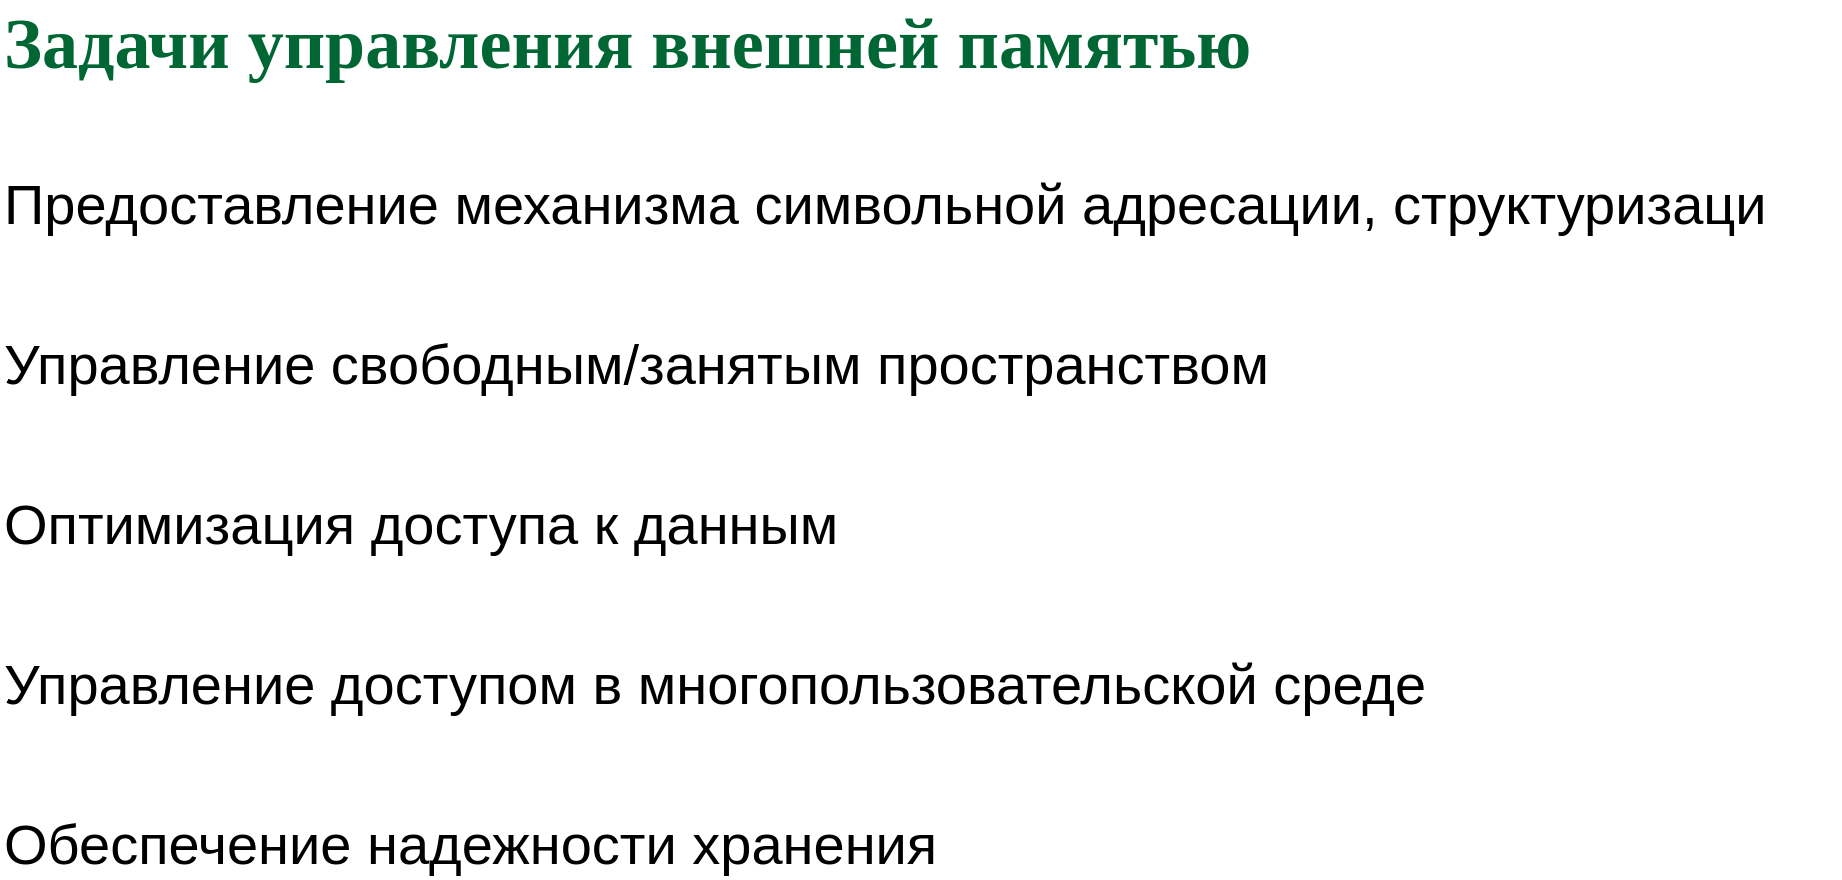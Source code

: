 <mxfile version="13.9.7" type="github" pages="17">
  <diagram id="xc3u4xGBhSKCASh8gc2J" name="tasks">
    <mxGraphModel dx="1414" dy="744" grid="1" gridSize="10" guides="1" tooltips="1" connect="1" arrows="1" fold="1" page="1" pageScale="1" pageWidth="1169" pageHeight="827" math="0" shadow="0">
      <root>
        <mxCell id="rOTV1QpFmAjA0pjUkeeb-0" />
        <mxCell id="rOTV1QpFmAjA0pjUkeeb-1" parent="rOTV1QpFmAjA0pjUkeeb-0" />
        <mxCell id="cFAHOd-oDGrh-Fru_s-L-0" value="&lt;font color=&quot;#006633&quot; face=&quot;garamond&quot;&gt;&lt;span style=&quot;font-size: 36px&quot;&gt;&lt;b&gt;Задачи управления внешней памятью&lt;/b&gt;&lt;/span&gt;&lt;/font&gt;" style="text;html=1;align=left;verticalAlign=middle;whiteSpace=wrap;rounded=0;" vertex="1" parent="rOTV1QpFmAjA0pjUkeeb-1">
          <mxGeometry x="40" y="40" width="920" height="20" as="geometry" />
        </mxCell>
        <mxCell id="cFAHOd-oDGrh-Fru_s-L-1" value="&lt;span style=&quot;font-size: 28px&quot;&gt;Управление доступом в многопользовательской среде&lt;/span&gt;" style="text;html=1;align=left;verticalAlign=middle;resizable=0;points=[];autosize=1;" vertex="1" parent="rOTV1QpFmAjA0pjUkeeb-1">
          <mxGeometry x="40" y="360" width="730" height="20" as="geometry" />
        </mxCell>
        <mxCell id="XbUB7Q2NyqydwhxcXm3I-0" value="&lt;span style=&quot;font-size: 28px&quot;&gt;Предоставление механизма символьной адресации, структуризаци&lt;br&gt;&lt;/span&gt;" style="text;html=1;align=left;verticalAlign=middle;resizable=0;points=[];autosize=1;" vertex="1" parent="rOTV1QpFmAjA0pjUkeeb-1">
          <mxGeometry x="40" y="120" width="900" height="20" as="geometry" />
        </mxCell>
        <mxCell id="XbUB7Q2NyqydwhxcXm3I-1" value="&lt;span style=&quot;font-size: 28px&quot;&gt;Управление свободным/занятым пространством&lt;br&gt;&lt;/span&gt;" style="text;html=1;align=left;verticalAlign=middle;resizable=0;points=[];autosize=1;" vertex="1" parent="rOTV1QpFmAjA0pjUkeeb-1">
          <mxGeometry x="40" y="200" width="650" height="20" as="geometry" />
        </mxCell>
        <mxCell id="XbUB7Q2NyqydwhxcXm3I-3" value="&lt;span style=&quot;font-size: 28px&quot;&gt;Оптимизация доступа к данным&lt;br&gt;&lt;/span&gt;" style="text;html=1;align=left;verticalAlign=middle;resizable=0;points=[];autosize=1;" vertex="1" parent="rOTV1QpFmAjA0pjUkeeb-1">
          <mxGeometry x="40" y="280" width="430" height="20" as="geometry" />
        </mxCell>
        <mxCell id="XbUB7Q2NyqydwhxcXm3I-4" value="&lt;span style=&quot;font-size: 28px&quot;&gt;Обеспечение надежности хранения&lt;br&gt;&lt;/span&gt;" style="text;html=1;align=left;verticalAlign=middle;resizable=0;points=[];autosize=1;" vertex="1" parent="rOTV1QpFmAjA0pjUkeeb-1">
          <mxGeometry x="40" y="440" width="480" height="20" as="geometry" />
        </mxCell>
      </root>
    </mxGraphModel>
  </diagram>
  <diagram name="physfeat" id="ed7aC1KWZ-zZLqgme0ts">
    <mxGraphModel dx="2357" dy="1240" grid="1" gridSize="10" guides="1" tooltips="1" connect="1" arrows="1" fold="1" page="1" pageScale="1" pageWidth="1169" pageHeight="827" math="0" shadow="0">
      <root>
        <mxCell id="3HwX27IuHyW3FRnDyHxf-0" />
        <mxCell id="3HwX27IuHyW3FRnDyHxf-1" parent="3HwX27IuHyW3FRnDyHxf-0" />
        <mxCell id="3HwX27IuHyW3FRnDyHxf-7" value="" style="shape=cylinder3;whiteSpace=wrap;html=1;boundedLbl=1;backgroundOutline=1;size=15;" vertex="1" parent="3HwX27IuHyW3FRnDyHxf-1">
          <mxGeometry x="70" y="160" width="60" height="40" as="geometry" />
        </mxCell>
        <mxCell id="3HwX27IuHyW3FRnDyHxf-8" value="" style="shape=cylinder3;whiteSpace=wrap;html=1;boundedLbl=1;backgroundOutline=1;size=15;" vertex="1" parent="3HwX27IuHyW3FRnDyHxf-1">
          <mxGeometry x="70" y="150" width="60" height="40" as="geometry" />
        </mxCell>
        <mxCell id="3HwX27IuHyW3FRnDyHxf-6" value="" style="shape=cylinder3;whiteSpace=wrap;html=1;boundedLbl=1;backgroundOutline=1;size=15;" vertex="1" parent="3HwX27IuHyW3FRnDyHxf-1">
          <mxGeometry x="70" y="140" width="60" height="40" as="geometry" />
        </mxCell>
        <mxCell id="3HwX27IuHyW3FRnDyHxf-2" value="&lt;font color=&quot;#006633&quot; face=&quot;garamond&quot;&gt;&lt;span style=&quot;font-size: 36px&quot;&gt;&lt;b&gt;Особенности оборудования&lt;/b&gt;&lt;/span&gt;&lt;/font&gt;" style="text;html=1;align=left;verticalAlign=middle;whiteSpace=wrap;rounded=0;" vertex="1" parent="3HwX27IuHyW3FRnDyHxf-1">
          <mxGeometry x="40" y="40" width="920" height="20" as="geometry" />
        </mxCell>
        <mxCell id="3HwX27IuHyW3FRnDyHxf-4" value="&lt;span style=&quot;font-size: 28px&quot;&gt;Минимально адресуемая единица данных - блок размером &amp;gt;&amp;gt; 1 байт&lt;/span&gt;" style="text;html=1;align=left;verticalAlign=middle;resizable=0;points=[];autosize=1;" vertex="1" parent="3HwX27IuHyW3FRnDyHxf-1">
          <mxGeometry x="200" y="120" width="920" height="20" as="geometry" />
        </mxCell>
        <mxCell id="3HwX27IuHyW3FRnDyHxf-5" value="" style="shape=cylinder3;whiteSpace=wrap;html=1;boundedLbl=1;backgroundOutline=1;size=15;" vertex="1" parent="3HwX27IuHyW3FRnDyHxf-1">
          <mxGeometry x="70" y="130" width="60" height="40" as="geometry" />
        </mxCell>
        <mxCell id="3HwX27IuHyW3FRnDyHxf-10" value="&lt;span style=&quot;font-size: 28px&quot;&gt;Размеры блоков - различны для разных носителей&lt;/span&gt;" style="text;html=1;align=left;verticalAlign=middle;resizable=0;points=[];autosize=1;" vertex="1" parent="3HwX27IuHyW3FRnDyHxf-1">
          <mxGeometry x="200" y="180" width="680" height="20" as="geometry" />
        </mxCell>
        <mxCell id="3HwX27IuHyW3FRnDyHxf-11" value="" style="endArrow=none;html=1;" edge="1" parent="3HwX27IuHyW3FRnDyHxf-1">
          <mxGeometry width="50" height="50" relative="1" as="geometry">
            <mxPoint x="100" y="145" as="sourcePoint" />
            <mxPoint x="120" y="155" as="targetPoint" />
          </mxGeometry>
        </mxCell>
        <mxCell id="3HwX27IuHyW3FRnDyHxf-12" value="" style="endArrow=none;html=1;" edge="1" parent="3HwX27IuHyW3FRnDyHxf-1">
          <mxGeometry width="50" height="50" relative="1" as="geometry">
            <mxPoint x="100" y="145" as="sourcePoint" />
            <mxPoint x="130" y="145" as="targetPoint" />
          </mxGeometry>
        </mxCell>
        <mxCell id="3HwX27IuHyW3FRnDyHxf-13" value="&lt;span style=&quot;font-size: 28px&quot;&gt;Адресация блоков - линейная (&lt;/span&gt;&lt;span style=&quot;font-size: 28px&quot;&gt;обычно&lt;/span&gt;&lt;span style=&quot;font-size: 28px&quot;&gt;)&lt;/span&gt;" style="text;html=1;align=left;verticalAlign=middle;resizable=0;points=[];autosize=1;" vertex="1" parent="3HwX27IuHyW3FRnDyHxf-1">
          <mxGeometry x="200" y="250" width="530" height="20" as="geometry" />
        </mxCell>
        <mxCell id="3HwX27IuHyW3FRnDyHxf-15" value="&lt;span style=&quot;font-size: 28px&quot;&gt;Скорость доступа к блокам с соседними адресами &lt;br&gt;может существенно отличаться&lt;/span&gt;" style="text;html=1;align=left;verticalAlign=middle;resizable=0;points=[];autosize=1;" vertex="1" parent="3HwX27IuHyW3FRnDyHxf-1">
          <mxGeometry x="200" y="310" width="680" height="40" as="geometry" />
        </mxCell>
        <mxCell id="znkjlEMw5nnrssSRagU3-0" value="&lt;span style=&quot;font-size: 28px&quot;&gt;Но: существуют группы блоков с соседними последовательными адресами&lt;br&gt;доступ к которым занимает почти одинаковое время&lt;br&gt;&lt;/span&gt;" style="text;html=1;align=left;verticalAlign=middle;resizable=0;points=[];autosize=1;" vertex="1" parent="3HwX27IuHyW3FRnDyHxf-1">
          <mxGeometry x="40" y="414" width="1000" height="40" as="geometry" />
        </mxCell>
      </root>
    </mxGraphModel>
  </diagram>
  <diagram name="dirfi" id="zDkyU7E28TUN3ElpQNt7">
    <mxGraphModel dx="1414" dy="744" grid="1" gridSize="10" guides="1" tooltips="1" connect="1" arrows="1" fold="1" page="1" pageScale="1" pageWidth="1169" pageHeight="827" math="0" shadow="0">
      <root>
        <mxCell id="AU3yJSJFMj_TDhIwdNZh-0" />
        <mxCell id="AU3yJSJFMj_TDhIwdNZh-1" parent="AU3yJSJFMj_TDhIwdNZh-0" />
        <mxCell id="AU3yJSJFMj_TDhIwdNZh-2" value="&lt;font color=&quot;#006633&quot; face=&quot;garamond&quot;&gt;&lt;span style=&quot;font-size: 36px&quot;&gt;&lt;b&gt;Каталоги vs. файлы&lt;/b&gt;&lt;/span&gt;&lt;/font&gt;" style="text;html=1;align=left;verticalAlign=middle;whiteSpace=wrap;rounded=0;" vertex="1" parent="AU3yJSJFMj_TDhIwdNZh-1">
          <mxGeometry x="40" y="40" width="920" height="20" as="geometry" />
        </mxCell>
        <mxCell id="AU3yJSJFMj_TDhIwdNZh-4" value="&lt;font style=&quot;font-size: 28px&quot;&gt;Файл - область внешней памяти с &lt;i&gt;произвольным &lt;/i&gt;содержанием, &lt;br&gt;&lt;div style=&quot;text-align: left&quot;&gt;&lt;span&gt;которой сопоставлено символьное имя&lt;/span&gt;&lt;/div&gt;&lt;/font&gt;" style="text;html=1;align=center;verticalAlign=middle;resizable=0;points=[];autosize=1;" vertex="1" parent="AU3yJSJFMj_TDhIwdNZh-1">
          <mxGeometry x="75" y="120" width="850" height="40" as="geometry" />
        </mxCell>
        <mxCell id="AU3yJSJFMj_TDhIwdNZh-5" value="&lt;font style=&quot;font-size: 28px&quot;&gt;Каталог - файл, содержащий информацию о других файлах/каталогах&lt;/font&gt;" style="text;html=1;align=center;verticalAlign=middle;resizable=0;points=[];autosize=1;" vertex="1" parent="AU3yJSJFMj_TDhIwdNZh-1">
          <mxGeometry x="70" y="240" width="930" height="20" as="geometry" />
        </mxCell>
      </root>
    </mxGraphModel>
  </diagram>
  <diagram name="physlog" id="HKXbhPfhUENHGAa6WXUM">
    <mxGraphModel dx="1414" dy="744" grid="1" gridSize="10" guides="1" tooltips="1" connect="1" arrows="1" fold="1" page="1" pageScale="1" pageWidth="1169" pageHeight="827" math="0" shadow="0">
      <root>
        <mxCell id="J2rxL1dRx8pRGgQL_BUZ-0" />
        <mxCell id="J2rxL1dRx8pRGgQL_BUZ-1" parent="J2rxL1dRx8pRGgQL_BUZ-0" />
        <mxCell id="J2rxL1dRx8pRGgQL_BUZ-5" value="&lt;font color=&quot;#006633&quot; face=&quot;garamond&quot;&gt;&lt;span style=&quot;font-size: 36px&quot;&gt;&lt;b&gt;Адресация&lt;/b&gt;&lt;/span&gt;&lt;/font&gt;" style="text;html=1;align=left;verticalAlign=middle;whiteSpace=wrap;rounded=0;" vertex="1" parent="J2rxL1dRx8pRGgQL_BUZ-1">
          <mxGeometry x="40" y="40" width="920" height="20" as="geometry" />
        </mxCell>
        <mxCell id="J2rxL1dRx8pRGgQL_BUZ-6" value="&lt;span style=&quot;font-size: 28px&quot;&gt;Необходимо сопоставлять символьному имени файла набор адресов блоков&lt;/span&gt;" style="text;html=1;align=left;verticalAlign=middle;resizable=0;points=[];autosize=1;" vertex="1" parent="J2rxL1dRx8pRGgQL_BUZ-1">
          <mxGeometry x="80" y="120" width="1030" height="20" as="geometry" />
        </mxCell>
        <mxCell id="J2rxL1dRx8pRGgQL_BUZ-13" value="&lt;span style=&quot;font-size: 28px&quot;&gt;Приходится расходовать часть блоков для хранения самого индекса&lt;/span&gt;" style="text;html=1;align=left;verticalAlign=middle;resizable=0;points=[];autosize=1;" vertex="1" parent="J2rxL1dRx8pRGgQL_BUZ-1">
          <mxGeometry x="80" y="280" width="910" height="20" as="geometry" />
        </mxCell>
        <mxCell id="6UB_yrfn1rEznxxvSnjK-0" value="&lt;span style=&quot;font-size: 28px&quot;&gt;Как организовать сопоставление (индекс)?&lt;/span&gt;" style="text;html=1;align=left;verticalAlign=middle;resizable=0;points=[];autosize=1;" vertex="1" parent="J2rxL1dRx8pRGgQL_BUZ-1">
          <mxGeometry x="80" y="200" width="570" height="20" as="geometry" />
        </mxCell>
        <mxCell id="6UB_yrfn1rEznxxvSnjK-1" value="&lt;span style=&quot;font-size: 28px&quot;&gt;В какой части носителя размещать индекс?&lt;/span&gt;" style="text;html=1;align=left;verticalAlign=middle;resizable=0;points=[];autosize=1;" vertex="1" parent="J2rxL1dRx8pRGgQL_BUZ-1">
          <mxGeometry x="80" y="360" width="590" height="20" as="geometry" />
        </mxCell>
        <mxCell id="5SSi4TuJNM8g9JbtK3WE-0" value="&lt;span style=&quot;font-size: 28px&quot;&gt;Какую информацию должен содержать индекс?&lt;/span&gt;" style="text;html=1;align=left;verticalAlign=middle;resizable=0;points=[];autosize=1;" vertex="1" parent="J2rxL1dRx8pRGgQL_BUZ-1">
          <mxGeometry x="80" y="440" width="640" height="20" as="geometry" />
        </mxCell>
        <mxCell id="5SSi4TuJNM8g9JbtK3WE-1" value="&lt;span style=&quot;font-size: 28px&quot;&gt;Как будет меняться содержимое индекса при обращении к файлам?&lt;/span&gt;" style="text;html=1;align=left;verticalAlign=middle;resizable=0;points=[];autosize=1;" vertex="1" parent="J2rxL1dRx8pRGgQL_BUZ-1">
          <mxGeometry x="80" y="520" width="910" height="20" as="geometry" />
        </mxCell>
      </root>
    </mxGraphModel>
  </diagram>
  <diagram name="struc" id="qPGsGowOyFlX4ML_Toz9">
    <mxGraphModel dx="1664" dy="875" grid="1" gridSize="10" guides="1" tooltips="1" connect="1" arrows="1" fold="1" page="1" pageScale="1" pageWidth="1169" pageHeight="827" math="0" shadow="0">
      <root>
        <mxCell id="O_hGNoGQJF3CAtDDhKuQ-0" />
        <mxCell id="O_hGNoGQJF3CAtDDhKuQ-1" parent="O_hGNoGQJF3CAtDDhKuQ-0" />
        <mxCell id="O_hGNoGQJF3CAtDDhKuQ-2" value="&lt;font color=&quot;#006633&quot; face=&quot;garamond&quot;&gt;&lt;span style=&quot;font-size: 36px&quot;&gt;&lt;b&gt;Структура файловой системы&lt;/b&gt;&lt;/span&gt;&lt;/font&gt;" style="text;html=1;align=left;verticalAlign=middle;whiteSpace=wrap;rounded=0;" vertex="1" parent="O_hGNoGQJF3CAtDDhKuQ-1">
          <mxGeometry x="40" y="40" width="920" height="20" as="geometry" />
        </mxCell>
        <mxCell id="O_hGNoGQJF3CAtDDhKuQ-4" value="" style="rounded=0;whiteSpace=wrap;html=1;fillColor=#d5e8d4;strokeColor=#82b366;" vertex="1" parent="O_hGNoGQJF3CAtDDhKuQ-1">
          <mxGeometry x="80" y="160" width="120" height="30" as="geometry" />
        </mxCell>
        <mxCell id="O_hGNoGQJF3CAtDDhKuQ-5" value="" style="rounded=0;whiteSpace=wrap;html=1;fillColor=#f5f5f5;strokeColor=#666666;fontColor=#333333;" vertex="1" parent="O_hGNoGQJF3CAtDDhKuQ-1">
          <mxGeometry x="80" y="190" width="120" height="30" as="geometry" />
        </mxCell>
        <mxCell id="O_hGNoGQJF3CAtDDhKuQ-6" value="" style="rounded=0;whiteSpace=wrap;html=1;fillColor=#e1d5e7;strokeColor=#9673a6;" vertex="1" parent="O_hGNoGQJF3CAtDDhKuQ-1">
          <mxGeometry x="80" y="220" width="120" height="30" as="geometry" />
        </mxCell>
        <mxCell id="O_hGNoGQJF3CAtDDhKuQ-7" value="" style="rounded=0;whiteSpace=wrap;html=1;fillColor=#fff2cc;strokeColor=#d6b656;" vertex="1" parent="O_hGNoGQJF3CAtDDhKuQ-1">
          <mxGeometry x="80" y="250" width="120" height="30" as="geometry" />
        </mxCell>
        <mxCell id="O_hGNoGQJF3CAtDDhKuQ-8" value="" style="rounded=0;whiteSpace=wrap;html=1;fillColor=#ffe6cc;strokeColor=#d79b00;" vertex="1" parent="O_hGNoGQJF3CAtDDhKuQ-1">
          <mxGeometry x="80" y="280" width="120" height="30" as="geometry" />
        </mxCell>
        <mxCell id="O_hGNoGQJF3CAtDDhKuQ-9" value="" style="rounded=0;whiteSpace=wrap;html=1;fillColor=#dae8fc;strokeColor=#6c8ebf;" vertex="1" parent="O_hGNoGQJF3CAtDDhKuQ-1">
          <mxGeometry x="80" y="310" width="120" height="30" as="geometry" />
        </mxCell>
        <mxCell id="O_hGNoGQJF3CAtDDhKuQ-10" value="" style="rounded=0;whiteSpace=wrap;html=1;" vertex="1" parent="O_hGNoGQJF3CAtDDhKuQ-1">
          <mxGeometry x="80" y="340" width="120" height="30" as="geometry" />
        </mxCell>
        <mxCell id="O_hGNoGQJF3CAtDDhKuQ-11" value="" style="rounded=0;whiteSpace=wrap;html=1;" vertex="1" parent="O_hGNoGQJF3CAtDDhKuQ-1">
          <mxGeometry x="80" y="370" width="120" height="30" as="geometry" />
        </mxCell>
        <mxCell id="O_hGNoGQJF3CAtDDhKuQ-12" value="" style="rounded=0;whiteSpace=wrap;html=1;" vertex="1" parent="O_hGNoGQJF3CAtDDhKuQ-1">
          <mxGeometry x="80" y="400" width="120" height="30" as="geometry" />
        </mxCell>
        <mxCell id="O_hGNoGQJF3CAtDDhKuQ-13" value="" style="rounded=0;whiteSpace=wrap;html=1;" vertex="1" parent="O_hGNoGQJF3CAtDDhKuQ-1">
          <mxGeometry x="80" y="430" width="120" height="30" as="geometry" />
        </mxCell>
        <mxCell id="O_hGNoGQJF3CAtDDhKuQ-14" value="" style="rounded=0;whiteSpace=wrap;html=1;" vertex="1" parent="O_hGNoGQJF3CAtDDhKuQ-1">
          <mxGeometry x="80" y="460" width="120" height="30" as="geometry" />
        </mxCell>
        <mxCell id="O_hGNoGQJF3CAtDDhKuQ-15" value="" style="rounded=0;whiteSpace=wrap;html=1;" vertex="1" parent="O_hGNoGQJF3CAtDDhKuQ-1">
          <mxGeometry x="80" y="490" width="120" height="30" as="geometry" />
        </mxCell>
        <mxCell id="O_hGNoGQJF3CAtDDhKuQ-16" value="" style="rounded=0;whiteSpace=wrap;html=1;" vertex="1" parent="O_hGNoGQJF3CAtDDhKuQ-1">
          <mxGeometry x="80" y="520" width="120" height="30" as="geometry" />
        </mxCell>
        <mxCell id="O_hGNoGQJF3CAtDDhKuQ-17" value="" style="rounded=0;whiteSpace=wrap;html=1;" vertex="1" parent="O_hGNoGQJF3CAtDDhKuQ-1">
          <mxGeometry x="80" y="550" width="120" height="30" as="geometry" />
        </mxCell>
        <mxCell id="O_hGNoGQJF3CAtDDhKuQ-18" value="" style="rounded=0;whiteSpace=wrap;html=1;" vertex="1" parent="O_hGNoGQJF3CAtDDhKuQ-1">
          <mxGeometry x="80" y="580" width="120" height="30" as="geometry" />
        </mxCell>
        <mxCell id="O_hGNoGQJF3CAtDDhKuQ-19" value="" style="rounded=0;whiteSpace=wrap;html=1;" vertex="1" parent="O_hGNoGQJF3CAtDDhKuQ-1">
          <mxGeometry x="80" y="610" width="120" height="30" as="geometry" />
        </mxCell>
        <mxCell id="O_hGNoGQJF3CAtDDhKuQ-20" value="&lt;font style=&quot;font-size: 18px&quot;&gt;Линейная&lt;/font&gt;" style="text;html=1;align=center;verticalAlign=middle;resizable=0;points=[];autosize=1;" vertex="1" parent="O_hGNoGQJF3CAtDDhKuQ-1">
          <mxGeometry x="90" y="670" width="100" height="20" as="geometry" />
        </mxCell>
        <mxCell id="O_hGNoGQJF3CAtDDhKuQ-21" value="" style="rounded=0;whiteSpace=wrap;html=1;fillColor=#dae8fc;strokeColor=#6c8ebf;" vertex="1" parent="O_hGNoGQJF3CAtDDhKuQ-1">
          <mxGeometry x="320" y="160" width="80" height="30" as="geometry" />
        </mxCell>
        <mxCell id="O_hGNoGQJF3CAtDDhKuQ-22" value="" style="rounded=0;whiteSpace=wrap;html=1;fillColor=#d5e8d4;strokeColor=#82b366;" vertex="1" parent="O_hGNoGQJF3CAtDDhKuQ-1">
          <mxGeometry x="320" y="240" width="80" height="30" as="geometry" />
        </mxCell>
        <mxCell id="O_hGNoGQJF3CAtDDhKuQ-23" value="" style="rounded=0;whiteSpace=wrap;html=1;fillColor=#f5f5f5;strokeColor=#666666;fontColor=#333333;" vertex="1" parent="O_hGNoGQJF3CAtDDhKuQ-1">
          <mxGeometry x="440" y="240" width="80" height="30" as="geometry" />
        </mxCell>
        <mxCell id="O_hGNoGQJF3CAtDDhKuQ-24" value="" style="rounded=0;whiteSpace=wrap;html=1;fillColor=#fff2cc;strokeColor=#d6b656;" vertex="1" parent="O_hGNoGQJF3CAtDDhKuQ-1">
          <mxGeometry x="560" y="240" width="80" height="30" as="geometry" />
        </mxCell>
        <mxCell id="O_hGNoGQJF3CAtDDhKuQ-26" value="" style="endArrow=classic;html=1;entryX=0.5;entryY=0;entryDx=0;entryDy=0;exitX=0.25;exitY=1;exitDx=0;exitDy=0;" edge="1" parent="O_hGNoGQJF3CAtDDhKuQ-1" source="O_hGNoGQJF3CAtDDhKuQ-21" target="O_hGNoGQJF3CAtDDhKuQ-22">
          <mxGeometry width="50" height="50" relative="1" as="geometry">
            <mxPoint x="560" y="460" as="sourcePoint" />
            <mxPoint x="610" y="410" as="targetPoint" />
          </mxGeometry>
        </mxCell>
        <mxCell id="O_hGNoGQJF3CAtDDhKuQ-27" value="" style="endArrow=classic;html=1;exitX=0.5;exitY=1;exitDx=0;exitDy=0;" edge="1" parent="O_hGNoGQJF3CAtDDhKuQ-1" source="O_hGNoGQJF3CAtDDhKuQ-21" target="O_hGNoGQJF3CAtDDhKuQ-23">
          <mxGeometry width="50" height="50" relative="1" as="geometry">
            <mxPoint x="560" y="460" as="sourcePoint" />
            <mxPoint x="610" y="410" as="targetPoint" />
          </mxGeometry>
        </mxCell>
        <mxCell id="O_hGNoGQJF3CAtDDhKuQ-28" value="" style="endArrow=classic;html=1;exitX=0.75;exitY=1;exitDx=0;exitDy=0;entryX=0.5;entryY=0;entryDx=0;entryDy=0;" edge="1" parent="O_hGNoGQJF3CAtDDhKuQ-1" source="O_hGNoGQJF3CAtDDhKuQ-21" target="O_hGNoGQJF3CAtDDhKuQ-24">
          <mxGeometry width="50" height="50" relative="1" as="geometry">
            <mxPoint x="560" y="460" as="sourcePoint" />
            <mxPoint x="610" y="410" as="targetPoint" />
          </mxGeometry>
        </mxCell>
        <mxCell id="O_hGNoGQJF3CAtDDhKuQ-30" value="" style="rounded=0;whiteSpace=wrap;html=1;" vertex="1" parent="O_hGNoGQJF3CAtDDhKuQ-1">
          <mxGeometry x="320" y="320" width="80" height="30" as="geometry" />
        </mxCell>
        <mxCell id="O_hGNoGQJF3CAtDDhKuQ-31" value="" style="rounded=0;whiteSpace=wrap;html=1;fillColor=#e1d5e7;strokeColor=#9673a6;" vertex="1" parent="O_hGNoGQJF3CAtDDhKuQ-1">
          <mxGeometry x="440" y="320" width="80" height="30" as="geometry" />
        </mxCell>
        <mxCell id="O_hGNoGQJF3CAtDDhKuQ-32" value="" style="rounded=0;whiteSpace=wrap;html=1;fillColor=#ffe6cc;strokeColor=#d79b00;" vertex="1" parent="O_hGNoGQJF3CAtDDhKuQ-1">
          <mxGeometry x="560" y="320" width="80" height="30" as="geometry" />
        </mxCell>
        <mxCell id="KFbqgzm9nNHM3-KN-Owk-1" value="" style="endArrow=classic;html=1;exitX=0.5;exitY=1;exitDx=0;exitDy=0;entryX=0.5;entryY=0;entryDx=0;entryDy=0;" edge="1" parent="O_hGNoGQJF3CAtDDhKuQ-1" source="O_hGNoGQJF3CAtDDhKuQ-22" target="O_hGNoGQJF3CAtDDhKuQ-30">
          <mxGeometry width="50" height="50" relative="1" as="geometry">
            <mxPoint x="450" y="410" as="sourcePoint" />
            <mxPoint x="500" y="360" as="targetPoint" />
          </mxGeometry>
        </mxCell>
        <mxCell id="KFbqgzm9nNHM3-KN-Owk-2" value="" style="endArrow=classic;html=1;exitX=0.75;exitY=1;exitDx=0;exitDy=0;entryX=0.5;entryY=0;entryDx=0;entryDy=0;" edge="1" parent="O_hGNoGQJF3CAtDDhKuQ-1" source="O_hGNoGQJF3CAtDDhKuQ-22" target="O_hGNoGQJF3CAtDDhKuQ-31">
          <mxGeometry width="50" height="50" relative="1" as="geometry">
            <mxPoint x="450" y="410" as="sourcePoint" />
            <mxPoint x="500" y="360" as="targetPoint" />
          </mxGeometry>
        </mxCell>
        <mxCell id="KFbqgzm9nNHM3-KN-Owk-3" value="" style="endArrow=classic;html=1;exitX=0.5;exitY=1;exitDx=0;exitDy=0;" edge="1" parent="O_hGNoGQJF3CAtDDhKuQ-1" source="O_hGNoGQJF3CAtDDhKuQ-24" target="O_hGNoGQJF3CAtDDhKuQ-32">
          <mxGeometry width="50" height="50" relative="1" as="geometry">
            <mxPoint x="450" y="410" as="sourcePoint" />
            <mxPoint x="500" y="360" as="targetPoint" />
          </mxGeometry>
        </mxCell>
        <mxCell id="KFbqgzm9nNHM3-KN-Owk-4" value="" style="rounded=0;whiteSpace=wrap;html=1;" vertex="1" parent="O_hGNoGQJF3CAtDDhKuQ-1">
          <mxGeometry x="320" y="399" width="80" height="30" as="geometry" />
        </mxCell>
        <mxCell id="KFbqgzm9nNHM3-KN-Owk-6" value="" style="rounded=0;whiteSpace=wrap;html=1;" vertex="1" parent="O_hGNoGQJF3CAtDDhKuQ-1">
          <mxGeometry x="560" y="399" width="80" height="30" as="geometry" />
        </mxCell>
        <mxCell id="KFbqgzm9nNHM3-KN-Owk-7" value="" style="endArrow=classic;html=1;exitX=0.5;exitY=1;exitDx=0;exitDy=0;entryX=0.5;entryY=0;entryDx=0;entryDy=0;" edge="1" parent="O_hGNoGQJF3CAtDDhKuQ-1" source="O_hGNoGQJF3CAtDDhKuQ-30" target="KFbqgzm9nNHM3-KN-Owk-4">
          <mxGeometry width="50" height="50" relative="1" as="geometry">
            <mxPoint x="450" y="410" as="sourcePoint" />
            <mxPoint x="500" y="360" as="targetPoint" />
          </mxGeometry>
        </mxCell>
        <mxCell id="KFbqgzm9nNHM3-KN-Owk-10" value="" style="endArrow=classic;html=1;exitX=0.5;exitY=1;exitDx=0;exitDy=0;entryX=0.5;entryY=0;entryDx=0;entryDy=0;" edge="1" parent="O_hGNoGQJF3CAtDDhKuQ-1" source="O_hGNoGQJF3CAtDDhKuQ-32" target="KFbqgzm9nNHM3-KN-Owk-6">
          <mxGeometry width="50" height="50" relative="1" as="geometry">
            <mxPoint x="450" y="410" as="sourcePoint" />
            <mxPoint x="500" y="360" as="targetPoint" />
          </mxGeometry>
        </mxCell>
        <mxCell id="KFbqgzm9nNHM3-KN-Owk-11" value="&lt;font style=&quot;font-size: 18px&quot;&gt;Древовидная&lt;/font&gt;" style="text;html=1;align=center;verticalAlign=middle;resizable=0;points=[];autosize=1;" vertex="1" parent="O_hGNoGQJF3CAtDDhKuQ-1">
          <mxGeometry x="405" y="670" width="130" height="20" as="geometry" />
        </mxCell>
        <mxCell id="KFbqgzm9nNHM3-KN-Owk-12" value="" style="rounded=0;whiteSpace=wrap;html=1;" vertex="1" parent="O_hGNoGQJF3CAtDDhKuQ-1">
          <mxGeometry x="440" y="480" width="80" height="30" as="geometry" />
        </mxCell>
        <mxCell id="KFbqgzm9nNHM3-KN-Owk-13" value="" style="rounded=0;whiteSpace=wrap;html=1;" vertex="1" parent="O_hGNoGQJF3CAtDDhKuQ-1">
          <mxGeometry x="560" y="480" width="80" height="30" as="geometry" />
        </mxCell>
        <mxCell id="KFbqgzm9nNHM3-KN-Owk-16" value="" style="endArrow=classic;html=1;exitX=0.25;exitY=1;exitDx=0;exitDy=0;entryX=0.5;entryY=0;entryDx=0;entryDy=0;" edge="1" parent="O_hGNoGQJF3CAtDDhKuQ-1" source="KFbqgzm9nNHM3-KN-Owk-6" target="KFbqgzm9nNHM3-KN-Owk-12">
          <mxGeometry width="50" height="50" relative="1" as="geometry">
            <mxPoint x="440" y="410" as="sourcePoint" />
            <mxPoint x="490" y="360" as="targetPoint" />
          </mxGeometry>
        </mxCell>
        <mxCell id="KFbqgzm9nNHM3-KN-Owk-17" value="" style="endArrow=classic;html=1;entryX=0.5;entryY=0;entryDx=0;entryDy=0;" edge="1" parent="O_hGNoGQJF3CAtDDhKuQ-1" target="KFbqgzm9nNHM3-KN-Owk-13">
          <mxGeometry width="50" height="50" relative="1" as="geometry">
            <mxPoint x="600" y="430" as="sourcePoint" />
            <mxPoint x="490" y="360" as="targetPoint" />
          </mxGeometry>
        </mxCell>
        <mxCell id="KFbqgzm9nNHM3-KN-Owk-18" value="" style="rounded=0;whiteSpace=wrap;html=1;fillColor=#fff2cc;strokeColor=#d6b656;" vertex="1" parent="O_hGNoGQJF3CAtDDhKuQ-1">
          <mxGeometry x="720" y="160" width="80" height="30" as="geometry" />
        </mxCell>
        <mxCell id="KFbqgzm9nNHM3-KN-Owk-19" value="" style="rounded=0;whiteSpace=wrap;html=1;fillColor=#f5f5f5;strokeColor=#666666;fontColor=#333333;" vertex="1" parent="O_hGNoGQJF3CAtDDhKuQ-1">
          <mxGeometry x="720" y="240" width="80" height="30" as="geometry" />
        </mxCell>
        <mxCell id="KFbqgzm9nNHM3-KN-Owk-20" value="" style="rounded=0;whiteSpace=wrap;html=1;fillColor=#e1d5e7;strokeColor=#9673a6;" vertex="1" parent="O_hGNoGQJF3CAtDDhKuQ-1">
          <mxGeometry x="840" y="240" width="80" height="30" as="geometry" />
        </mxCell>
        <mxCell id="KFbqgzm9nNHM3-KN-Owk-21" value="" style="rounded=0;whiteSpace=wrap;html=1;fillColor=#d5e8d4;strokeColor=#82b366;" vertex="1" parent="O_hGNoGQJF3CAtDDhKuQ-1">
          <mxGeometry x="1000" y="159" width="80" height="30" as="geometry" />
        </mxCell>
        <mxCell id="KFbqgzm9nNHM3-KN-Owk-22" value="" style="endArrow=classic;html=1;entryX=0.5;entryY=0;entryDx=0;entryDy=0;exitX=0.25;exitY=1;exitDx=0;exitDy=0;" edge="1" source="KFbqgzm9nNHM3-KN-Owk-18" target="KFbqgzm9nNHM3-KN-Owk-19" parent="O_hGNoGQJF3CAtDDhKuQ-1">
          <mxGeometry width="50" height="50" relative="1" as="geometry">
            <mxPoint x="960" y="460" as="sourcePoint" />
            <mxPoint x="1010" y="410" as="targetPoint" />
          </mxGeometry>
        </mxCell>
        <mxCell id="KFbqgzm9nNHM3-KN-Owk-23" value="" style="endArrow=classic;html=1;exitX=0.5;exitY=1;exitDx=0;exitDy=0;" edge="1" source="KFbqgzm9nNHM3-KN-Owk-18" target="KFbqgzm9nNHM3-KN-Owk-20" parent="O_hGNoGQJF3CAtDDhKuQ-1">
          <mxGeometry width="50" height="50" relative="1" as="geometry">
            <mxPoint x="960" y="460" as="sourcePoint" />
            <mxPoint x="1010" y="410" as="targetPoint" />
          </mxGeometry>
        </mxCell>
        <mxCell id="KFbqgzm9nNHM3-KN-Owk-25" value="" style="rounded=0;whiteSpace=wrap;html=1;" vertex="1" parent="O_hGNoGQJF3CAtDDhKuQ-1">
          <mxGeometry x="720" y="320" width="80" height="30" as="geometry" />
        </mxCell>
        <mxCell id="KFbqgzm9nNHM3-KN-Owk-26" value="" style="rounded=0;whiteSpace=wrap;html=1;fillColor=#fff2cc;strokeColor=#d6b656;" vertex="1" parent="O_hGNoGQJF3CAtDDhKuQ-1">
          <mxGeometry x="840" y="320" width="80" height="30" as="geometry" />
        </mxCell>
        <mxCell id="KFbqgzm9nNHM3-KN-Owk-27" value="" style="rounded=0;whiteSpace=wrap;html=1;fillColor=#dae8fc;strokeColor=#6c8ebf;" vertex="1" parent="O_hGNoGQJF3CAtDDhKuQ-1">
          <mxGeometry x="1000" y="239" width="80" height="30" as="geometry" />
        </mxCell>
        <mxCell id="KFbqgzm9nNHM3-KN-Owk-28" value="" style="endArrow=classic;html=1;exitX=0.5;exitY=1;exitDx=0;exitDy=0;entryX=0.5;entryY=0;entryDx=0;entryDy=0;" edge="1" source="KFbqgzm9nNHM3-KN-Owk-19" target="KFbqgzm9nNHM3-KN-Owk-25" parent="O_hGNoGQJF3CAtDDhKuQ-1">
          <mxGeometry width="50" height="50" relative="1" as="geometry">
            <mxPoint x="850" y="410" as="sourcePoint" />
            <mxPoint x="900" y="360" as="targetPoint" />
          </mxGeometry>
        </mxCell>
        <mxCell id="KFbqgzm9nNHM3-KN-Owk-29" value="" style="endArrow=classic;html=1;exitX=0.75;exitY=1;exitDx=0;exitDy=0;entryX=0.5;entryY=0;entryDx=0;entryDy=0;" edge="1" source="KFbqgzm9nNHM3-KN-Owk-19" target="KFbqgzm9nNHM3-KN-Owk-26" parent="O_hGNoGQJF3CAtDDhKuQ-1">
          <mxGeometry width="50" height="50" relative="1" as="geometry">
            <mxPoint x="850" y="410" as="sourcePoint" />
            <mxPoint x="900" y="360" as="targetPoint" />
          </mxGeometry>
        </mxCell>
        <mxCell id="KFbqgzm9nNHM3-KN-Owk-30" value="" style="endArrow=classic;html=1;exitX=0.5;exitY=1;exitDx=0;exitDy=0;" edge="1" source="KFbqgzm9nNHM3-KN-Owk-21" target="KFbqgzm9nNHM3-KN-Owk-27" parent="O_hGNoGQJF3CAtDDhKuQ-1">
          <mxGeometry width="50" height="50" relative="1" as="geometry">
            <mxPoint x="890" y="329" as="sourcePoint" />
            <mxPoint x="940" y="279" as="targetPoint" />
          </mxGeometry>
        </mxCell>
        <mxCell id="KFbqgzm9nNHM3-KN-Owk-31" value="" style="rounded=0;whiteSpace=wrap;html=1;" vertex="1" parent="O_hGNoGQJF3CAtDDhKuQ-1">
          <mxGeometry x="720" y="399" width="80" height="30" as="geometry" />
        </mxCell>
        <mxCell id="KFbqgzm9nNHM3-KN-Owk-32" value="" style="rounded=0;whiteSpace=wrap;html=1;" vertex="1" parent="O_hGNoGQJF3CAtDDhKuQ-1">
          <mxGeometry x="1000" y="318" width="80" height="30" as="geometry" />
        </mxCell>
        <mxCell id="KFbqgzm9nNHM3-KN-Owk-33" value="" style="endArrow=classic;html=1;exitX=0.5;exitY=1;exitDx=0;exitDy=0;entryX=0.5;entryY=0;entryDx=0;entryDy=0;" edge="1" source="KFbqgzm9nNHM3-KN-Owk-25" target="KFbqgzm9nNHM3-KN-Owk-31" parent="O_hGNoGQJF3CAtDDhKuQ-1">
          <mxGeometry width="50" height="50" relative="1" as="geometry">
            <mxPoint x="850" y="410" as="sourcePoint" />
            <mxPoint x="900" y="360" as="targetPoint" />
          </mxGeometry>
        </mxCell>
        <mxCell id="KFbqgzm9nNHM3-KN-Owk-34" value="" style="endArrow=classic;html=1;exitX=0.5;exitY=1;exitDx=0;exitDy=0;entryX=0.5;entryY=0;entryDx=0;entryDy=0;" edge="1" source="KFbqgzm9nNHM3-KN-Owk-27" target="KFbqgzm9nNHM3-KN-Owk-32" parent="O_hGNoGQJF3CAtDDhKuQ-1">
          <mxGeometry width="50" height="50" relative="1" as="geometry">
            <mxPoint x="890" y="329" as="sourcePoint" />
            <mxPoint x="940" y="279" as="targetPoint" />
          </mxGeometry>
        </mxCell>
        <mxCell id="KFbqgzm9nNHM3-KN-Owk-35" value="" style="rounded=0;whiteSpace=wrap;html=1;" vertex="1" parent="O_hGNoGQJF3CAtDDhKuQ-1">
          <mxGeometry x="840" y="399" width="80" height="30" as="geometry" />
        </mxCell>
        <mxCell id="KFbqgzm9nNHM3-KN-Owk-36" value="" style="rounded=0;whiteSpace=wrap;html=1;" vertex="1" parent="O_hGNoGQJF3CAtDDhKuQ-1">
          <mxGeometry x="1000" y="399" width="80" height="30" as="geometry" />
        </mxCell>
        <mxCell id="KFbqgzm9nNHM3-KN-Owk-37" value="" style="endArrow=classic;html=1;exitX=0.25;exitY=1;exitDx=0;exitDy=0;entryX=0.5;entryY=0;entryDx=0;entryDy=0;" edge="1" source="KFbqgzm9nNHM3-KN-Owk-32" target="KFbqgzm9nNHM3-KN-Owk-35" parent="O_hGNoGQJF3CAtDDhKuQ-1">
          <mxGeometry width="50" height="50" relative="1" as="geometry">
            <mxPoint x="840" y="410" as="sourcePoint" />
            <mxPoint x="890" y="360" as="targetPoint" />
          </mxGeometry>
        </mxCell>
        <mxCell id="KFbqgzm9nNHM3-KN-Owk-38" value="" style="endArrow=classic;html=1;entryX=0.5;entryY=0;entryDx=0;entryDy=0;" edge="1" target="KFbqgzm9nNHM3-KN-Owk-36" parent="O_hGNoGQJF3CAtDDhKuQ-1">
          <mxGeometry width="50" height="50" relative="1" as="geometry">
            <mxPoint x="1040" y="349" as="sourcePoint" />
            <mxPoint x="930" y="279" as="targetPoint" />
          </mxGeometry>
        </mxCell>
        <mxCell id="KFbqgzm9nNHM3-KN-Owk-39" value="" style="endArrow=classic;html=1;exitX=0.75;exitY=1;exitDx=0;exitDy=0;" edge="1" parent="O_hGNoGQJF3CAtDDhKuQ-1" source="KFbqgzm9nNHM3-KN-Owk-25">
          <mxGeometry width="50" height="50" relative="1" as="geometry">
            <mxPoint x="680" y="380" as="sourcePoint" />
            <mxPoint x="880" y="400" as="targetPoint" />
          </mxGeometry>
        </mxCell>
        <mxCell id="KFbqgzm9nNHM3-KN-Owk-40" value="" style="endArrow=classic;html=1;exitX=0.25;exitY=1;exitDx=0;exitDy=0;entryX=0.5;entryY=0;entryDx=0;entryDy=0;" edge="1" parent="O_hGNoGQJF3CAtDDhKuQ-1" source="KFbqgzm9nNHM3-KN-Owk-21" target="KFbqgzm9nNHM3-KN-Owk-19">
          <mxGeometry width="50" height="50" relative="1" as="geometry">
            <mxPoint x="680" y="380" as="sourcePoint" />
            <mxPoint x="730" y="330" as="targetPoint" />
          </mxGeometry>
        </mxCell>
        <mxCell id="KFbqgzm9nNHM3-KN-Owk-41" value="" style="endArrow=classic;html=1;exitX=0.75;exitY=1;exitDx=0;exitDy=0;entryX=0.5;entryY=0;entryDx=0;entryDy=0;" edge="1" parent="O_hGNoGQJF3CAtDDhKuQ-1" source="KFbqgzm9nNHM3-KN-Owk-19" target="KFbqgzm9nNHM3-KN-Owk-32">
          <mxGeometry width="50" height="50" relative="1" as="geometry">
            <mxPoint x="680" y="380" as="sourcePoint" />
            <mxPoint x="730" y="330" as="targetPoint" />
          </mxGeometry>
        </mxCell>
        <mxCell id="KFbqgzm9nNHM3-KN-Owk-42" value="&lt;font style=&quot;font-size: 18px&quot;&gt;Обобщенная графовая&lt;/font&gt;" style="text;html=1;align=center;verticalAlign=middle;resizable=0;points=[];autosize=1;" vertex="1" parent="O_hGNoGQJF3CAtDDhKuQ-1">
          <mxGeometry x="810" y="670" width="210" height="20" as="geometry" />
        </mxCell>
      </root>
    </mxGraphModel>
  </diagram>
  <diagram id="EMCrhDoD8u95VnMh5sgG" name="h/s link_01">
    <mxGraphModel dx="1414" dy="744" grid="1" gridSize="10" guides="1" tooltips="1" connect="1" arrows="1" fold="1" page="1" pageScale="1" pageWidth="1169" pageHeight="827" math="0" shadow="0">
      <root>
        <mxCell id="o8weBYp5RJPtVSjbosOX-0" />
        <mxCell id="o8weBYp5RJPtVSjbosOX-1" parent="o8weBYp5RJPtVSjbosOX-0" />
        <mxCell id="o8weBYp5RJPtVSjbosOX-2" value="" style="rounded=0;whiteSpace=wrap;html=1;strokeColor=#000000;fillColor=#d5e8d4;" parent="o8weBYp5RJPtVSjbosOX-1" vertex="1">
          <mxGeometry x="240" y="716.5" width="100" height="40" as="geometry" />
        </mxCell>
        <mxCell id="RG0zWJ7RkhDmPb_M3lf0-0" value="" style="rounded=0;whiteSpace=wrap;html=1;strokeColor=#000000;" parent="o8weBYp5RJPtVSjbosOX-1" vertex="1">
          <mxGeometry x="140" y="716.5" width="100" height="40" as="geometry" />
        </mxCell>
        <mxCell id="RG0zWJ7RkhDmPb_M3lf0-3" value="" style="rounded=0;whiteSpace=wrap;html=1;strokeColor=#000000;" parent="o8weBYp5RJPtVSjbosOX-1" vertex="1">
          <mxGeometry x="340" y="716.5" width="100" height="40" as="geometry" />
        </mxCell>
        <mxCell id="RG0zWJ7RkhDmPb_M3lf0-4" value="" style="endArrow=none;html=1;entryX=0.5;entryY=1;entryDx=0;entryDy=0;exitX=0.5;exitY=0;exitDx=0;exitDy=0;" parent="o8weBYp5RJPtVSjbosOX-1" source="RG0zWJ7RkhDmPb_M3lf0-6" target="RG0zWJ7RkhDmPb_M3lf0-7" edge="1">
          <mxGeometry width="50" height="50" relative="1" as="geometry">
            <mxPoint x="240" y="270" as="sourcePoint" />
            <mxPoint x="280" y="220" as="targetPoint" />
          </mxGeometry>
        </mxCell>
        <mxCell id="RG0zWJ7RkhDmPb_M3lf0-5" value="" style="endArrow=none;html=1;entryX=0.5;entryY=1;entryDx=0;entryDy=0;exitX=0.5;exitY=0;exitDx=0;exitDy=0;" parent="o8weBYp5RJPtVSjbosOX-1" source="RG0zWJ7RkhDmPb_M3lf0-8" target="RG0zWJ7RkhDmPb_M3lf0-7" edge="1">
          <mxGeometry width="50" height="50" relative="1" as="geometry">
            <mxPoint x="320" y="270" as="sourcePoint" />
            <mxPoint x="280" y="220" as="targetPoint" />
          </mxGeometry>
        </mxCell>
        <mxCell id="RG0zWJ7RkhDmPb_M3lf0-6" value="Alice" style="text;html=1;strokeColor=#000000;fillColor=none;align=center;verticalAlign=middle;whiteSpace=wrap;rounded=0;fontSize=16;" parent="o8weBYp5RJPtVSjbosOX-1" vertex="1">
          <mxGeometry x="180" y="270" width="50" height="20" as="geometry" />
        </mxCell>
        <mxCell id="RG0zWJ7RkhDmPb_M3lf0-7" value="home" style="text;html=1;strokeColor=#000000;fillColor=none;align=center;verticalAlign=middle;whiteSpace=wrap;rounded=0;fontSize=16;" parent="o8weBYp5RJPtVSjbosOX-1" vertex="1">
          <mxGeometry x="260" y="200" width="50" height="20" as="geometry" />
        </mxCell>
        <mxCell id="RG0zWJ7RkhDmPb_M3lf0-8" value="Bob" style="text;html=1;strokeColor=#000000;fillColor=none;align=center;verticalAlign=middle;whiteSpace=wrap;rounded=0;fontSize=16;" parent="o8weBYp5RJPtVSjbosOX-1" vertex="1">
          <mxGeometry x="300" y="270" width="40" height="20" as="geometry" />
        </mxCell>
        <mxCell id="RG0zWJ7RkhDmPb_M3lf0-9" value="" style="endArrow=none;html=1;entryX=0.5;entryY=0;entryDx=0;entryDy=0;exitX=0.5;exitY=1;exitDx=0;exitDy=0;" parent="o8weBYp5RJPtVSjbosOX-1" source="RG0zWJ7RkhDmPb_M3lf0-11" target="RG0zWJ7RkhDmPb_M3lf0-7" edge="1">
          <mxGeometry width="50" height="50" relative="1" as="geometry">
            <mxPoint x="300" y="160" as="sourcePoint" />
            <mxPoint x="290" y="230" as="targetPoint" />
          </mxGeometry>
        </mxCell>
        <mxCell id="RG0zWJ7RkhDmPb_M3lf0-10" value="" style="endArrow=none;html=1;entryX=0.5;entryY=1;entryDx=0;entryDy=0;exitX=0.5;exitY=0;exitDx=0;exitDy=0;" parent="o8weBYp5RJPtVSjbosOX-1" source="RG0zWJ7RkhDmPb_M3lf0-12" target="RG0zWJ7RkhDmPb_M3lf0-6" edge="1">
          <mxGeometry width="50" height="50" relative="1" as="geometry">
            <mxPoint x="200" y="340" as="sourcePoint" />
            <mxPoint x="240" y="290" as="targetPoint" />
          </mxGeometry>
        </mxCell>
        <mxCell id="RG0zWJ7RkhDmPb_M3lf0-11" value="/" style="text;html=1;strokeColor=#000000;fillColor=none;align=center;verticalAlign=middle;whiteSpace=wrap;rounded=0;" parent="o8weBYp5RJPtVSjbosOX-1" vertex="1">
          <mxGeometry x="280" y="140" width="40" height="20" as="geometry" />
        </mxCell>
        <mxCell id="RG0zWJ7RkhDmPb_M3lf0-12" value="project" style="text;html=1;strokeColor=#000000;fillColor=none;align=center;verticalAlign=middle;whiteSpace=wrap;rounded=0;fontSize=16;" parent="o8weBYp5RJPtVSjbosOX-1" vertex="1">
          <mxGeometry x="170" y="360" width="70" height="20" as="geometry" />
        </mxCell>
        <mxCell id="RG0zWJ7RkhDmPb_M3lf0-13" value="" style="endArrow=none;html=1;entryX=0.5;entryY=1;entryDx=0;entryDy=0;" parent="o8weBYp5RJPtVSjbosOX-1" target="RG0zWJ7RkhDmPb_M3lf0-6" edge="1">
          <mxGeometry width="50" height="50" relative="1" as="geometry">
            <mxPoint x="120" y="340" as="sourcePoint" />
            <mxPoint x="160" y="300" as="targetPoint" />
          </mxGeometry>
        </mxCell>
        <mxCell id="RG0zWJ7RkhDmPb_M3lf0-15" value="" style="endArrow=none;html=1;entryX=0.5;entryY=1;entryDx=0;entryDy=0;exitX=0.5;exitY=0;exitDx=0;exitDy=0;" parent="o8weBYp5RJPtVSjbosOX-1" source="RG0zWJ7RkhDmPb_M3lf0-16" edge="1">
          <mxGeometry width="50" height="50" relative="1" as="geometry">
            <mxPoint x="320" y="340" as="sourcePoint" />
            <mxPoint x="320" y="290" as="targetPoint" />
          </mxGeometry>
        </mxCell>
        <mxCell id="RG0zWJ7RkhDmPb_M3lf0-16" value="project" style="text;html=1;strokeColor=#000000;fillColor=none;align=center;verticalAlign=middle;whiteSpace=wrap;rounded=0;fontSize=16;" parent="o8weBYp5RJPtVSjbosOX-1" vertex="1">
          <mxGeometry x="302.5" y="360" width="75" height="20" as="geometry" />
        </mxCell>
        <mxCell id="RG0zWJ7RkhDmPb_M3lf0-17" value="" style="endArrow=none;html=1;entryX=0.5;entryY=1;entryDx=0;entryDy=0;" parent="o8weBYp5RJPtVSjbosOX-1" target="RG0zWJ7RkhDmPb_M3lf0-8" edge="1">
          <mxGeometry width="50" height="50" relative="1" as="geometry">
            <mxPoint x="400" y="340" as="sourcePoint" />
            <mxPoint x="210" y="300" as="targetPoint" />
          </mxGeometry>
        </mxCell>
        <mxCell id="RG0zWJ7RkhDmPb_M3lf0-18" value="" style="endArrow=none;html=1;entryX=0.5;entryY=1;entryDx=0;entryDy=0;" parent="o8weBYp5RJPtVSjbosOX-1" target="RG0zWJ7RkhDmPb_M3lf0-6" edge="1">
          <mxGeometry width="50" height="50" relative="1" as="geometry">
            <mxPoint x="250" y="340" as="sourcePoint" />
            <mxPoint x="220" y="310" as="targetPoint" />
          </mxGeometry>
        </mxCell>
        <mxCell id="RG0zWJ7RkhDmPb_M3lf0-19" value="" style="endArrow=none;html=1;entryX=0.5;entryY=1;entryDx=0;entryDy=0;" parent="o8weBYp5RJPtVSjbosOX-1" target="RG0zWJ7RkhDmPb_M3lf0-8" edge="1">
          <mxGeometry width="50" height="50" relative="1" as="geometry">
            <mxPoint x="270" y="340" as="sourcePoint" />
            <mxPoint x="230" y="320" as="targetPoint" />
          </mxGeometry>
        </mxCell>
        <mxCell id="RG0zWJ7RkhDmPb_M3lf0-21" value="README.md" style="text;html=1;strokeColor=#000000;fillColor=#d5e8d4;align=center;verticalAlign=middle;whiteSpace=wrap;rounded=0;fontSize=16;" parent="o8weBYp5RJPtVSjbosOX-1" vertex="1">
          <mxGeometry x="130" y="440" width="120" height="20" as="geometry" />
        </mxCell>
        <mxCell id="RG0zWJ7RkhDmPb_M3lf0-22" value="" style="endArrow=none;html=1;entryX=0.5;entryY=1;entryDx=0;entryDy=0;exitX=0.5;exitY=0;exitDx=0;exitDy=0;" parent="o8weBYp5RJPtVSjbosOX-1" source="RG0zWJ7RkhDmPb_M3lf0-21" target="RG0zWJ7RkhDmPb_M3lf0-12" edge="1">
          <mxGeometry width="50" height="50" relative="1" as="geometry">
            <mxPoint x="210" y="350" as="sourcePoint" />
            <mxPoint x="210" y="300" as="targetPoint" />
          </mxGeometry>
        </mxCell>
        <mxCell id="RG0zWJ7RkhDmPb_M3lf0-24" value="" style="rounded=0;whiteSpace=wrap;html=1;strokeColor=#000000;fillColor=#d5e8d4;" parent="o8weBYp5RJPtVSjbosOX-1" vertex="1">
          <mxGeometry x="240" y="580" width="100" height="40" as="geometry" />
        </mxCell>
        <mxCell id="RG0zWJ7RkhDmPb_M3lf0-25" value="" style="rounded=0;whiteSpace=wrap;html=1;strokeColor=#000000;" parent="o8weBYp5RJPtVSjbosOX-1" vertex="1">
          <mxGeometry x="140" y="580" width="100" height="40" as="geometry" />
        </mxCell>
        <mxCell id="RG0zWJ7RkhDmPb_M3lf0-26" value="" style="rounded=0;whiteSpace=wrap;html=1;strokeColor=#000000;" parent="o8weBYp5RJPtVSjbosOX-1" vertex="1">
          <mxGeometry x="340" y="580" width="100" height="40" as="geometry" />
        </mxCell>
        <mxCell id="RG0zWJ7RkhDmPb_M3lf0-27" value="" style="endArrow=classic;html=1;fontSize=16;entryX=0.5;entryY=0;entryDx=0;entryDy=0;exitX=0.5;exitY=1;exitDx=0;exitDy=0;dashed=1;" parent="o8weBYp5RJPtVSjbosOX-1" source="RG0zWJ7RkhDmPb_M3lf0-21" target="RG0zWJ7RkhDmPb_M3lf0-24" edge="1">
          <mxGeometry width="50" height="50" relative="1" as="geometry">
            <mxPoint x="120" y="890" as="sourcePoint" />
            <mxPoint x="170" y="840" as="targetPoint" />
          </mxGeometry>
        </mxCell>
        <mxCell id="RG0zWJ7RkhDmPb_M3lf0-28" value="" style="shape=flexArrow;endArrow=classic;html=1;dashed=1;fontSize=16;" parent="o8weBYp5RJPtVSjbosOX-1" edge="1">
          <mxGeometry width="50" height="50" relative="1" as="geometry">
            <mxPoint x="290" y="630" as="sourcePoint" />
            <mxPoint x="290" y="706.5" as="targetPoint" />
          </mxGeometry>
        </mxCell>
        <mxCell id="RG0zWJ7RkhDmPb_M3lf0-29" value="Носитель" style="text;html=1;strokeColor=none;fillColor=none;align=center;verticalAlign=middle;whiteSpace=wrap;rounded=0;fontSize=16;" parent="o8weBYp5RJPtVSjbosOX-1" vertex="1">
          <mxGeometry x="527" y="723" width="90" height="20" as="geometry" />
        </mxCell>
        <mxCell id="RG0zWJ7RkhDmPb_M3lf0-30" value="Индекс" style="text;html=1;strokeColor=none;fillColor=none;align=center;verticalAlign=middle;whiteSpace=wrap;rounded=0;fontSize=16;" parent="o8weBYp5RJPtVSjbosOX-1" vertex="1">
          <mxGeometry x="527" y="586.5" width="90" height="20" as="geometry" />
        </mxCell>
        <mxCell id="RG0zWJ7RkhDmPb_M3lf0-31" value="" style="rounded=0;whiteSpace=wrap;html=1;strokeColor=#000000;fillColor=#d5e8d4;" parent="o8weBYp5RJPtVSjbosOX-1" vertex="1">
          <mxGeometry x="800" y="716.5" width="100" height="40" as="geometry" />
        </mxCell>
        <mxCell id="RG0zWJ7RkhDmPb_M3lf0-32" value="" style="rounded=0;whiteSpace=wrap;html=1;strokeColor=#000000;" parent="o8weBYp5RJPtVSjbosOX-1" vertex="1">
          <mxGeometry x="700" y="716.5" width="100" height="40" as="geometry" />
        </mxCell>
        <mxCell id="RG0zWJ7RkhDmPb_M3lf0-33" value="" style="rounded=0;whiteSpace=wrap;html=1;strokeColor=#000000;" parent="o8weBYp5RJPtVSjbosOX-1" vertex="1">
          <mxGeometry x="900" y="716.5" width="100" height="40" as="geometry" />
        </mxCell>
        <mxCell id="RG0zWJ7RkhDmPb_M3lf0-34" value="" style="endArrow=none;html=1;entryX=0.5;entryY=1;entryDx=0;entryDy=0;exitX=0.5;exitY=0;exitDx=0;exitDy=0;" parent="o8weBYp5RJPtVSjbosOX-1" source="RG0zWJ7RkhDmPb_M3lf0-36" target="RG0zWJ7RkhDmPb_M3lf0-37" edge="1">
          <mxGeometry width="50" height="50" relative="1" as="geometry">
            <mxPoint x="800" y="270" as="sourcePoint" />
            <mxPoint x="840" y="220" as="targetPoint" />
          </mxGeometry>
        </mxCell>
        <mxCell id="RG0zWJ7RkhDmPb_M3lf0-35" value="" style="endArrow=none;html=1;entryX=0.5;entryY=1;entryDx=0;entryDy=0;exitX=0.5;exitY=0;exitDx=0;exitDy=0;" parent="o8weBYp5RJPtVSjbosOX-1" source="RG0zWJ7RkhDmPb_M3lf0-38" target="RG0zWJ7RkhDmPb_M3lf0-37" edge="1">
          <mxGeometry width="50" height="50" relative="1" as="geometry">
            <mxPoint x="880" y="270" as="sourcePoint" />
            <mxPoint x="840" y="220" as="targetPoint" />
          </mxGeometry>
        </mxCell>
        <mxCell id="RG0zWJ7RkhDmPb_M3lf0-36" value="Alice" style="text;html=1;strokeColor=#000000;fillColor=none;align=center;verticalAlign=middle;whiteSpace=wrap;rounded=0;fontSize=16;" parent="o8weBYp5RJPtVSjbosOX-1" vertex="1">
          <mxGeometry x="740" y="270" width="50" height="20" as="geometry" />
        </mxCell>
        <mxCell id="RG0zWJ7RkhDmPb_M3lf0-37" value="home" style="text;html=1;strokeColor=#000000;fillColor=none;align=center;verticalAlign=middle;whiteSpace=wrap;rounded=0;fontSize=16;" parent="o8weBYp5RJPtVSjbosOX-1" vertex="1">
          <mxGeometry x="820" y="200" width="50" height="20" as="geometry" />
        </mxCell>
        <mxCell id="RG0zWJ7RkhDmPb_M3lf0-38" value="Bob" style="text;html=1;strokeColor=#000000;fillColor=none;align=center;verticalAlign=middle;whiteSpace=wrap;rounded=0;fontSize=16;" parent="o8weBYp5RJPtVSjbosOX-1" vertex="1">
          <mxGeometry x="860" y="270" width="40" height="20" as="geometry" />
        </mxCell>
        <mxCell id="RG0zWJ7RkhDmPb_M3lf0-39" value="" style="endArrow=none;html=1;entryX=0.5;entryY=0;entryDx=0;entryDy=0;exitX=0.5;exitY=1;exitDx=0;exitDy=0;" parent="o8weBYp5RJPtVSjbosOX-1" source="RG0zWJ7RkhDmPb_M3lf0-41" target="RG0zWJ7RkhDmPb_M3lf0-37" edge="1">
          <mxGeometry width="50" height="50" relative="1" as="geometry">
            <mxPoint x="860" y="160" as="sourcePoint" />
            <mxPoint x="850" y="230" as="targetPoint" />
          </mxGeometry>
        </mxCell>
        <mxCell id="RG0zWJ7RkhDmPb_M3lf0-40" value="" style="endArrow=none;html=1;entryX=0.5;entryY=1;entryDx=0;entryDy=0;exitX=0.5;exitY=0;exitDx=0;exitDy=0;" parent="o8weBYp5RJPtVSjbosOX-1" source="RG0zWJ7RkhDmPb_M3lf0-42" target="RG0zWJ7RkhDmPb_M3lf0-36" edge="1">
          <mxGeometry width="50" height="50" relative="1" as="geometry">
            <mxPoint x="760" y="340" as="sourcePoint" />
            <mxPoint x="800" y="290" as="targetPoint" />
          </mxGeometry>
        </mxCell>
        <mxCell id="RG0zWJ7RkhDmPb_M3lf0-41" value="/" style="text;html=1;strokeColor=#000000;fillColor=none;align=center;verticalAlign=middle;whiteSpace=wrap;rounded=0;" parent="o8weBYp5RJPtVSjbosOX-1" vertex="1">
          <mxGeometry x="840" y="140" width="40" height="20" as="geometry" />
        </mxCell>
        <mxCell id="RG0zWJ7RkhDmPb_M3lf0-42" value="project" style="text;html=1;strokeColor=#000000;fillColor=none;align=center;verticalAlign=middle;whiteSpace=wrap;rounded=0;fontSize=16;" parent="o8weBYp5RJPtVSjbosOX-1" vertex="1">
          <mxGeometry x="730" y="360" width="70" height="20" as="geometry" />
        </mxCell>
        <mxCell id="RG0zWJ7RkhDmPb_M3lf0-43" value="" style="endArrow=none;html=1;entryX=0.5;entryY=1;entryDx=0;entryDy=0;" parent="o8weBYp5RJPtVSjbosOX-1" target="RG0zWJ7RkhDmPb_M3lf0-36" edge="1">
          <mxGeometry width="50" height="50" relative="1" as="geometry">
            <mxPoint x="680" y="340" as="sourcePoint" />
            <mxPoint x="720" y="300" as="targetPoint" />
          </mxGeometry>
        </mxCell>
        <mxCell id="RG0zWJ7RkhDmPb_M3lf0-44" value="" style="endArrow=none;html=1;entryX=0.5;entryY=1;entryDx=0;entryDy=0;exitX=0.5;exitY=0;exitDx=0;exitDy=0;" parent="o8weBYp5RJPtVSjbosOX-1" source="RG0zWJ7RkhDmPb_M3lf0-45" edge="1">
          <mxGeometry width="50" height="50" relative="1" as="geometry">
            <mxPoint x="880" y="340" as="sourcePoint" />
            <mxPoint x="880" y="290" as="targetPoint" />
          </mxGeometry>
        </mxCell>
        <mxCell id="RG0zWJ7RkhDmPb_M3lf0-45" value="project" style="text;html=1;strokeColor=#000000;fillColor=none;align=center;verticalAlign=middle;whiteSpace=wrap;rounded=0;fontSize=16;" parent="o8weBYp5RJPtVSjbosOX-1" vertex="1">
          <mxGeometry x="862.5" y="360" width="75" height="20" as="geometry" />
        </mxCell>
        <mxCell id="RG0zWJ7RkhDmPb_M3lf0-46" value="" style="endArrow=none;html=1;entryX=0.5;entryY=1;entryDx=0;entryDy=0;" parent="o8weBYp5RJPtVSjbosOX-1" target="RG0zWJ7RkhDmPb_M3lf0-38" edge="1">
          <mxGeometry width="50" height="50" relative="1" as="geometry">
            <mxPoint x="960" y="340" as="sourcePoint" />
            <mxPoint x="770" y="300" as="targetPoint" />
          </mxGeometry>
        </mxCell>
        <mxCell id="RG0zWJ7RkhDmPb_M3lf0-47" value="" style="endArrow=none;html=1;entryX=0.5;entryY=1;entryDx=0;entryDy=0;" parent="o8weBYp5RJPtVSjbosOX-1" target="RG0zWJ7RkhDmPb_M3lf0-36" edge="1">
          <mxGeometry width="50" height="50" relative="1" as="geometry">
            <mxPoint x="810" y="340" as="sourcePoint" />
            <mxPoint x="780" y="310" as="targetPoint" />
          </mxGeometry>
        </mxCell>
        <mxCell id="RG0zWJ7RkhDmPb_M3lf0-48" value="" style="endArrow=none;html=1;entryX=0.5;entryY=1;entryDx=0;entryDy=0;" parent="o8weBYp5RJPtVSjbosOX-1" target="RG0zWJ7RkhDmPb_M3lf0-38" edge="1">
          <mxGeometry width="50" height="50" relative="1" as="geometry">
            <mxPoint x="830" y="340" as="sourcePoint" />
            <mxPoint x="790" y="320" as="targetPoint" />
          </mxGeometry>
        </mxCell>
        <mxCell id="RG0zWJ7RkhDmPb_M3lf0-49" value="README.md" style="text;html=1;strokeColor=#000000;fillColor=#d5e8d4;align=center;verticalAlign=middle;whiteSpace=wrap;rounded=0;fontSize=16;" parent="o8weBYp5RJPtVSjbosOX-1" vertex="1">
          <mxGeometry x="690" y="440" width="120" height="20" as="geometry" />
        </mxCell>
        <mxCell id="RG0zWJ7RkhDmPb_M3lf0-50" value="" style="endArrow=none;html=1;entryX=0.5;entryY=1;entryDx=0;entryDy=0;exitX=0.5;exitY=0;exitDx=0;exitDy=0;" parent="o8weBYp5RJPtVSjbosOX-1" source="RG0zWJ7RkhDmPb_M3lf0-49" target="RG0zWJ7RkhDmPb_M3lf0-42" edge="1">
          <mxGeometry width="50" height="50" relative="1" as="geometry">
            <mxPoint x="770" y="350" as="sourcePoint" />
            <mxPoint x="770" y="300" as="targetPoint" />
          </mxGeometry>
        </mxCell>
        <mxCell id="RG0zWJ7RkhDmPb_M3lf0-51" value="" style="rounded=0;whiteSpace=wrap;html=1;strokeColor=#000000;fillColor=#d5e8d4;" parent="o8weBYp5RJPtVSjbosOX-1" vertex="1">
          <mxGeometry x="800" y="580" width="100" height="40" as="geometry" />
        </mxCell>
        <mxCell id="RG0zWJ7RkhDmPb_M3lf0-52" value="" style="rounded=0;whiteSpace=wrap;html=1;strokeColor=#000000;" parent="o8weBYp5RJPtVSjbosOX-1" vertex="1">
          <mxGeometry x="700" y="580" width="100" height="40" as="geometry" />
        </mxCell>
        <mxCell id="RG0zWJ7RkhDmPb_M3lf0-53" value="" style="rounded=0;whiteSpace=wrap;html=1;strokeColor=#000000;" parent="o8weBYp5RJPtVSjbosOX-1" vertex="1">
          <mxGeometry x="900" y="580" width="100" height="40" as="geometry" />
        </mxCell>
        <mxCell id="RG0zWJ7RkhDmPb_M3lf0-54" value="" style="endArrow=classic;html=1;fontSize=16;entryX=0.5;entryY=0;entryDx=0;entryDy=0;exitX=0.5;exitY=1;exitDx=0;exitDy=0;dashed=1;" parent="o8weBYp5RJPtVSjbosOX-1" source="RG0zWJ7RkhDmPb_M3lf0-49" target="RG0zWJ7RkhDmPb_M3lf0-51" edge="1">
          <mxGeometry width="50" height="50" relative="1" as="geometry">
            <mxPoint x="680" y="890" as="sourcePoint" />
            <mxPoint x="730" y="840" as="targetPoint" />
          </mxGeometry>
        </mxCell>
        <mxCell id="RG0zWJ7RkhDmPb_M3lf0-55" value="" style="shape=flexArrow;endArrow=classic;html=1;dashed=1;fontSize=16;" parent="o8weBYp5RJPtVSjbosOX-1" edge="1">
          <mxGeometry width="50" height="50" relative="1" as="geometry">
            <mxPoint x="850" y="630" as="sourcePoint" />
            <mxPoint x="850" y="706.5" as="targetPoint" />
          </mxGeometry>
        </mxCell>
        <mxCell id="YGfxNROQ_fYDADBCHR2S-0" value="&lt;font color=&quot;#006633&quot; face=&quot;garamond&quot;&gt;&lt;span style=&quot;font-size: 36px&quot;&gt;&lt;b&gt;Ссылки: hard vs. symbolic&lt;/b&gt;&lt;/span&gt;&lt;/font&gt;" style="text;html=1;align=left;verticalAlign=middle;whiteSpace=wrap;rounded=0;" vertex="1" parent="o8weBYp5RJPtVSjbosOX-1">
          <mxGeometry x="40" y="40" width="920" height="20" as="geometry" />
        </mxCell>
      </root>
    </mxGraphModel>
  </diagram>
  <diagram name="h/s link_02" id="q47ZSVw_uzqb17_DHmzZ">
    <mxGraphModel dx="1414" dy="744" grid="1" gridSize="10" guides="1" tooltips="1" connect="1" arrows="1" fold="1" page="1" pageScale="1" pageWidth="1169" pageHeight="827" math="0" shadow="0">
      <root>
        <mxCell id="pTdm-30R4meiLjPnk0Ok-0" />
        <mxCell id="pTdm-30R4meiLjPnk0Ok-1" parent="pTdm-30R4meiLjPnk0Ok-0" />
        <mxCell id="pTdm-30R4meiLjPnk0Ok-5" value="" style="endArrow=none;html=1;entryX=0.5;entryY=1;entryDx=0;entryDy=0;exitX=0.5;exitY=0;exitDx=0;exitDy=0;" parent="pTdm-30R4meiLjPnk0Ok-1" source="pTdm-30R4meiLjPnk0Ok-7" target="pTdm-30R4meiLjPnk0Ok-8" edge="1">
          <mxGeometry width="50" height="50" relative="1" as="geometry">
            <mxPoint x="240" y="270" as="sourcePoint" />
            <mxPoint x="280" y="220" as="targetPoint" />
          </mxGeometry>
        </mxCell>
        <mxCell id="pTdm-30R4meiLjPnk0Ok-6" value="" style="endArrow=none;html=1;entryX=0.5;entryY=1;entryDx=0;entryDy=0;exitX=0.5;exitY=0;exitDx=0;exitDy=0;" parent="pTdm-30R4meiLjPnk0Ok-1" source="pTdm-30R4meiLjPnk0Ok-9" target="pTdm-30R4meiLjPnk0Ok-8" edge="1">
          <mxGeometry width="50" height="50" relative="1" as="geometry">
            <mxPoint x="320" y="270" as="sourcePoint" />
            <mxPoint x="280" y="220" as="targetPoint" />
          </mxGeometry>
        </mxCell>
        <mxCell id="pTdm-30R4meiLjPnk0Ok-7" value="Alice" style="text;html=1;strokeColor=#000000;fillColor=none;align=center;verticalAlign=middle;whiteSpace=wrap;rounded=0;fontSize=16;" parent="pTdm-30R4meiLjPnk0Ok-1" vertex="1">
          <mxGeometry x="180" y="270" width="50" height="20" as="geometry" />
        </mxCell>
        <mxCell id="pTdm-30R4meiLjPnk0Ok-8" value="home" style="text;html=1;strokeColor=#000000;fillColor=none;align=center;verticalAlign=middle;whiteSpace=wrap;rounded=0;fontSize=16;" parent="pTdm-30R4meiLjPnk0Ok-1" vertex="1">
          <mxGeometry x="260" y="200" width="50" height="20" as="geometry" />
        </mxCell>
        <mxCell id="pTdm-30R4meiLjPnk0Ok-9" value="Bob" style="text;html=1;strokeColor=#000000;fillColor=none;align=center;verticalAlign=middle;whiteSpace=wrap;rounded=0;fontSize=16;" parent="pTdm-30R4meiLjPnk0Ok-1" vertex="1">
          <mxGeometry x="300" y="270" width="40" height="20" as="geometry" />
        </mxCell>
        <mxCell id="pTdm-30R4meiLjPnk0Ok-10" value="" style="endArrow=none;html=1;entryX=0.5;entryY=0;entryDx=0;entryDy=0;exitX=0.5;exitY=1;exitDx=0;exitDy=0;" parent="pTdm-30R4meiLjPnk0Ok-1" source="pTdm-30R4meiLjPnk0Ok-12" target="pTdm-30R4meiLjPnk0Ok-8" edge="1">
          <mxGeometry width="50" height="50" relative="1" as="geometry">
            <mxPoint x="300" y="160" as="sourcePoint" />
            <mxPoint x="290" y="230" as="targetPoint" />
          </mxGeometry>
        </mxCell>
        <mxCell id="pTdm-30R4meiLjPnk0Ok-11" value="" style="endArrow=none;html=1;entryX=0.5;entryY=1;entryDx=0;entryDy=0;exitX=0.5;exitY=0;exitDx=0;exitDy=0;" parent="pTdm-30R4meiLjPnk0Ok-1" source="pTdm-30R4meiLjPnk0Ok-13" target="pTdm-30R4meiLjPnk0Ok-7" edge="1">
          <mxGeometry width="50" height="50" relative="1" as="geometry">
            <mxPoint x="200" y="340" as="sourcePoint" />
            <mxPoint x="240" y="290" as="targetPoint" />
          </mxGeometry>
        </mxCell>
        <mxCell id="pTdm-30R4meiLjPnk0Ok-12" value="/" style="text;html=1;strokeColor=#000000;fillColor=none;align=center;verticalAlign=middle;whiteSpace=wrap;rounded=0;" parent="pTdm-30R4meiLjPnk0Ok-1" vertex="1">
          <mxGeometry x="280" y="140" width="40" height="20" as="geometry" />
        </mxCell>
        <mxCell id="pTdm-30R4meiLjPnk0Ok-13" value="project" style="text;html=1;strokeColor=#000000;fillColor=none;align=center;verticalAlign=middle;whiteSpace=wrap;rounded=0;fontSize=16;" parent="pTdm-30R4meiLjPnk0Ok-1" vertex="1">
          <mxGeometry x="170" y="360" width="70" height="20" as="geometry" />
        </mxCell>
        <mxCell id="pTdm-30R4meiLjPnk0Ok-14" value="" style="endArrow=none;html=1;entryX=0.5;entryY=1;entryDx=0;entryDy=0;" parent="pTdm-30R4meiLjPnk0Ok-1" target="pTdm-30R4meiLjPnk0Ok-7" edge="1">
          <mxGeometry width="50" height="50" relative="1" as="geometry">
            <mxPoint x="120" y="340" as="sourcePoint" />
            <mxPoint x="160" y="300" as="targetPoint" />
          </mxGeometry>
        </mxCell>
        <mxCell id="pTdm-30R4meiLjPnk0Ok-15" value="" style="endArrow=none;html=1;entryX=0.5;entryY=1;entryDx=0;entryDy=0;exitX=0.5;exitY=0;exitDx=0;exitDy=0;" parent="pTdm-30R4meiLjPnk0Ok-1" source="pTdm-30R4meiLjPnk0Ok-16" edge="1">
          <mxGeometry width="50" height="50" relative="1" as="geometry">
            <mxPoint x="320" y="340" as="sourcePoint" />
            <mxPoint x="320" y="290" as="targetPoint" />
          </mxGeometry>
        </mxCell>
        <mxCell id="pTdm-30R4meiLjPnk0Ok-16" value="project" style="text;html=1;strokeColor=#000000;fillColor=none;align=center;verticalAlign=middle;whiteSpace=wrap;rounded=0;fontSize=16;" parent="pTdm-30R4meiLjPnk0Ok-1" vertex="1">
          <mxGeometry x="302.5" y="360" width="75" height="20" as="geometry" />
        </mxCell>
        <mxCell id="pTdm-30R4meiLjPnk0Ok-17" value="" style="endArrow=none;html=1;entryX=0.5;entryY=1;entryDx=0;entryDy=0;" parent="pTdm-30R4meiLjPnk0Ok-1" target="pTdm-30R4meiLjPnk0Ok-9" edge="1">
          <mxGeometry width="50" height="50" relative="1" as="geometry">
            <mxPoint x="400" y="340" as="sourcePoint" />
            <mxPoint x="210" y="300" as="targetPoint" />
          </mxGeometry>
        </mxCell>
        <mxCell id="pTdm-30R4meiLjPnk0Ok-18" value="" style="endArrow=none;html=1;entryX=0.5;entryY=1;entryDx=0;entryDy=0;" parent="pTdm-30R4meiLjPnk0Ok-1" target="pTdm-30R4meiLjPnk0Ok-7" edge="1">
          <mxGeometry width="50" height="50" relative="1" as="geometry">
            <mxPoint x="250" y="340" as="sourcePoint" />
            <mxPoint x="220" y="310" as="targetPoint" />
          </mxGeometry>
        </mxCell>
        <mxCell id="pTdm-30R4meiLjPnk0Ok-19" value="" style="endArrow=none;html=1;entryX=0.5;entryY=1;entryDx=0;entryDy=0;" parent="pTdm-30R4meiLjPnk0Ok-1" target="pTdm-30R4meiLjPnk0Ok-9" edge="1">
          <mxGeometry width="50" height="50" relative="1" as="geometry">
            <mxPoint x="270" y="340" as="sourcePoint" />
            <mxPoint x="230" y="320" as="targetPoint" />
          </mxGeometry>
        </mxCell>
        <mxCell id="pTdm-30R4meiLjPnk0Ok-20" value="README.md" style="text;html=1;strokeColor=#000000;fillColor=#d5e8d4;align=center;verticalAlign=middle;whiteSpace=wrap;rounded=0;fontSize=16;" parent="pTdm-30R4meiLjPnk0Ok-1" vertex="1">
          <mxGeometry x="130" y="440" width="120" height="20" as="geometry" />
        </mxCell>
        <mxCell id="pTdm-30R4meiLjPnk0Ok-21" value="" style="endArrow=none;html=1;entryX=0.5;entryY=1;entryDx=0;entryDy=0;exitX=0.5;exitY=0;exitDx=0;exitDy=0;" parent="pTdm-30R4meiLjPnk0Ok-1" source="pTdm-30R4meiLjPnk0Ok-20" target="pTdm-30R4meiLjPnk0Ok-13" edge="1">
          <mxGeometry width="50" height="50" relative="1" as="geometry">
            <mxPoint x="210" y="350" as="sourcePoint" />
            <mxPoint x="210" y="300" as="targetPoint" />
          </mxGeometry>
        </mxCell>
        <mxCell id="pTdm-30R4meiLjPnk0Ok-22" value="" style="rounded=0;whiteSpace=wrap;html=1;strokeColor=#000000;fillColor=#d5e8d4;" parent="pTdm-30R4meiLjPnk0Ok-1" vertex="1">
          <mxGeometry x="240" y="580" width="100" height="40" as="geometry" />
        </mxCell>
        <mxCell id="pTdm-30R4meiLjPnk0Ok-23" value="" style="rounded=0;whiteSpace=wrap;html=1;strokeColor=#000000;" parent="pTdm-30R4meiLjPnk0Ok-1" vertex="1">
          <mxGeometry x="140" y="580" width="100" height="40" as="geometry" />
        </mxCell>
        <mxCell id="pTdm-30R4meiLjPnk0Ok-24" value="" style="rounded=0;whiteSpace=wrap;html=1;strokeColor=#000000;" parent="pTdm-30R4meiLjPnk0Ok-1" vertex="1">
          <mxGeometry x="340" y="580" width="100" height="40" as="geometry" />
        </mxCell>
        <mxCell id="pTdm-30R4meiLjPnk0Ok-25" value="" style="endArrow=classic;html=1;fontSize=16;entryX=0.5;entryY=0;entryDx=0;entryDy=0;exitX=0.5;exitY=1;exitDx=0;exitDy=0;dashed=1;" parent="pTdm-30R4meiLjPnk0Ok-1" source="pTdm-30R4meiLjPnk0Ok-20" target="pTdm-30R4meiLjPnk0Ok-22" edge="1">
          <mxGeometry width="50" height="50" relative="1" as="geometry">
            <mxPoint x="120" y="890" as="sourcePoint" />
            <mxPoint x="170" y="840" as="targetPoint" />
          </mxGeometry>
        </mxCell>
        <mxCell id="pTdm-30R4meiLjPnk0Ok-28" value="Индекс" style="text;html=1;strokeColor=none;fillColor=none;align=center;verticalAlign=middle;whiteSpace=wrap;rounded=0;fontSize=16;" parent="pTdm-30R4meiLjPnk0Ok-1" vertex="1">
          <mxGeometry x="525" y="590" width="90" height="20" as="geometry" />
        </mxCell>
        <mxCell id="pTdm-30R4meiLjPnk0Ok-32" value="" style="endArrow=none;html=1;entryX=0.5;entryY=1;entryDx=0;entryDy=0;exitX=0.5;exitY=0;exitDx=0;exitDy=0;" parent="pTdm-30R4meiLjPnk0Ok-1" source="pTdm-30R4meiLjPnk0Ok-34" target="pTdm-30R4meiLjPnk0Ok-35" edge="1">
          <mxGeometry width="50" height="50" relative="1" as="geometry">
            <mxPoint x="800" y="270" as="sourcePoint" />
            <mxPoint x="840" y="220" as="targetPoint" />
          </mxGeometry>
        </mxCell>
        <mxCell id="pTdm-30R4meiLjPnk0Ok-33" value="" style="endArrow=none;html=1;entryX=0.5;entryY=1;entryDx=0;entryDy=0;exitX=0.5;exitY=0;exitDx=0;exitDy=0;" parent="pTdm-30R4meiLjPnk0Ok-1" source="pTdm-30R4meiLjPnk0Ok-36" target="pTdm-30R4meiLjPnk0Ok-35" edge="1">
          <mxGeometry width="50" height="50" relative="1" as="geometry">
            <mxPoint x="880" y="270" as="sourcePoint" />
            <mxPoint x="840" y="220" as="targetPoint" />
          </mxGeometry>
        </mxCell>
        <mxCell id="pTdm-30R4meiLjPnk0Ok-34" value="Alice" style="text;html=1;strokeColor=#000000;fillColor=none;align=center;verticalAlign=middle;whiteSpace=wrap;rounded=0;fontSize=16;" parent="pTdm-30R4meiLjPnk0Ok-1" vertex="1">
          <mxGeometry x="740" y="270" width="50" height="20" as="geometry" />
        </mxCell>
        <mxCell id="pTdm-30R4meiLjPnk0Ok-35" value="home" style="text;html=1;strokeColor=#000000;fillColor=none;align=center;verticalAlign=middle;whiteSpace=wrap;rounded=0;fontSize=16;" parent="pTdm-30R4meiLjPnk0Ok-1" vertex="1">
          <mxGeometry x="820" y="200" width="50" height="20" as="geometry" />
        </mxCell>
        <mxCell id="pTdm-30R4meiLjPnk0Ok-36" value="Bob" style="text;html=1;strokeColor=#000000;fillColor=none;align=center;verticalAlign=middle;whiteSpace=wrap;rounded=0;fontSize=16;" parent="pTdm-30R4meiLjPnk0Ok-1" vertex="1">
          <mxGeometry x="860" y="270" width="40" height="20" as="geometry" />
        </mxCell>
        <mxCell id="pTdm-30R4meiLjPnk0Ok-37" value="" style="endArrow=none;html=1;entryX=0.5;entryY=0;entryDx=0;entryDy=0;exitX=0.5;exitY=1;exitDx=0;exitDy=0;" parent="pTdm-30R4meiLjPnk0Ok-1" source="pTdm-30R4meiLjPnk0Ok-39" target="pTdm-30R4meiLjPnk0Ok-35" edge="1">
          <mxGeometry width="50" height="50" relative="1" as="geometry">
            <mxPoint x="860" y="160" as="sourcePoint" />
            <mxPoint x="850" y="230" as="targetPoint" />
          </mxGeometry>
        </mxCell>
        <mxCell id="pTdm-30R4meiLjPnk0Ok-38" value="" style="endArrow=none;html=1;entryX=0.5;entryY=1;entryDx=0;entryDy=0;exitX=0.5;exitY=0;exitDx=0;exitDy=0;" parent="pTdm-30R4meiLjPnk0Ok-1" source="pTdm-30R4meiLjPnk0Ok-40" target="pTdm-30R4meiLjPnk0Ok-34" edge="1">
          <mxGeometry width="50" height="50" relative="1" as="geometry">
            <mxPoint x="760" y="340" as="sourcePoint" />
            <mxPoint x="800" y="290" as="targetPoint" />
          </mxGeometry>
        </mxCell>
        <mxCell id="pTdm-30R4meiLjPnk0Ok-39" value="/" style="text;html=1;strokeColor=#000000;fillColor=none;align=center;verticalAlign=middle;whiteSpace=wrap;rounded=0;" parent="pTdm-30R4meiLjPnk0Ok-1" vertex="1">
          <mxGeometry x="840" y="140" width="40" height="20" as="geometry" />
        </mxCell>
        <mxCell id="pTdm-30R4meiLjPnk0Ok-40" value="project" style="text;html=1;strokeColor=#000000;fillColor=none;align=center;verticalAlign=middle;whiteSpace=wrap;rounded=0;fontSize=16;" parent="pTdm-30R4meiLjPnk0Ok-1" vertex="1">
          <mxGeometry x="730" y="360" width="70" height="20" as="geometry" />
        </mxCell>
        <mxCell id="pTdm-30R4meiLjPnk0Ok-41" value="" style="endArrow=none;html=1;entryX=0.5;entryY=1;entryDx=0;entryDy=0;" parent="pTdm-30R4meiLjPnk0Ok-1" target="pTdm-30R4meiLjPnk0Ok-34" edge="1">
          <mxGeometry width="50" height="50" relative="1" as="geometry">
            <mxPoint x="680" y="340" as="sourcePoint" />
            <mxPoint x="720" y="300" as="targetPoint" />
          </mxGeometry>
        </mxCell>
        <mxCell id="pTdm-30R4meiLjPnk0Ok-42" value="" style="endArrow=none;html=1;entryX=0.5;entryY=1;entryDx=0;entryDy=0;exitX=0.5;exitY=0;exitDx=0;exitDy=0;" parent="pTdm-30R4meiLjPnk0Ok-1" source="pTdm-30R4meiLjPnk0Ok-43" edge="1">
          <mxGeometry width="50" height="50" relative="1" as="geometry">
            <mxPoint x="880" y="340" as="sourcePoint" />
            <mxPoint x="880" y="290" as="targetPoint" />
          </mxGeometry>
        </mxCell>
        <mxCell id="pTdm-30R4meiLjPnk0Ok-43" value="project" style="text;html=1;strokeColor=#000000;fillColor=none;align=center;verticalAlign=middle;whiteSpace=wrap;rounded=0;fontSize=16;" parent="pTdm-30R4meiLjPnk0Ok-1" vertex="1">
          <mxGeometry x="862.5" y="360" width="75" height="20" as="geometry" />
        </mxCell>
        <mxCell id="pTdm-30R4meiLjPnk0Ok-44" value="" style="endArrow=none;html=1;entryX=0.5;entryY=1;entryDx=0;entryDy=0;" parent="pTdm-30R4meiLjPnk0Ok-1" target="pTdm-30R4meiLjPnk0Ok-36" edge="1">
          <mxGeometry width="50" height="50" relative="1" as="geometry">
            <mxPoint x="960" y="340" as="sourcePoint" />
            <mxPoint x="770" y="300" as="targetPoint" />
          </mxGeometry>
        </mxCell>
        <mxCell id="pTdm-30R4meiLjPnk0Ok-45" value="" style="endArrow=none;html=1;entryX=0.5;entryY=1;entryDx=0;entryDy=0;" parent="pTdm-30R4meiLjPnk0Ok-1" target="pTdm-30R4meiLjPnk0Ok-34" edge="1">
          <mxGeometry width="50" height="50" relative="1" as="geometry">
            <mxPoint x="810" y="340" as="sourcePoint" />
            <mxPoint x="780" y="310" as="targetPoint" />
          </mxGeometry>
        </mxCell>
        <mxCell id="pTdm-30R4meiLjPnk0Ok-46" value="" style="endArrow=none;html=1;entryX=0.5;entryY=1;entryDx=0;entryDy=0;" parent="pTdm-30R4meiLjPnk0Ok-1" target="pTdm-30R4meiLjPnk0Ok-36" edge="1">
          <mxGeometry width="50" height="50" relative="1" as="geometry">
            <mxPoint x="830" y="340" as="sourcePoint" />
            <mxPoint x="790" y="320" as="targetPoint" />
          </mxGeometry>
        </mxCell>
        <mxCell id="pTdm-30R4meiLjPnk0Ok-47" value="README.md" style="text;html=1;strokeColor=#000000;fillColor=#d5e8d4;align=center;verticalAlign=middle;whiteSpace=wrap;rounded=0;fontSize=16;" parent="pTdm-30R4meiLjPnk0Ok-1" vertex="1">
          <mxGeometry x="690" y="440" width="120" height="20" as="geometry" />
        </mxCell>
        <mxCell id="pTdm-30R4meiLjPnk0Ok-48" value="" style="endArrow=none;html=1;entryX=0.5;entryY=1;entryDx=0;entryDy=0;exitX=0.5;exitY=0;exitDx=0;exitDy=0;" parent="pTdm-30R4meiLjPnk0Ok-1" source="pTdm-30R4meiLjPnk0Ok-47" target="pTdm-30R4meiLjPnk0Ok-40" edge="1">
          <mxGeometry width="50" height="50" relative="1" as="geometry">
            <mxPoint x="770" y="350" as="sourcePoint" />
            <mxPoint x="770" y="300" as="targetPoint" />
          </mxGeometry>
        </mxCell>
        <mxCell id="pTdm-30R4meiLjPnk0Ok-49" value="" style="rounded=0;whiteSpace=wrap;html=1;strokeColor=#000000;fillColor=#d5e8d4;" parent="pTdm-30R4meiLjPnk0Ok-1" vertex="1">
          <mxGeometry x="800" y="580" width="100" height="40" as="geometry" />
        </mxCell>
        <mxCell id="pTdm-30R4meiLjPnk0Ok-50" value="" style="rounded=0;whiteSpace=wrap;html=1;strokeColor=#000000;" parent="pTdm-30R4meiLjPnk0Ok-1" vertex="1">
          <mxGeometry x="700" y="580" width="100" height="40" as="geometry" />
        </mxCell>
        <mxCell id="pTdm-30R4meiLjPnk0Ok-51" value="" style="rounded=0;whiteSpace=wrap;html=1;strokeColor=#000000;" parent="pTdm-30R4meiLjPnk0Ok-1" vertex="1">
          <mxGeometry x="900" y="580" width="100" height="40" as="geometry" />
        </mxCell>
        <mxCell id="pTdm-30R4meiLjPnk0Ok-52" value="" style="endArrow=classic;html=1;fontSize=16;entryX=0.5;entryY=0;entryDx=0;entryDy=0;exitX=0.5;exitY=1;exitDx=0;exitDy=0;dashed=1;" parent="pTdm-30R4meiLjPnk0Ok-1" source="pTdm-30R4meiLjPnk0Ok-47" target="pTdm-30R4meiLjPnk0Ok-49" edge="1">
          <mxGeometry width="50" height="50" relative="1" as="geometry">
            <mxPoint x="680" y="890" as="sourcePoint" />
            <mxPoint x="730" y="840" as="targetPoint" />
          </mxGeometry>
        </mxCell>
        <mxCell id="pTdm-30R4meiLjPnk0Ok-54" value="README.md" style="text;html=1;strokeColor=#000000;fillColor=#fff2cc;align=center;verticalAlign=middle;whiteSpace=wrap;rounded=0;fontSize=16;" parent="pTdm-30R4meiLjPnk0Ok-1" vertex="1">
          <mxGeometry x="300" y="440" width="120" height="20" as="geometry" />
        </mxCell>
        <mxCell id="pTdm-30R4meiLjPnk0Ok-55" value="" style="endArrow=none;html=1;entryX=0.5;entryY=1;entryDx=0;entryDy=0;" parent="pTdm-30R4meiLjPnk0Ok-1" source="pTdm-30R4meiLjPnk0Ok-54" target="pTdm-30R4meiLjPnk0Ok-16" edge="1">
          <mxGeometry width="50" height="50" relative="1" as="geometry">
            <mxPoint x="200" y="450" as="sourcePoint" />
            <mxPoint x="215" y="390" as="targetPoint" />
          </mxGeometry>
        </mxCell>
        <mxCell id="pTdm-30R4meiLjPnk0Ok-58" value="" style="endArrow=classic;html=1;fontSize=16;entryX=0.5;entryY=0;entryDx=0;entryDy=0;exitX=0.5;exitY=1;exitDx=0;exitDy=0;dashed=1;" parent="pTdm-30R4meiLjPnk0Ok-1" source="pTdm-30R4meiLjPnk0Ok-54" target="pTdm-30R4meiLjPnk0Ok-22" edge="1">
          <mxGeometry width="50" height="50" relative="1" as="geometry">
            <mxPoint x="200" y="470" as="sourcePoint" />
            <mxPoint x="300" y="590" as="targetPoint" />
          </mxGeometry>
        </mxCell>
        <mxCell id="pTdm-30R4meiLjPnk0Ok-59" value="README.md" style="text;html=1;strokeColor=#000000;fillColor=#fff2cc;align=center;verticalAlign=middle;whiteSpace=wrap;rounded=0;fontSize=16;" parent="pTdm-30R4meiLjPnk0Ok-1" vertex="1">
          <mxGeometry x="862.5" y="440" width="120" height="20" as="geometry" />
        </mxCell>
        <mxCell id="pTdm-30R4meiLjPnk0Ok-60" value="" style="endArrow=none;html=1;entryX=0.5;entryY=1;entryDx=0;entryDy=0;" parent="pTdm-30R4meiLjPnk0Ok-1" source="pTdm-30R4meiLjPnk0Ok-59" edge="1">
          <mxGeometry width="50" height="50" relative="1" as="geometry">
            <mxPoint x="762.5" y="450" as="sourcePoint" />
            <mxPoint x="902.5" y="380" as="targetPoint" />
          </mxGeometry>
        </mxCell>
        <mxCell id="pTdm-30R4meiLjPnk0Ok-61" value="" style="curved=1;endArrow=classic;html=1;dashed=1;fontSize=16;exitX=0.5;exitY=1;exitDx=0;exitDy=0;" parent="pTdm-30R4meiLjPnk0Ok-1" source="pTdm-30R4meiLjPnk0Ok-59" edge="1">
          <mxGeometry width="50" height="50" relative="1" as="geometry">
            <mxPoint x="117" y="886.5" as="sourcePoint" />
            <mxPoint x="777" y="426.5" as="targetPoint" />
            <Array as="points">
              <mxPoint x="867" y="516.5" />
              <mxPoint x="797" y="386.5" />
            </Array>
          </mxGeometry>
        </mxCell>
        <mxCell id="rlGi8fOR9CEUQeKzMCRC-9" value="" style="rounded=0;whiteSpace=wrap;html=1;strokeColor=#000000;fillColor=#d5e8d4;" parent="pTdm-30R4meiLjPnk0Ok-1" vertex="1">
          <mxGeometry x="240" y="713" width="100" height="40" as="geometry" />
        </mxCell>
        <mxCell id="rlGi8fOR9CEUQeKzMCRC-10" value="" style="rounded=0;whiteSpace=wrap;html=1;strokeColor=#000000;" parent="pTdm-30R4meiLjPnk0Ok-1" vertex="1">
          <mxGeometry x="140" y="713" width="100" height="40" as="geometry" />
        </mxCell>
        <mxCell id="rlGi8fOR9CEUQeKzMCRC-11" value="" style="rounded=0;whiteSpace=wrap;html=1;strokeColor=#000000;" parent="pTdm-30R4meiLjPnk0Ok-1" vertex="1">
          <mxGeometry x="340" y="713" width="100" height="40" as="geometry" />
        </mxCell>
        <mxCell id="rlGi8fOR9CEUQeKzMCRC-12" value="" style="shape=flexArrow;endArrow=classic;html=1;dashed=1;fontSize=16;" parent="pTdm-30R4meiLjPnk0Ok-1" edge="1">
          <mxGeometry width="50" height="50" relative="1" as="geometry">
            <mxPoint x="290" y="626.5" as="sourcePoint" />
            <mxPoint x="290" y="703" as="targetPoint" />
          </mxGeometry>
        </mxCell>
        <mxCell id="rlGi8fOR9CEUQeKzMCRC-13" value="Носитель" style="text;html=1;strokeColor=none;fillColor=none;align=center;verticalAlign=middle;whiteSpace=wrap;rounded=0;fontSize=16;" parent="pTdm-30R4meiLjPnk0Ok-1" vertex="1">
          <mxGeometry x="527" y="719.5" width="90" height="20" as="geometry" />
        </mxCell>
        <mxCell id="rlGi8fOR9CEUQeKzMCRC-14" value="" style="rounded=0;whiteSpace=wrap;html=1;strokeColor=#000000;fillColor=#d5e8d4;" parent="pTdm-30R4meiLjPnk0Ok-1" vertex="1">
          <mxGeometry x="800" y="713" width="100" height="40" as="geometry" />
        </mxCell>
        <mxCell id="rlGi8fOR9CEUQeKzMCRC-15" value="" style="rounded=0;whiteSpace=wrap;html=1;strokeColor=#000000;" parent="pTdm-30R4meiLjPnk0Ok-1" vertex="1">
          <mxGeometry x="700" y="713" width="100" height="40" as="geometry" />
        </mxCell>
        <mxCell id="rlGi8fOR9CEUQeKzMCRC-16" value="" style="rounded=0;whiteSpace=wrap;html=1;strokeColor=#000000;" parent="pTdm-30R4meiLjPnk0Ok-1" vertex="1">
          <mxGeometry x="900" y="713" width="100" height="40" as="geometry" />
        </mxCell>
        <mxCell id="rlGi8fOR9CEUQeKzMCRC-17" value="" style="shape=flexArrow;endArrow=classic;html=1;dashed=1;fontSize=16;" parent="pTdm-30R4meiLjPnk0Ok-1" edge="1">
          <mxGeometry width="50" height="50" relative="1" as="geometry">
            <mxPoint x="850" y="626.5" as="sourcePoint" />
            <mxPoint x="850" y="703" as="targetPoint" />
          </mxGeometry>
        </mxCell>
        <mxCell id="tIKmEPbvblMW0CQRtXM6-0" value="&lt;font color=&quot;#006633&quot; face=&quot;garamond&quot;&gt;&lt;span style=&quot;font-size: 36px&quot;&gt;&lt;b&gt;Ссылки: hard vs. symbolic&lt;/b&gt;&lt;/span&gt;&lt;/font&gt;" style="text;html=1;align=left;verticalAlign=middle;whiteSpace=wrap;rounded=0;" vertex="1" parent="pTdm-30R4meiLjPnk0Ok-1">
          <mxGeometry x="40" y="40" width="920" height="20" as="geometry" />
        </mxCell>
      </root>
    </mxGraphModel>
  </diagram>
  <diagram name="FAT_1" id="3z2ZAZriSzRmrqJacOB3">
    <mxGraphModel dx="1414" dy="744" grid="1" gridSize="10" guides="1" tooltips="1" connect="1" arrows="1" fold="1" page="1" pageScale="1" pageWidth="1169" pageHeight="827" math="0" shadow="0">
      <root>
        <mxCell id="j9r0D-RHESCRfLV2cZPV-0" />
        <mxCell id="j9r0D-RHESCRfLV2cZPV-1" parent="j9r0D-RHESCRfLV2cZPV-0" />
        <mxCell id="j9r0D-RHESCRfLV2cZPV-2" value="" style="rounded=0;whiteSpace=wrap;html=1;fillColor=#d5e8d4;strokeColor=#000000;" parent="j9r0D-RHESCRfLV2cZPV-1" vertex="1">
          <mxGeometry x="720" y="80" width="40" height="40" as="geometry" />
        </mxCell>
        <mxCell id="j9r0D-RHESCRfLV2cZPV-3" value="" style="rounded=0;whiteSpace=wrap;html=1;" parent="j9r0D-RHESCRfLV2cZPV-1" vertex="1">
          <mxGeometry x="720" y="120" width="160" height="40" as="geometry" />
        </mxCell>
        <mxCell id="j9r0D-RHESCRfLV2cZPV-4" value="" style="rounded=0;whiteSpace=wrap;html=1;" parent="j9r0D-RHESCRfLV2cZPV-1" vertex="1">
          <mxGeometry x="720" y="160" width="160" height="40" as="geometry" />
        </mxCell>
        <mxCell id="j9r0D-RHESCRfLV2cZPV-5" value="" style="rounded=0;whiteSpace=wrap;html=1;" parent="j9r0D-RHESCRfLV2cZPV-1" vertex="1">
          <mxGeometry x="720" y="200" width="160" height="40" as="geometry" />
        </mxCell>
        <mxCell id="j9r0D-RHESCRfLV2cZPV-6" value="" style="rounded=0;whiteSpace=wrap;html=1;" parent="j9r0D-RHESCRfLV2cZPV-1" vertex="1">
          <mxGeometry x="720" y="240" width="160" height="40" as="geometry" />
        </mxCell>
        <mxCell id="j9r0D-RHESCRfLV2cZPV-7" value="" style="rounded=0;whiteSpace=wrap;html=1;" parent="j9r0D-RHESCRfLV2cZPV-1" vertex="1">
          <mxGeometry x="720" y="280" width="160" height="40" as="geometry" />
        </mxCell>
        <mxCell id="j9r0D-RHESCRfLV2cZPV-8" value="" style="rounded=0;whiteSpace=wrap;html=1;" parent="j9r0D-RHESCRfLV2cZPV-1" vertex="1">
          <mxGeometry x="720" y="320" width="160" height="40" as="geometry" />
        </mxCell>
        <mxCell id="j9r0D-RHESCRfLV2cZPV-9" value="" style="rounded=0;whiteSpace=wrap;html=1;" parent="j9r0D-RHESCRfLV2cZPV-1" vertex="1">
          <mxGeometry x="720" y="360" width="160" height="40" as="geometry" />
        </mxCell>
        <mxCell id="j9r0D-RHESCRfLV2cZPV-10" value="" style="rounded=0;whiteSpace=wrap;html=1;" parent="j9r0D-RHESCRfLV2cZPV-1" vertex="1">
          <mxGeometry x="720" y="400" width="160" height="40" as="geometry" />
        </mxCell>
        <mxCell id="j9r0D-RHESCRfLV2cZPV-11" value="" style="rounded=0;whiteSpace=wrap;html=1;" parent="j9r0D-RHESCRfLV2cZPV-1" vertex="1">
          <mxGeometry x="720" y="440" width="160" height="40" as="geometry" />
        </mxCell>
        <mxCell id="j9r0D-RHESCRfLV2cZPV-12" value="" style="rounded=0;whiteSpace=wrap;html=1;" parent="j9r0D-RHESCRfLV2cZPV-1" vertex="1">
          <mxGeometry x="720" y="480" width="160" height="40" as="geometry" />
        </mxCell>
        <mxCell id="j9r0D-RHESCRfLV2cZPV-13" value="" style="rounded=0;whiteSpace=wrap;html=1;" parent="j9r0D-RHESCRfLV2cZPV-1" vertex="1">
          <mxGeometry x="720" y="520" width="160" height="40" as="geometry" />
        </mxCell>
        <mxCell id="j9r0D-RHESCRfLV2cZPV-14" value="" style="rounded=0;whiteSpace=wrap;html=1;" parent="j9r0D-RHESCRfLV2cZPV-1" vertex="1">
          <mxGeometry x="720" y="560" width="160" height="40" as="geometry" />
        </mxCell>
        <mxCell id="j9r0D-RHESCRfLV2cZPV-15" value="" style="rounded=0;whiteSpace=wrap;html=1;" parent="j9r0D-RHESCRfLV2cZPV-1" vertex="1">
          <mxGeometry x="720" y="600" width="160" height="40" as="geometry" />
        </mxCell>
        <mxCell id="j9r0D-RHESCRfLV2cZPV-16" value="" style="rounded=0;whiteSpace=wrap;html=1;" parent="j9r0D-RHESCRfLV2cZPV-1" vertex="1">
          <mxGeometry x="720" y="640" width="160" height="40" as="geometry" />
        </mxCell>
        <mxCell id="j9r0D-RHESCRfLV2cZPV-17" value="" style="rounded=0;whiteSpace=wrap;html=1;" parent="j9r0D-RHESCRfLV2cZPV-1" vertex="1">
          <mxGeometry x="720" y="680" width="160" height="40" as="geometry" />
        </mxCell>
        <mxCell id="j9r0D-RHESCRfLV2cZPV-22" value="" style="rounded=0;whiteSpace=wrap;html=1;fillColor=#d5e8d4;strokeColor=#000000;" parent="j9r0D-RHESCRfLV2cZPV-1" vertex="1">
          <mxGeometry x="460" y="80" width="120" height="40" as="geometry" />
        </mxCell>
        <mxCell id="j9r0D-RHESCRfLV2cZPV-23" value="" style="rounded=0;whiteSpace=wrap;html=1;" parent="j9r0D-RHESCRfLV2cZPV-1" vertex="1">
          <mxGeometry x="460" y="120" width="120" height="40" as="geometry" />
        </mxCell>
        <mxCell id="j9r0D-RHESCRfLV2cZPV-33" value="&lt;font style=&quot;font-size: 20px&quot;&gt;...&lt;/font&gt;" style="text;html=1;strokeColor=none;fillColor=none;align=center;verticalAlign=middle;whiteSpace=wrap;rounded=0;" parent="j9r0D-RHESCRfLV2cZPV-1" vertex="1">
          <mxGeometry x="480" y="740" width="80" height="20" as="geometry" />
        </mxCell>
        <mxCell id="j9r0D-RHESCRfLV2cZPV-34" value="&lt;font style=&quot;font-size: 20px&quot;&gt;...&lt;/font&gt;" style="text;html=1;strokeColor=none;fillColor=none;align=center;verticalAlign=middle;whiteSpace=wrap;rounded=0;" parent="j9r0D-RHESCRfLV2cZPV-1" vertex="1">
          <mxGeometry x="760" y="740" width="80" height="20" as="geometry" />
        </mxCell>
        <mxCell id="j9r0D-RHESCRfLV2cZPV-39" value="&lt;span style=&quot;font-size: 20px&quot;&gt;Таблица FAT&lt;/span&gt;" style="text;html=1;strokeColor=none;fillColor=none;align=center;verticalAlign=middle;whiteSpace=wrap;rounded=0;" parent="j9r0D-RHESCRfLV2cZPV-1" vertex="1">
          <mxGeometry x="440" y="50" width="160" height="20" as="geometry" />
        </mxCell>
        <mxCell id="j9r0D-RHESCRfLV2cZPV-40" value="&lt;span style=&quot;font-size: 20px&quot;&gt;Кластеры&lt;/span&gt;" style="text;html=1;strokeColor=none;fillColor=none;align=center;verticalAlign=middle;whiteSpace=wrap;rounded=0;" parent="j9r0D-RHESCRfLV2cZPV-1" vertex="1">
          <mxGeometry x="700" y="50" width="200" height="20" as="geometry" />
        </mxCell>
        <mxCell id="fLlKUi9qJlsxDrUwZExU-0" value="" style="rounded=0;whiteSpace=wrap;html=1;fillColor=#d5e8d4;strokeColor=#000000;" parent="j9r0D-RHESCRfLV2cZPV-1" vertex="1">
          <mxGeometry x="760" y="80" width="40" height="40" as="geometry" />
        </mxCell>
        <mxCell id="fLlKUi9qJlsxDrUwZExU-1" value="" style="rounded=0;whiteSpace=wrap;html=1;fillColor=#d5e8d4;strokeColor=#000000;" parent="j9r0D-RHESCRfLV2cZPV-1" vertex="1">
          <mxGeometry x="800" y="80" width="40" height="40" as="geometry" />
        </mxCell>
        <mxCell id="fLlKUi9qJlsxDrUwZExU-10" value="" style="rounded=0;whiteSpace=wrap;html=1;fillColor=#d5e8d4;strokeColor=#000000;" parent="j9r0D-RHESCRfLV2cZPV-1" vertex="1">
          <mxGeometry x="840" y="80" width="10" height="40" as="geometry" />
        </mxCell>
        <mxCell id="fLlKUi9qJlsxDrUwZExU-11" value="" style="rounded=0;whiteSpace=wrap;html=1;" parent="j9r0D-RHESCRfLV2cZPV-1" vertex="1">
          <mxGeometry x="850" y="80" width="30" height="40" as="geometry" />
        </mxCell>
        <mxCell id="fLlKUi9qJlsxDrUwZExU-12" value="" style="endArrow=classic;html=1;entryX=0.5;entryY=0.476;entryDx=0;entryDy=0;entryPerimeter=0;dashed=1;" parent="j9r0D-RHESCRfLV2cZPV-1" target="fLlKUi9qJlsxDrUwZExU-1" edge="1">
          <mxGeometry width="50" height="50" relative="1" as="geometry">
            <mxPoint x="1010" y="50" as="sourcePoint" />
            <mxPoint x="920" y="99.048" as="targetPoint" />
          </mxGeometry>
        </mxCell>
        <mxCell id="fLlKUi9qJlsxDrUwZExU-13" value="&lt;span style=&quot;font-size: 20px&quot;&gt;Блок&lt;br&gt;носителя&lt;br&gt;&lt;/span&gt;" style="text;html=1;strokeColor=none;fillColor=none;align=center;verticalAlign=middle;whiteSpace=wrap;rounded=0;" parent="j9r0D-RHESCRfLV2cZPV-1" vertex="1">
          <mxGeometry x="990" y="20" width="130" height="50" as="geometry" />
        </mxCell>
        <mxCell id="fLlKUi9qJlsxDrUwZExU-14" value="readme.txt" style="text;html=1;strokeColor=#000000;fillColor=#d5e8d4;align=center;verticalAlign=middle;whiteSpace=wrap;rounded=0;" parent="j9r0D-RHESCRfLV2cZPV-1" vertex="1">
          <mxGeometry x="40" y="160" width="320" height="20" as="geometry" />
        </mxCell>
        <mxCell id="fLlKUi9qJlsxDrUwZExU-16" value="" style="rounded=0;whiteSpace=wrap;html=1;" parent="j9r0D-RHESCRfLV2cZPV-1" vertex="1">
          <mxGeometry x="460" y="160" width="120" height="40" as="geometry" />
        </mxCell>
        <mxCell id="fLlKUi9qJlsxDrUwZExU-17" value="" style="rounded=0;whiteSpace=wrap;html=1;" parent="j9r0D-RHESCRfLV2cZPV-1" vertex="1">
          <mxGeometry x="460" y="200" width="120" height="40" as="geometry" />
        </mxCell>
        <mxCell id="fLlKUi9qJlsxDrUwZExU-18" value="" style="rounded=0;whiteSpace=wrap;html=1;" parent="j9r0D-RHESCRfLV2cZPV-1" vertex="1">
          <mxGeometry x="460" y="240" width="120" height="40" as="geometry" />
        </mxCell>
        <mxCell id="fLlKUi9qJlsxDrUwZExU-19" value="" style="rounded=0;whiteSpace=wrap;html=1;" parent="j9r0D-RHESCRfLV2cZPV-1" vertex="1">
          <mxGeometry x="460" y="280" width="120" height="40" as="geometry" />
        </mxCell>
        <mxCell id="fLlKUi9qJlsxDrUwZExU-20" value="" style="rounded=0;whiteSpace=wrap;html=1;" parent="j9r0D-RHESCRfLV2cZPV-1" vertex="1">
          <mxGeometry x="460" y="320" width="120" height="40" as="geometry" />
        </mxCell>
        <mxCell id="fLlKUi9qJlsxDrUwZExU-21" value="" style="rounded=0;whiteSpace=wrap;html=1;" parent="j9r0D-RHESCRfLV2cZPV-1" vertex="1">
          <mxGeometry x="460" y="360" width="120" height="40" as="geometry" />
        </mxCell>
        <mxCell id="fLlKUi9qJlsxDrUwZExU-22" value="" style="rounded=0;whiteSpace=wrap;html=1;" parent="j9r0D-RHESCRfLV2cZPV-1" vertex="1">
          <mxGeometry x="460" y="400" width="120" height="40" as="geometry" />
        </mxCell>
        <mxCell id="fLlKUi9qJlsxDrUwZExU-23" value="" style="rounded=0;whiteSpace=wrap;html=1;" parent="j9r0D-RHESCRfLV2cZPV-1" vertex="1">
          <mxGeometry x="460" y="440" width="120" height="40" as="geometry" />
        </mxCell>
        <mxCell id="fLlKUi9qJlsxDrUwZExU-24" value="" style="rounded=0;whiteSpace=wrap;html=1;" parent="j9r0D-RHESCRfLV2cZPV-1" vertex="1">
          <mxGeometry x="460" y="480" width="120" height="40" as="geometry" />
        </mxCell>
        <mxCell id="fLlKUi9qJlsxDrUwZExU-25" value="" style="rounded=0;whiteSpace=wrap;html=1;" parent="j9r0D-RHESCRfLV2cZPV-1" vertex="1">
          <mxGeometry x="460" y="520" width="120" height="40" as="geometry" />
        </mxCell>
        <mxCell id="fLlKUi9qJlsxDrUwZExU-26" value="" style="rounded=0;whiteSpace=wrap;html=1;" parent="j9r0D-RHESCRfLV2cZPV-1" vertex="1">
          <mxGeometry x="460" y="560" width="120" height="40" as="geometry" />
        </mxCell>
        <mxCell id="fLlKUi9qJlsxDrUwZExU-27" value="" style="rounded=0;whiteSpace=wrap;html=1;" parent="j9r0D-RHESCRfLV2cZPV-1" vertex="1">
          <mxGeometry x="460" y="600" width="120" height="40" as="geometry" />
        </mxCell>
        <mxCell id="fLlKUi9qJlsxDrUwZExU-28" value="" style="rounded=0;whiteSpace=wrap;html=1;" parent="j9r0D-RHESCRfLV2cZPV-1" vertex="1">
          <mxGeometry x="460" y="640" width="120" height="40" as="geometry" />
        </mxCell>
        <mxCell id="fLlKUi9qJlsxDrUwZExU-29" value="" style="rounded=0;whiteSpace=wrap;html=1;" parent="j9r0D-RHESCRfLV2cZPV-1" vertex="1">
          <mxGeometry x="460" y="680" width="120" height="40" as="geometry" />
        </mxCell>
        <mxCell id="fLlKUi9qJlsxDrUwZExU-30" value="" style="shape=flexArrow;endArrow=classic;html=1;dashed=1;" parent="j9r0D-RHESCRfLV2cZPV-1" edge="1">
          <mxGeometry width="50" height="50" relative="1" as="geometry">
            <mxPoint x="600" y="100" as="sourcePoint" />
            <mxPoint x="710" y="100" as="targetPoint" />
          </mxGeometry>
        </mxCell>
        <mxCell id="fLlKUi9qJlsxDrUwZExU-31" value="" style="shape=flexArrow;endArrow=classic;html=1;dashed=1;" parent="j9r0D-RHESCRfLV2cZPV-1" edge="1">
          <mxGeometry width="50" height="50" relative="1" as="geometry">
            <mxPoint x="600" y="140" as="sourcePoint" />
            <mxPoint x="710" y="140" as="targetPoint" />
          </mxGeometry>
        </mxCell>
        <mxCell id="fLlKUi9qJlsxDrUwZExU-32" value="" style="shape=flexArrow;endArrow=classic;html=1;dashed=1;" parent="j9r0D-RHESCRfLV2cZPV-1" edge="1">
          <mxGeometry width="50" height="50" relative="1" as="geometry">
            <mxPoint x="600" y="180" as="sourcePoint" />
            <mxPoint x="710" y="180" as="targetPoint" />
          </mxGeometry>
        </mxCell>
        <mxCell id="fLlKUi9qJlsxDrUwZExU-33" value="" style="shape=flexArrow;endArrow=classic;html=1;dashed=1;" parent="j9r0D-RHESCRfLV2cZPV-1" edge="1">
          <mxGeometry width="50" height="50" relative="1" as="geometry">
            <mxPoint x="600" y="220" as="sourcePoint" />
            <mxPoint x="710" y="220" as="targetPoint" />
          </mxGeometry>
        </mxCell>
        <mxCell id="fLlKUi9qJlsxDrUwZExU-34" value="&lt;font style=&quot;font-size: 20px&quot;&gt;Каталог&lt;/font&gt;" style="text;html=1;strokeColor=none;fillColor=none;align=center;verticalAlign=middle;whiteSpace=wrap;rounded=0;" parent="j9r0D-RHESCRfLV2cZPV-1" vertex="1">
          <mxGeometry x="135" y="50" width="130" height="20" as="geometry" />
        </mxCell>
        <mxCell id="fLlKUi9qJlsxDrUwZExU-36" value="" style="endArrow=none;html=1;entryX=1;entryY=0.5;entryDx=0;entryDy=0;startArrow=classic;startFill=1;exitX=0;exitY=0.5;exitDx=0;exitDy=0;strokeWidth=1;" parent="j9r0D-RHESCRfLV2cZPV-1" source="j9r0D-RHESCRfLV2cZPV-22" target="fLlKUi9qJlsxDrUwZExU-14" edge="1">
          <mxGeometry width="50" height="50" relative="1" as="geometry">
            <mxPoint x="410" y="320" as="sourcePoint" />
            <mxPoint x="390" y="390" as="targetPoint" />
          </mxGeometry>
        </mxCell>
      </root>
    </mxGraphModel>
  </diagram>
  <diagram name="FAT_2" id="sSjlICvUbUJN0omZEkzB">
    <mxGraphModel dx="1414" dy="744" grid="1" gridSize="10" guides="1" tooltips="1" connect="1" arrows="1" fold="1" page="1" pageScale="1" pageWidth="1169" pageHeight="827" math="0" shadow="0">
      <root>
        <mxCell id="VR33ULUZWclRW1q23eFs-0" />
        <mxCell id="VR33ULUZWclRW1q23eFs-1" parent="VR33ULUZWclRW1q23eFs-0" />
        <mxCell id="VR33ULUZWclRW1q23eFs-2" value="" style="rounded=0;whiteSpace=wrap;html=1;fillColor=#d5e8d4;strokeColor=#000000;" parent="VR33ULUZWclRW1q23eFs-1" vertex="1">
          <mxGeometry x="720" y="80" width="40" height="40" as="geometry" />
        </mxCell>
        <mxCell id="VR33ULUZWclRW1q23eFs-4" value="" style="rounded=0;whiteSpace=wrap;html=1;" parent="VR33ULUZWclRW1q23eFs-1" vertex="1">
          <mxGeometry x="720" y="160" width="160" height="40" as="geometry" />
        </mxCell>
        <mxCell id="VR33ULUZWclRW1q23eFs-5" value="" style="rounded=0;whiteSpace=wrap;html=1;" parent="VR33ULUZWclRW1q23eFs-1" vertex="1">
          <mxGeometry x="720" y="200" width="160" height="40" as="geometry" />
        </mxCell>
        <mxCell id="VR33ULUZWclRW1q23eFs-6" value="" style="rounded=0;whiteSpace=wrap;html=1;" parent="VR33ULUZWclRW1q23eFs-1" vertex="1">
          <mxGeometry x="720" y="240" width="160" height="40" as="geometry" />
        </mxCell>
        <mxCell id="VR33ULUZWclRW1q23eFs-7" value="" style="rounded=0;whiteSpace=wrap;html=1;" parent="VR33ULUZWclRW1q23eFs-1" vertex="1">
          <mxGeometry x="720" y="280" width="160" height="40" as="geometry" />
        </mxCell>
        <mxCell id="VR33ULUZWclRW1q23eFs-8" value="" style="rounded=0;whiteSpace=wrap;html=1;" parent="VR33ULUZWclRW1q23eFs-1" vertex="1">
          <mxGeometry x="720" y="320" width="160" height="40" as="geometry" />
        </mxCell>
        <mxCell id="VR33ULUZWclRW1q23eFs-9" value="" style="rounded=0;whiteSpace=wrap;html=1;" parent="VR33ULUZWclRW1q23eFs-1" vertex="1">
          <mxGeometry x="720" y="360" width="160" height="40" as="geometry" />
        </mxCell>
        <mxCell id="VR33ULUZWclRW1q23eFs-10" value="" style="rounded=0;whiteSpace=wrap;html=1;" parent="VR33ULUZWclRW1q23eFs-1" vertex="1">
          <mxGeometry x="720" y="400" width="160" height="40" as="geometry" />
        </mxCell>
        <mxCell id="VR33ULUZWclRW1q23eFs-11" value="" style="rounded=0;whiteSpace=wrap;html=1;" parent="VR33ULUZWclRW1q23eFs-1" vertex="1">
          <mxGeometry x="720" y="440" width="160" height="40" as="geometry" />
        </mxCell>
        <mxCell id="VR33ULUZWclRW1q23eFs-12" value="" style="rounded=0;whiteSpace=wrap;html=1;" parent="VR33ULUZWclRW1q23eFs-1" vertex="1">
          <mxGeometry x="720" y="480" width="160" height="40" as="geometry" />
        </mxCell>
        <mxCell id="VR33ULUZWclRW1q23eFs-13" value="" style="rounded=0;whiteSpace=wrap;html=1;" parent="VR33ULUZWclRW1q23eFs-1" vertex="1">
          <mxGeometry x="720" y="520" width="160" height="40" as="geometry" />
        </mxCell>
        <mxCell id="VR33ULUZWclRW1q23eFs-14" value="" style="rounded=0;whiteSpace=wrap;html=1;" parent="VR33ULUZWclRW1q23eFs-1" vertex="1">
          <mxGeometry x="720" y="560" width="160" height="40" as="geometry" />
        </mxCell>
        <mxCell id="VR33ULUZWclRW1q23eFs-15" value="" style="rounded=0;whiteSpace=wrap;html=1;" parent="VR33ULUZWclRW1q23eFs-1" vertex="1">
          <mxGeometry x="720" y="600" width="160" height="40" as="geometry" />
        </mxCell>
        <mxCell id="VR33ULUZWclRW1q23eFs-16" value="" style="rounded=0;whiteSpace=wrap;html=1;" parent="VR33ULUZWclRW1q23eFs-1" vertex="1">
          <mxGeometry x="720" y="640" width="160" height="40" as="geometry" />
        </mxCell>
        <mxCell id="VR33ULUZWclRW1q23eFs-17" value="" style="rounded=0;whiteSpace=wrap;html=1;" parent="VR33ULUZWclRW1q23eFs-1" vertex="1">
          <mxGeometry x="720" y="680" width="160" height="40" as="geometry" />
        </mxCell>
        <mxCell id="VR33ULUZWclRW1q23eFs-18" value="" style="rounded=0;whiteSpace=wrap;html=1;fillColor=#d5e8d4;strokeColor=#000000;" parent="VR33ULUZWclRW1q23eFs-1" vertex="1">
          <mxGeometry x="460" y="80" width="120" height="40" as="geometry" />
        </mxCell>
        <mxCell id="VR33ULUZWclRW1q23eFs-20" value="&lt;font style=&quot;font-size: 20px&quot;&gt;...&lt;/font&gt;" style="text;html=1;strokeColor=none;fillColor=none;align=center;verticalAlign=middle;whiteSpace=wrap;rounded=0;" parent="VR33ULUZWclRW1q23eFs-1" vertex="1">
          <mxGeometry x="480" y="740" width="80" height="20" as="geometry" />
        </mxCell>
        <mxCell id="VR33ULUZWclRW1q23eFs-21" value="&lt;font style=&quot;font-size: 20px&quot;&gt;...&lt;/font&gt;" style="text;html=1;strokeColor=none;fillColor=none;align=center;verticalAlign=middle;whiteSpace=wrap;rounded=0;" parent="VR33ULUZWclRW1q23eFs-1" vertex="1">
          <mxGeometry x="760" y="740" width="80" height="20" as="geometry" />
        </mxCell>
        <mxCell id="VR33ULUZWclRW1q23eFs-22" value="&lt;span style=&quot;font-size: 20px&quot;&gt;Таблица FAT&lt;/span&gt;" style="text;html=1;strokeColor=none;fillColor=none;align=center;verticalAlign=middle;whiteSpace=wrap;rounded=0;" parent="VR33ULUZWclRW1q23eFs-1" vertex="1">
          <mxGeometry x="440" y="50" width="160" height="20" as="geometry" />
        </mxCell>
        <mxCell id="VR33ULUZWclRW1q23eFs-23" value="&lt;span style=&quot;font-size: 20px&quot;&gt;Кластеры&lt;/span&gt;" style="text;html=1;strokeColor=none;fillColor=none;align=center;verticalAlign=middle;whiteSpace=wrap;rounded=0;" parent="VR33ULUZWclRW1q23eFs-1" vertex="1">
          <mxGeometry x="700" y="50" width="200" height="20" as="geometry" />
        </mxCell>
        <mxCell id="VR33ULUZWclRW1q23eFs-25" value="" style="rounded=0;whiteSpace=wrap;html=1;fillColor=#d5e8d4;strokeColor=#000000;" parent="VR33ULUZWclRW1q23eFs-1" vertex="1">
          <mxGeometry x="760" y="80" width="40" height="40" as="geometry" />
        </mxCell>
        <mxCell id="VR33ULUZWclRW1q23eFs-26" value="" style="rounded=0;whiteSpace=wrap;html=1;fillColor=#d5e8d4;strokeColor=#000000;" parent="VR33ULUZWclRW1q23eFs-1" vertex="1">
          <mxGeometry x="800" y="80" width="40" height="40" as="geometry" />
        </mxCell>
        <mxCell id="VR33ULUZWclRW1q23eFs-27" value="" style="rounded=0;whiteSpace=wrap;html=1;fillColor=#d5e8d4;strokeColor=#000000;" parent="VR33ULUZWclRW1q23eFs-1" vertex="1">
          <mxGeometry x="840" y="80" width="10" height="40" as="geometry" />
        </mxCell>
        <mxCell id="VR33ULUZWclRW1q23eFs-28" value="" style="rounded=0;whiteSpace=wrap;html=1;" parent="VR33ULUZWclRW1q23eFs-1" vertex="1">
          <mxGeometry x="850" y="80" width="30" height="40" as="geometry" />
        </mxCell>
        <mxCell id="VR33ULUZWclRW1q23eFs-29" value="" style="endArrow=classic;html=1;entryX=0.5;entryY=0.476;entryDx=0;entryDy=0;entryPerimeter=0;dashed=1;" parent="VR33ULUZWclRW1q23eFs-1" target="VR33ULUZWclRW1q23eFs-26" edge="1">
          <mxGeometry width="50" height="50" relative="1" as="geometry">
            <mxPoint x="1010" y="50" as="sourcePoint" />
            <mxPoint x="920" y="99.048" as="targetPoint" />
          </mxGeometry>
        </mxCell>
        <mxCell id="VR33ULUZWclRW1q23eFs-30" value="&lt;span style=&quot;font-size: 20px&quot;&gt;Блок&lt;br&gt;носителя&lt;br&gt;&lt;/span&gt;" style="text;html=1;strokeColor=none;fillColor=none;align=center;verticalAlign=middle;whiteSpace=wrap;rounded=0;" parent="VR33ULUZWclRW1q23eFs-1" vertex="1">
          <mxGeometry x="990" y="20" width="130" height="50" as="geometry" />
        </mxCell>
        <mxCell id="VR33ULUZWclRW1q23eFs-31" value="readme.txt" style="text;html=1;strokeColor=#000000;fillColor=#d5e8d4;align=center;verticalAlign=middle;whiteSpace=wrap;rounded=0;" parent="VR33ULUZWclRW1q23eFs-1" vertex="1">
          <mxGeometry x="40" y="160" width="320" height="20" as="geometry" />
        </mxCell>
        <mxCell id="VR33ULUZWclRW1q23eFs-32" value="" style="rounded=0;whiteSpace=wrap;html=1;" parent="VR33ULUZWclRW1q23eFs-1" vertex="1">
          <mxGeometry x="460" y="160" width="120" height="40" as="geometry" />
        </mxCell>
        <mxCell id="VR33ULUZWclRW1q23eFs-33" value="" style="rounded=0;whiteSpace=wrap;html=1;" parent="VR33ULUZWclRW1q23eFs-1" vertex="1">
          <mxGeometry x="460" y="200" width="120" height="40" as="geometry" />
        </mxCell>
        <mxCell id="VR33ULUZWclRW1q23eFs-34" value="" style="rounded=0;whiteSpace=wrap;html=1;" parent="VR33ULUZWclRW1q23eFs-1" vertex="1">
          <mxGeometry x="460" y="240" width="120" height="40" as="geometry" />
        </mxCell>
        <mxCell id="VR33ULUZWclRW1q23eFs-35" value="" style="rounded=0;whiteSpace=wrap;html=1;" parent="VR33ULUZWclRW1q23eFs-1" vertex="1">
          <mxGeometry x="460" y="280" width="120" height="40" as="geometry" />
        </mxCell>
        <mxCell id="VR33ULUZWclRW1q23eFs-36" value="" style="rounded=0;whiteSpace=wrap;html=1;" parent="VR33ULUZWclRW1q23eFs-1" vertex="1">
          <mxGeometry x="460" y="320" width="120" height="40" as="geometry" />
        </mxCell>
        <mxCell id="VR33ULUZWclRW1q23eFs-37" value="" style="rounded=0;whiteSpace=wrap;html=1;" parent="VR33ULUZWclRW1q23eFs-1" vertex="1">
          <mxGeometry x="460" y="360" width="120" height="40" as="geometry" />
        </mxCell>
        <mxCell id="VR33ULUZWclRW1q23eFs-38" value="" style="rounded=0;whiteSpace=wrap;html=1;" parent="VR33ULUZWclRW1q23eFs-1" vertex="1">
          <mxGeometry x="460" y="400" width="120" height="40" as="geometry" />
        </mxCell>
        <mxCell id="VR33ULUZWclRW1q23eFs-39" value="" style="rounded=0;whiteSpace=wrap;html=1;" parent="VR33ULUZWclRW1q23eFs-1" vertex="1">
          <mxGeometry x="460" y="440" width="120" height="40" as="geometry" />
        </mxCell>
        <mxCell id="VR33ULUZWclRW1q23eFs-40" value="" style="rounded=0;whiteSpace=wrap;html=1;" parent="VR33ULUZWclRW1q23eFs-1" vertex="1">
          <mxGeometry x="460" y="480" width="120" height="40" as="geometry" />
        </mxCell>
        <mxCell id="VR33ULUZWclRW1q23eFs-41" value="" style="rounded=0;whiteSpace=wrap;html=1;" parent="VR33ULUZWclRW1q23eFs-1" vertex="1">
          <mxGeometry x="460" y="520" width="120" height="40" as="geometry" />
        </mxCell>
        <mxCell id="VR33ULUZWclRW1q23eFs-42" value="" style="rounded=0;whiteSpace=wrap;html=1;" parent="VR33ULUZWclRW1q23eFs-1" vertex="1">
          <mxGeometry x="460" y="560" width="120" height="40" as="geometry" />
        </mxCell>
        <mxCell id="VR33ULUZWclRW1q23eFs-43" value="" style="rounded=0;whiteSpace=wrap;html=1;" parent="VR33ULUZWclRW1q23eFs-1" vertex="1">
          <mxGeometry x="460" y="600" width="120" height="40" as="geometry" />
        </mxCell>
        <mxCell id="VR33ULUZWclRW1q23eFs-44" value="" style="rounded=0;whiteSpace=wrap;html=1;" parent="VR33ULUZWclRW1q23eFs-1" vertex="1">
          <mxGeometry x="460" y="640" width="120" height="40" as="geometry" />
        </mxCell>
        <mxCell id="VR33ULUZWclRW1q23eFs-45" value="" style="rounded=0;whiteSpace=wrap;html=1;" parent="VR33ULUZWclRW1q23eFs-1" vertex="1">
          <mxGeometry x="460" y="680" width="120" height="40" as="geometry" />
        </mxCell>
        <mxCell id="VR33ULUZWclRW1q23eFs-46" value="" style="shape=flexArrow;endArrow=classic;html=1;dashed=1;" parent="VR33ULUZWclRW1q23eFs-1" edge="1">
          <mxGeometry width="50" height="50" relative="1" as="geometry">
            <mxPoint x="600" y="100" as="sourcePoint" />
            <mxPoint x="710" y="100" as="targetPoint" />
          </mxGeometry>
        </mxCell>
        <mxCell id="VR33ULUZWclRW1q23eFs-47" value="" style="shape=flexArrow;endArrow=classic;html=1;dashed=1;" parent="VR33ULUZWclRW1q23eFs-1" edge="1">
          <mxGeometry width="50" height="50" relative="1" as="geometry">
            <mxPoint x="600" y="140" as="sourcePoint" />
            <mxPoint x="710" y="140" as="targetPoint" />
          </mxGeometry>
        </mxCell>
        <mxCell id="VR33ULUZWclRW1q23eFs-48" value="" style="shape=flexArrow;endArrow=classic;html=1;dashed=1;" parent="VR33ULUZWclRW1q23eFs-1" edge="1">
          <mxGeometry width="50" height="50" relative="1" as="geometry">
            <mxPoint x="600" y="180" as="sourcePoint" />
            <mxPoint x="710" y="180" as="targetPoint" />
          </mxGeometry>
        </mxCell>
        <mxCell id="VR33ULUZWclRW1q23eFs-49" value="" style="shape=flexArrow;endArrow=classic;html=1;dashed=1;" parent="VR33ULUZWclRW1q23eFs-1" edge="1">
          <mxGeometry width="50" height="50" relative="1" as="geometry">
            <mxPoint x="600" y="220" as="sourcePoint" />
            <mxPoint x="710" y="220" as="targetPoint" />
          </mxGeometry>
        </mxCell>
        <mxCell id="VR33ULUZWclRW1q23eFs-50" value="&lt;font style=&quot;font-size: 20px&quot;&gt;Каталог&lt;/font&gt;" style="text;html=1;strokeColor=none;fillColor=none;align=center;verticalAlign=middle;whiteSpace=wrap;rounded=0;" parent="VR33ULUZWclRW1q23eFs-1" vertex="1">
          <mxGeometry x="135" y="50" width="130" height="20" as="geometry" />
        </mxCell>
        <mxCell id="VR33ULUZWclRW1q23eFs-51" value="" style="endArrow=none;html=1;entryX=1;entryY=0.5;entryDx=0;entryDy=0;startArrow=classic;startFill=1;exitX=0;exitY=0.5;exitDx=0;exitDy=0;strokeWidth=1;" parent="VR33ULUZWclRW1q23eFs-1" source="VR33ULUZWclRW1q23eFs-18" target="VR33ULUZWclRW1q23eFs-31" edge="1">
          <mxGeometry width="50" height="50" relative="1" as="geometry">
            <mxPoint x="410" y="320" as="sourcePoint" />
            <mxPoint x="390" y="390" as="targetPoint" />
          </mxGeometry>
        </mxCell>
        <mxCell id="VR33ULUZWclRW1q23eFs-52" value="src.cpp" style="text;html=1;strokeColor=#000000;fillColor=#fff2cc;align=center;verticalAlign=middle;whiteSpace=wrap;rounded=0;" parent="VR33ULUZWclRW1q23eFs-1" vertex="1">
          <mxGeometry x="40" y="180" width="320" height="20" as="geometry" />
        </mxCell>
        <mxCell id="VR33ULUZWclRW1q23eFs-53" value="" style="rounded=0;whiteSpace=wrap;html=1;fillColor=#fff2cc;strokeColor=#000000;" parent="VR33ULUZWclRW1q23eFs-1" vertex="1">
          <mxGeometry x="460" y="120" width="120" height="40" as="geometry" />
        </mxCell>
        <mxCell id="VR33ULUZWclRW1q23eFs-55" value="" style="rounded=0;whiteSpace=wrap;html=1;fillColor=#fff2cc;strokeColor=#000000;" parent="VR33ULUZWclRW1q23eFs-1" vertex="1">
          <mxGeometry x="720" y="120" width="40" height="40" as="geometry" />
        </mxCell>
        <mxCell id="VR33ULUZWclRW1q23eFs-56" value="" style="rounded=0;whiteSpace=wrap;html=1;fillColor=#fff2cc;strokeColor=#000000;" parent="VR33ULUZWclRW1q23eFs-1" vertex="1">
          <mxGeometry x="760" y="120" width="40" height="40" as="geometry" />
        </mxCell>
        <mxCell id="VR33ULUZWclRW1q23eFs-57" value="" style="rounded=0;whiteSpace=wrap;html=1;fillColor=#fff2cc;strokeColor=#000000;" parent="VR33ULUZWclRW1q23eFs-1" vertex="1">
          <mxGeometry x="800" y="120" width="20" height="40" as="geometry" />
        </mxCell>
        <mxCell id="VR33ULUZWclRW1q23eFs-59" value="" style="rounded=0;whiteSpace=wrap;html=1;" parent="VR33ULUZWclRW1q23eFs-1" vertex="1">
          <mxGeometry x="840" y="120" width="40" height="40" as="geometry" />
        </mxCell>
        <mxCell id="VR33ULUZWclRW1q23eFs-62" value="" style="endArrow=classic;html=1;strokeWidth=1;exitX=1;exitY=0.5;exitDx=0;exitDy=0;entryX=0;entryY=0.5;entryDx=0;entryDy=0;" parent="VR33ULUZWclRW1q23eFs-1" source="VR33ULUZWclRW1q23eFs-52" target="VR33ULUZWclRW1q23eFs-53" edge="1">
          <mxGeometry width="50" height="50" relative="1" as="geometry">
            <mxPoint x="380" y="280" as="sourcePoint" />
            <mxPoint x="430" y="210" as="targetPoint" />
          </mxGeometry>
        </mxCell>
      </root>
    </mxGraphModel>
  </diagram>
  <diagram name="FAT_3" id="NmWiUIKhmeJdzP1hc9vk">
    <mxGraphModel dx="1414" dy="744" grid="1" gridSize="10" guides="1" tooltips="1" connect="1" arrows="1" fold="1" page="1" pageScale="1" pageWidth="1169" pageHeight="827" math="0" shadow="0">
      <root>
        <mxCell id="a7m1OCTR3So38jlXeVP0-0" />
        <mxCell id="a7m1OCTR3So38jlXeVP0-1" parent="a7m1OCTR3So38jlXeVP0-0" />
        <mxCell id="a7m1OCTR3So38jlXeVP0-2" value="" style="rounded=0;whiteSpace=wrap;html=1;fillColor=#d5e8d4;strokeColor=#000000;" parent="a7m1OCTR3So38jlXeVP0-1" vertex="1">
          <mxGeometry x="720" y="80" width="40" height="40" as="geometry" />
        </mxCell>
        <mxCell id="a7m1OCTR3So38jlXeVP0-4" value="" style="rounded=0;whiteSpace=wrap;html=1;" parent="a7m1OCTR3So38jlXeVP0-1" vertex="1">
          <mxGeometry x="720" y="200" width="160" height="40" as="geometry" />
        </mxCell>
        <mxCell id="a7m1OCTR3So38jlXeVP0-5" value="" style="rounded=0;whiteSpace=wrap;html=1;" parent="a7m1OCTR3So38jlXeVP0-1" vertex="1">
          <mxGeometry x="720" y="240" width="160" height="40" as="geometry" />
        </mxCell>
        <mxCell id="a7m1OCTR3So38jlXeVP0-6" value="" style="rounded=0;whiteSpace=wrap;html=1;" parent="a7m1OCTR3So38jlXeVP0-1" vertex="1">
          <mxGeometry x="720" y="280" width="160" height="40" as="geometry" />
        </mxCell>
        <mxCell id="a7m1OCTR3So38jlXeVP0-7" value="" style="rounded=0;whiteSpace=wrap;html=1;" parent="a7m1OCTR3So38jlXeVP0-1" vertex="1">
          <mxGeometry x="720" y="320" width="160" height="40" as="geometry" />
        </mxCell>
        <mxCell id="a7m1OCTR3So38jlXeVP0-8" value="" style="rounded=0;whiteSpace=wrap;html=1;" parent="a7m1OCTR3So38jlXeVP0-1" vertex="1">
          <mxGeometry x="720" y="360" width="160" height="40" as="geometry" />
        </mxCell>
        <mxCell id="a7m1OCTR3So38jlXeVP0-9" value="" style="rounded=0;whiteSpace=wrap;html=1;" parent="a7m1OCTR3So38jlXeVP0-1" vertex="1">
          <mxGeometry x="720" y="400" width="160" height="40" as="geometry" />
        </mxCell>
        <mxCell id="a7m1OCTR3So38jlXeVP0-10" value="" style="rounded=0;whiteSpace=wrap;html=1;" parent="a7m1OCTR3So38jlXeVP0-1" vertex="1">
          <mxGeometry x="720" y="440" width="160" height="40" as="geometry" />
        </mxCell>
        <mxCell id="a7m1OCTR3So38jlXeVP0-11" value="" style="rounded=0;whiteSpace=wrap;html=1;" parent="a7m1OCTR3So38jlXeVP0-1" vertex="1">
          <mxGeometry x="720" y="480" width="160" height="40" as="geometry" />
        </mxCell>
        <mxCell id="a7m1OCTR3So38jlXeVP0-12" value="" style="rounded=0;whiteSpace=wrap;html=1;" parent="a7m1OCTR3So38jlXeVP0-1" vertex="1">
          <mxGeometry x="720" y="520" width="160" height="40" as="geometry" />
        </mxCell>
        <mxCell id="a7m1OCTR3So38jlXeVP0-13" value="" style="rounded=0;whiteSpace=wrap;html=1;" parent="a7m1OCTR3So38jlXeVP0-1" vertex="1">
          <mxGeometry x="720" y="560" width="160" height="40" as="geometry" />
        </mxCell>
        <mxCell id="a7m1OCTR3So38jlXeVP0-14" value="" style="rounded=0;whiteSpace=wrap;html=1;" parent="a7m1OCTR3So38jlXeVP0-1" vertex="1">
          <mxGeometry x="720" y="600" width="160" height="40" as="geometry" />
        </mxCell>
        <mxCell id="a7m1OCTR3So38jlXeVP0-15" value="" style="rounded=0;whiteSpace=wrap;html=1;" parent="a7m1OCTR3So38jlXeVP0-1" vertex="1">
          <mxGeometry x="720" y="640" width="160" height="40" as="geometry" />
        </mxCell>
        <mxCell id="a7m1OCTR3So38jlXeVP0-16" value="" style="rounded=0;whiteSpace=wrap;html=1;" parent="a7m1OCTR3So38jlXeVP0-1" vertex="1">
          <mxGeometry x="720" y="680" width="160" height="40" as="geometry" />
        </mxCell>
        <mxCell id="a7m1OCTR3So38jlXeVP0-18" value="&lt;font style=&quot;font-size: 20px&quot;&gt;...&lt;/font&gt;" style="text;html=1;strokeColor=none;fillColor=none;align=center;verticalAlign=middle;whiteSpace=wrap;rounded=0;" parent="a7m1OCTR3So38jlXeVP0-1" vertex="1">
          <mxGeometry x="480" y="740" width="80" height="20" as="geometry" />
        </mxCell>
        <mxCell id="a7m1OCTR3So38jlXeVP0-19" value="&lt;font style=&quot;font-size: 20px&quot;&gt;...&lt;/font&gt;" style="text;html=1;strokeColor=none;fillColor=none;align=center;verticalAlign=middle;whiteSpace=wrap;rounded=0;" parent="a7m1OCTR3So38jlXeVP0-1" vertex="1">
          <mxGeometry x="760" y="740" width="80" height="20" as="geometry" />
        </mxCell>
        <mxCell id="a7m1OCTR3So38jlXeVP0-20" value="&lt;span style=&quot;font-size: 20px&quot;&gt;Таблица FAT&lt;/span&gt;" style="text;html=1;strokeColor=none;fillColor=none;align=center;verticalAlign=middle;whiteSpace=wrap;rounded=0;" parent="a7m1OCTR3So38jlXeVP0-1" vertex="1">
          <mxGeometry x="440" y="50" width="160" height="20" as="geometry" />
        </mxCell>
        <mxCell id="a7m1OCTR3So38jlXeVP0-21" value="&lt;span style=&quot;font-size: 20px&quot;&gt;Кластеры&lt;/span&gt;" style="text;html=1;strokeColor=none;fillColor=none;align=center;verticalAlign=middle;whiteSpace=wrap;rounded=0;" parent="a7m1OCTR3So38jlXeVP0-1" vertex="1">
          <mxGeometry x="700" y="50" width="200" height="20" as="geometry" />
        </mxCell>
        <mxCell id="a7m1OCTR3So38jlXeVP0-22" value="" style="rounded=0;whiteSpace=wrap;html=1;strokeColor=#000000;fillColor=#d5e8d4;" parent="a7m1OCTR3So38jlXeVP0-1" vertex="1">
          <mxGeometry x="460" y="80" width="120" height="40" as="geometry" />
        </mxCell>
        <mxCell id="a7m1OCTR3So38jlXeVP0-23" value="" style="rounded=0;whiteSpace=wrap;html=1;fillColor=#d5e8d4;strokeColor=#000000;" parent="a7m1OCTR3So38jlXeVP0-1" vertex="1">
          <mxGeometry x="760" y="80" width="40" height="40" as="geometry" />
        </mxCell>
        <mxCell id="a7m1OCTR3So38jlXeVP0-24" value="" style="rounded=0;whiteSpace=wrap;html=1;fillColor=#d5e8d4;strokeColor=#000000;" parent="a7m1OCTR3So38jlXeVP0-1" vertex="1">
          <mxGeometry x="800" y="80" width="40" height="40" as="geometry" />
        </mxCell>
        <mxCell id="a7m1OCTR3So38jlXeVP0-25" value="" style="rounded=0;whiteSpace=wrap;html=1;fillColor=#d5e8d4;strokeColor=#000000;" parent="a7m1OCTR3So38jlXeVP0-1" vertex="1">
          <mxGeometry x="840" y="80" width="40" height="40" as="geometry" />
        </mxCell>
        <mxCell id="a7m1OCTR3So38jlXeVP0-27" value="" style="endArrow=classic;html=1;entryX=0.5;entryY=0.476;entryDx=0;entryDy=0;entryPerimeter=0;dashed=1;" parent="a7m1OCTR3So38jlXeVP0-1" target="a7m1OCTR3So38jlXeVP0-24" edge="1">
          <mxGeometry width="50" height="50" relative="1" as="geometry">
            <mxPoint x="1010" y="50" as="sourcePoint" />
            <mxPoint x="920" y="99.048" as="targetPoint" />
          </mxGeometry>
        </mxCell>
        <mxCell id="a7m1OCTR3So38jlXeVP0-28" value="&lt;span style=&quot;font-size: 20px&quot;&gt;Блок&lt;br&gt;носителя&lt;br&gt;&lt;/span&gt;" style="text;html=1;strokeColor=none;fillColor=none;align=center;verticalAlign=middle;whiteSpace=wrap;rounded=0;" parent="a7m1OCTR3So38jlXeVP0-1" vertex="1">
          <mxGeometry x="990" y="20" width="130" height="50" as="geometry" />
        </mxCell>
        <mxCell id="a7m1OCTR3So38jlXeVP0-29" value="readme.txt" style="text;html=1;strokeColor=#000000;fillColor=#d5e8d4;align=center;verticalAlign=middle;whiteSpace=wrap;rounded=0;" parent="a7m1OCTR3So38jlXeVP0-1" vertex="1">
          <mxGeometry x="40" y="160" width="320" height="20" as="geometry" />
        </mxCell>
        <mxCell id="a7m1OCTR3So38jlXeVP0-31" value="" style="rounded=0;whiteSpace=wrap;html=1;" parent="a7m1OCTR3So38jlXeVP0-1" vertex="1">
          <mxGeometry x="460" y="200" width="120" height="40" as="geometry" />
        </mxCell>
        <mxCell id="a7m1OCTR3So38jlXeVP0-32" value="" style="rounded=0;whiteSpace=wrap;html=1;" parent="a7m1OCTR3So38jlXeVP0-1" vertex="1">
          <mxGeometry x="460" y="240" width="120" height="40" as="geometry" />
        </mxCell>
        <mxCell id="a7m1OCTR3So38jlXeVP0-33" value="" style="rounded=0;whiteSpace=wrap;html=1;" parent="a7m1OCTR3So38jlXeVP0-1" vertex="1">
          <mxGeometry x="460" y="280" width="120" height="40" as="geometry" />
        </mxCell>
        <mxCell id="a7m1OCTR3So38jlXeVP0-34" value="" style="rounded=0;whiteSpace=wrap;html=1;" parent="a7m1OCTR3So38jlXeVP0-1" vertex="1">
          <mxGeometry x="460" y="320" width="120" height="40" as="geometry" />
        </mxCell>
        <mxCell id="a7m1OCTR3So38jlXeVP0-35" value="" style="rounded=0;whiteSpace=wrap;html=1;" parent="a7m1OCTR3So38jlXeVP0-1" vertex="1">
          <mxGeometry x="460" y="360" width="120" height="40" as="geometry" />
        </mxCell>
        <mxCell id="a7m1OCTR3So38jlXeVP0-36" value="" style="rounded=0;whiteSpace=wrap;html=1;" parent="a7m1OCTR3So38jlXeVP0-1" vertex="1">
          <mxGeometry x="460" y="400" width="120" height="40" as="geometry" />
        </mxCell>
        <mxCell id="a7m1OCTR3So38jlXeVP0-37" value="" style="rounded=0;whiteSpace=wrap;html=1;" parent="a7m1OCTR3So38jlXeVP0-1" vertex="1">
          <mxGeometry x="460" y="440" width="120" height="40" as="geometry" />
        </mxCell>
        <mxCell id="a7m1OCTR3So38jlXeVP0-38" value="" style="rounded=0;whiteSpace=wrap;html=1;" parent="a7m1OCTR3So38jlXeVP0-1" vertex="1">
          <mxGeometry x="460" y="480" width="120" height="40" as="geometry" />
        </mxCell>
        <mxCell id="a7m1OCTR3So38jlXeVP0-39" value="" style="rounded=0;whiteSpace=wrap;html=1;" parent="a7m1OCTR3So38jlXeVP0-1" vertex="1">
          <mxGeometry x="460" y="520" width="120" height="40" as="geometry" />
        </mxCell>
        <mxCell id="a7m1OCTR3So38jlXeVP0-40" value="" style="rounded=0;whiteSpace=wrap;html=1;" parent="a7m1OCTR3So38jlXeVP0-1" vertex="1">
          <mxGeometry x="460" y="560" width="120" height="40" as="geometry" />
        </mxCell>
        <mxCell id="a7m1OCTR3So38jlXeVP0-41" value="" style="rounded=0;whiteSpace=wrap;html=1;" parent="a7m1OCTR3So38jlXeVP0-1" vertex="1">
          <mxGeometry x="460" y="600" width="120" height="40" as="geometry" />
        </mxCell>
        <mxCell id="a7m1OCTR3So38jlXeVP0-42" value="" style="rounded=0;whiteSpace=wrap;html=1;" parent="a7m1OCTR3So38jlXeVP0-1" vertex="1">
          <mxGeometry x="460" y="640" width="120" height="40" as="geometry" />
        </mxCell>
        <mxCell id="a7m1OCTR3So38jlXeVP0-43" value="" style="rounded=0;whiteSpace=wrap;html=1;" parent="a7m1OCTR3So38jlXeVP0-1" vertex="1">
          <mxGeometry x="460" y="680" width="120" height="40" as="geometry" />
        </mxCell>
        <mxCell id="a7m1OCTR3So38jlXeVP0-44" value="" style="shape=flexArrow;endArrow=classic;html=1;dashed=1;" parent="a7m1OCTR3So38jlXeVP0-1" edge="1">
          <mxGeometry width="50" height="50" relative="1" as="geometry">
            <mxPoint x="600" y="100" as="sourcePoint" />
            <mxPoint x="710" y="100" as="targetPoint" />
          </mxGeometry>
        </mxCell>
        <mxCell id="a7m1OCTR3So38jlXeVP0-45" value="" style="shape=flexArrow;endArrow=classic;html=1;dashed=1;" parent="a7m1OCTR3So38jlXeVP0-1" edge="1">
          <mxGeometry width="50" height="50" relative="1" as="geometry">
            <mxPoint x="600" y="140" as="sourcePoint" />
            <mxPoint x="710" y="140" as="targetPoint" />
          </mxGeometry>
        </mxCell>
        <mxCell id="a7m1OCTR3So38jlXeVP0-46" value="" style="shape=flexArrow;endArrow=classic;html=1;dashed=1;" parent="a7m1OCTR3So38jlXeVP0-1" edge="1">
          <mxGeometry width="50" height="50" relative="1" as="geometry">
            <mxPoint x="600" y="180" as="sourcePoint" />
            <mxPoint x="710" y="180" as="targetPoint" />
          </mxGeometry>
        </mxCell>
        <mxCell id="a7m1OCTR3So38jlXeVP0-47" value="" style="shape=flexArrow;endArrow=classic;html=1;dashed=1;" parent="a7m1OCTR3So38jlXeVP0-1" edge="1">
          <mxGeometry width="50" height="50" relative="1" as="geometry">
            <mxPoint x="600" y="220" as="sourcePoint" />
            <mxPoint x="710" y="220" as="targetPoint" />
          </mxGeometry>
        </mxCell>
        <mxCell id="a7m1OCTR3So38jlXeVP0-48" value="&lt;font style=&quot;font-size: 20px&quot;&gt;Каталог&lt;/font&gt;" style="text;html=1;strokeColor=none;fillColor=none;align=center;verticalAlign=middle;whiteSpace=wrap;rounded=0;" parent="a7m1OCTR3So38jlXeVP0-1" vertex="1">
          <mxGeometry x="135" y="50" width="130" height="20" as="geometry" />
        </mxCell>
        <mxCell id="a7m1OCTR3So38jlXeVP0-49" value="" style="endArrow=none;html=1;entryX=1;entryY=0.5;entryDx=0;entryDy=0;startArrow=classic;startFill=1;exitX=0;exitY=0.5;exitDx=0;exitDy=0;strokeWidth=1;" parent="a7m1OCTR3So38jlXeVP0-1" target="a7m1OCTR3So38jlXeVP0-29" edge="1">
          <mxGeometry width="50" height="50" relative="1" as="geometry">
            <mxPoint x="460" y="100" as="sourcePoint" />
            <mxPoint x="390" y="390" as="targetPoint" />
          </mxGeometry>
        </mxCell>
        <mxCell id="a7m1OCTR3So38jlXeVP0-50" value="src.cpp" style="text;html=1;strokeColor=#000000;fillColor=#fff2cc;align=center;verticalAlign=middle;whiteSpace=wrap;rounded=0;" parent="a7m1OCTR3So38jlXeVP0-1" vertex="1">
          <mxGeometry x="40" y="180" width="320" height="20" as="geometry" />
        </mxCell>
        <mxCell id="a7m1OCTR3So38jlXeVP0-52" value="" style="rounded=0;whiteSpace=wrap;html=1;strokeColor=#000000;fillColor=#fff2cc;" parent="a7m1OCTR3So38jlXeVP0-1" vertex="1">
          <mxGeometry x="460" y="120" width="120" height="40" as="geometry" />
        </mxCell>
        <mxCell id="a7m1OCTR3So38jlXeVP0-53" value="" style="rounded=0;whiteSpace=wrap;html=1;fillColor=#fff2cc;strokeColor=#000000;" parent="a7m1OCTR3So38jlXeVP0-1" vertex="1">
          <mxGeometry x="720" y="120" width="40" height="40" as="geometry" />
        </mxCell>
        <mxCell id="a7m1OCTR3So38jlXeVP0-54" value="" style="rounded=0;whiteSpace=wrap;html=1;fillColor=#fff2cc;strokeColor=#000000;" parent="a7m1OCTR3So38jlXeVP0-1" vertex="1">
          <mxGeometry x="760" y="120" width="40" height="40" as="geometry" />
        </mxCell>
        <mxCell id="a7m1OCTR3So38jlXeVP0-55" value="" style="rounded=0;whiteSpace=wrap;html=1;fillColor=#fff2cc;strokeColor=#000000;" parent="a7m1OCTR3So38jlXeVP0-1" vertex="1">
          <mxGeometry x="800" y="120" width="20" height="40" as="geometry" />
        </mxCell>
        <mxCell id="a7m1OCTR3So38jlXeVP0-56" value="" style="rounded=0;whiteSpace=wrap;html=1;" parent="a7m1OCTR3So38jlXeVP0-1" vertex="1">
          <mxGeometry x="840" y="120" width="40" height="40" as="geometry" />
        </mxCell>
        <mxCell id="a7m1OCTR3So38jlXeVP0-57" value="" style="endArrow=classic;html=1;strokeWidth=1;exitX=1;exitY=0.5;exitDx=0;exitDy=0;entryX=0;entryY=0.5;entryDx=0;entryDy=0;" parent="a7m1OCTR3So38jlXeVP0-1" source="a7m1OCTR3So38jlXeVP0-50" edge="1">
          <mxGeometry width="50" height="50" relative="1" as="geometry">
            <mxPoint x="380" y="280" as="sourcePoint" />
            <mxPoint x="460" y="140" as="targetPoint" />
          </mxGeometry>
        </mxCell>
        <mxCell id="a7m1OCTR3So38jlXeVP0-59" value="" style="rounded=0;whiteSpace=wrap;html=1;strokeColor=#000000;fillColor=#d5e8d4;" parent="a7m1OCTR3So38jlXeVP0-1" vertex="1">
          <mxGeometry x="460" y="160" width="120" height="40" as="geometry" />
        </mxCell>
        <mxCell id="a7m1OCTR3So38jlXeVP0-60" value="" style="endArrow=classic;html=1;strokeWidth=1;entryX=1;entryY=0.25;entryDx=0;entryDy=0;exitX=1;exitY=0.75;exitDx=0;exitDy=0;dashed=1;" parent="a7m1OCTR3So38jlXeVP0-1" source="a7m1OCTR3So38jlXeVP0-22" target="a7m1OCTR3So38jlXeVP0-59" edge="1">
          <mxGeometry width="50" height="50" relative="1" as="geometry">
            <mxPoint x="590" y="110" as="sourcePoint" />
            <mxPoint x="600" y="300" as="targetPoint" />
            <Array as="points">
              <mxPoint x="600" y="160" />
            </Array>
          </mxGeometry>
        </mxCell>
        <mxCell id="a7m1OCTR3So38jlXeVP0-61" value="" style="rounded=0;whiteSpace=wrap;html=1;fillColor=#d5e8d4;strokeColor=#000000;" parent="a7m1OCTR3So38jlXeVP0-1" vertex="1">
          <mxGeometry x="720" y="160" width="40" height="40" as="geometry" />
        </mxCell>
        <mxCell id="a7m1OCTR3So38jlXeVP0-62" value="" style="rounded=0;whiteSpace=wrap;html=1;fillColor=#d5e8d4;strokeColor=#000000;" parent="a7m1OCTR3So38jlXeVP0-1" vertex="1">
          <mxGeometry x="760" y="160" width="40" height="40" as="geometry" />
        </mxCell>
        <mxCell id="a7m1OCTR3So38jlXeVP0-63" value="" style="rounded=0;whiteSpace=wrap;html=1;" parent="a7m1OCTR3So38jlXeVP0-1" vertex="1">
          <mxGeometry x="800" y="160" width="40" height="40" as="geometry" />
        </mxCell>
        <mxCell id="a7m1OCTR3So38jlXeVP0-64" value="" style="rounded=0;whiteSpace=wrap;html=1;" parent="a7m1OCTR3So38jlXeVP0-1" vertex="1">
          <mxGeometry x="840" y="160" width="40" height="40" as="geometry" />
        </mxCell>
      </root>
    </mxGraphModel>
  </diagram>
  <diagram name="FAT_4" id="QGPNuE5Tk2hz8A8ONPT1">
    <mxGraphModel dx="1414" dy="744" grid="1" gridSize="10" guides="1" tooltips="1" connect="1" arrows="1" fold="1" page="1" pageScale="1" pageWidth="1169" pageHeight="827" math="0" shadow="0">
      <root>
        <mxCell id="LuvXGDM7ouxH40SMJSzz-0" />
        <mxCell id="LuvXGDM7ouxH40SMJSzz-1" parent="LuvXGDM7ouxH40SMJSzz-0" />
        <mxCell id="LuvXGDM7ouxH40SMJSzz-2" value="" style="rounded=0;whiteSpace=wrap;html=1;fillColor=#d5e8d4;strokeColor=#000000;" parent="LuvXGDM7ouxH40SMJSzz-1" vertex="1">
          <mxGeometry x="720" y="80" width="40" height="40" as="geometry" />
        </mxCell>
        <mxCell id="LuvXGDM7ouxH40SMJSzz-4" value="" style="rounded=0;whiteSpace=wrap;html=1;" parent="LuvXGDM7ouxH40SMJSzz-1" vertex="1">
          <mxGeometry x="720" y="240" width="160" height="40" as="geometry" />
        </mxCell>
        <mxCell id="LuvXGDM7ouxH40SMJSzz-5" value="" style="rounded=0;whiteSpace=wrap;html=1;" parent="LuvXGDM7ouxH40SMJSzz-1" vertex="1">
          <mxGeometry x="720" y="280" width="160" height="40" as="geometry" />
        </mxCell>
        <mxCell id="LuvXGDM7ouxH40SMJSzz-6" value="" style="rounded=0;whiteSpace=wrap;html=1;" parent="LuvXGDM7ouxH40SMJSzz-1" vertex="1">
          <mxGeometry x="720" y="320" width="160" height="40" as="geometry" />
        </mxCell>
        <mxCell id="LuvXGDM7ouxH40SMJSzz-7" value="" style="rounded=0;whiteSpace=wrap;html=1;" parent="LuvXGDM7ouxH40SMJSzz-1" vertex="1">
          <mxGeometry x="720" y="360" width="160" height="40" as="geometry" />
        </mxCell>
        <mxCell id="LuvXGDM7ouxH40SMJSzz-8" value="" style="rounded=0;whiteSpace=wrap;html=1;" parent="LuvXGDM7ouxH40SMJSzz-1" vertex="1">
          <mxGeometry x="720" y="400" width="160" height="40" as="geometry" />
        </mxCell>
        <mxCell id="LuvXGDM7ouxH40SMJSzz-9" value="" style="rounded=0;whiteSpace=wrap;html=1;" parent="LuvXGDM7ouxH40SMJSzz-1" vertex="1">
          <mxGeometry x="720" y="440" width="160" height="40" as="geometry" />
        </mxCell>
        <mxCell id="LuvXGDM7ouxH40SMJSzz-10" value="" style="rounded=0;whiteSpace=wrap;html=1;" parent="LuvXGDM7ouxH40SMJSzz-1" vertex="1">
          <mxGeometry x="720" y="480" width="160" height="40" as="geometry" />
        </mxCell>
        <mxCell id="LuvXGDM7ouxH40SMJSzz-11" value="" style="rounded=0;whiteSpace=wrap;html=1;" parent="LuvXGDM7ouxH40SMJSzz-1" vertex="1">
          <mxGeometry x="720" y="520" width="160" height="40" as="geometry" />
        </mxCell>
        <mxCell id="LuvXGDM7ouxH40SMJSzz-12" value="" style="rounded=0;whiteSpace=wrap;html=1;" parent="LuvXGDM7ouxH40SMJSzz-1" vertex="1">
          <mxGeometry x="720" y="560" width="160" height="40" as="geometry" />
        </mxCell>
        <mxCell id="LuvXGDM7ouxH40SMJSzz-13" value="" style="rounded=0;whiteSpace=wrap;html=1;" parent="LuvXGDM7ouxH40SMJSzz-1" vertex="1">
          <mxGeometry x="720" y="600" width="160" height="40" as="geometry" />
        </mxCell>
        <mxCell id="LuvXGDM7ouxH40SMJSzz-14" value="" style="rounded=0;whiteSpace=wrap;html=1;" parent="LuvXGDM7ouxH40SMJSzz-1" vertex="1">
          <mxGeometry x="720" y="640" width="160" height="40" as="geometry" />
        </mxCell>
        <mxCell id="LuvXGDM7ouxH40SMJSzz-15" value="" style="rounded=0;whiteSpace=wrap;html=1;" parent="LuvXGDM7ouxH40SMJSzz-1" vertex="1">
          <mxGeometry x="720" y="680" width="160" height="40" as="geometry" />
        </mxCell>
        <mxCell id="LuvXGDM7ouxH40SMJSzz-17" value="&lt;font style=&quot;font-size: 20px&quot;&gt;...&lt;/font&gt;" style="text;html=1;strokeColor=none;fillColor=none;align=center;verticalAlign=middle;whiteSpace=wrap;rounded=0;" parent="LuvXGDM7ouxH40SMJSzz-1" vertex="1">
          <mxGeometry x="480" y="740" width="80" height="20" as="geometry" />
        </mxCell>
        <mxCell id="LuvXGDM7ouxH40SMJSzz-18" value="&lt;font style=&quot;font-size: 20px&quot;&gt;...&lt;/font&gt;" style="text;html=1;strokeColor=none;fillColor=none;align=center;verticalAlign=middle;whiteSpace=wrap;rounded=0;" parent="LuvXGDM7ouxH40SMJSzz-1" vertex="1">
          <mxGeometry x="760" y="740" width="80" height="20" as="geometry" />
        </mxCell>
        <mxCell id="LuvXGDM7ouxH40SMJSzz-19" value="&lt;span style=&quot;font-size: 20px&quot;&gt;Таблица FAT&lt;/span&gt;" style="text;html=1;strokeColor=none;fillColor=none;align=center;verticalAlign=middle;whiteSpace=wrap;rounded=0;" parent="LuvXGDM7ouxH40SMJSzz-1" vertex="1">
          <mxGeometry x="440" y="50" width="160" height="20" as="geometry" />
        </mxCell>
        <mxCell id="LuvXGDM7ouxH40SMJSzz-20" value="&lt;span style=&quot;font-size: 20px&quot;&gt;Кластеры&lt;/span&gt;" style="text;html=1;strokeColor=none;fillColor=none;align=center;verticalAlign=middle;whiteSpace=wrap;rounded=0;" parent="LuvXGDM7ouxH40SMJSzz-1" vertex="1">
          <mxGeometry x="700" y="50" width="200" height="20" as="geometry" />
        </mxCell>
        <mxCell id="LuvXGDM7ouxH40SMJSzz-21" value="" style="rounded=0;whiteSpace=wrap;html=1;strokeColor=#000000;fillColor=#d5e8d4;" parent="LuvXGDM7ouxH40SMJSzz-1" vertex="1">
          <mxGeometry x="460" y="80" width="120" height="40" as="geometry" />
        </mxCell>
        <mxCell id="LuvXGDM7ouxH40SMJSzz-22" value="" style="rounded=0;whiteSpace=wrap;html=1;fillColor=#d5e8d4;strokeColor=#000000;" parent="LuvXGDM7ouxH40SMJSzz-1" vertex="1">
          <mxGeometry x="760" y="80" width="40" height="40" as="geometry" />
        </mxCell>
        <mxCell id="LuvXGDM7ouxH40SMJSzz-23" value="" style="rounded=0;whiteSpace=wrap;html=1;fillColor=#d5e8d4;strokeColor=#000000;" parent="LuvXGDM7ouxH40SMJSzz-1" vertex="1">
          <mxGeometry x="800" y="80" width="40" height="40" as="geometry" />
        </mxCell>
        <mxCell id="LuvXGDM7ouxH40SMJSzz-24" value="" style="rounded=0;whiteSpace=wrap;html=1;fillColor=#d5e8d4;strokeColor=#000000;" parent="LuvXGDM7ouxH40SMJSzz-1" vertex="1">
          <mxGeometry x="840" y="80" width="40" height="40" as="geometry" />
        </mxCell>
        <mxCell id="LuvXGDM7ouxH40SMJSzz-25" value="" style="endArrow=classic;html=1;entryX=0.5;entryY=0.476;entryDx=0;entryDy=0;entryPerimeter=0;dashed=1;" parent="LuvXGDM7ouxH40SMJSzz-1" target="LuvXGDM7ouxH40SMJSzz-23" edge="1">
          <mxGeometry width="50" height="50" relative="1" as="geometry">
            <mxPoint x="1010" y="50" as="sourcePoint" />
            <mxPoint x="920" y="99.048" as="targetPoint" />
          </mxGeometry>
        </mxCell>
        <mxCell id="LuvXGDM7ouxH40SMJSzz-26" value="&lt;span style=&quot;font-size: 20px&quot;&gt;Блок&lt;br&gt;носителя&lt;br&gt;&lt;/span&gt;" style="text;html=1;strokeColor=none;fillColor=none;align=center;verticalAlign=middle;whiteSpace=wrap;rounded=0;" parent="LuvXGDM7ouxH40SMJSzz-1" vertex="1">
          <mxGeometry x="990" y="20" width="130" height="50" as="geometry" />
        </mxCell>
        <mxCell id="LuvXGDM7ouxH40SMJSzz-27" value="readme.txt" style="text;html=1;strokeColor=#000000;fillColor=#d5e8d4;align=center;verticalAlign=middle;whiteSpace=wrap;rounded=0;" parent="LuvXGDM7ouxH40SMJSzz-1" vertex="1">
          <mxGeometry x="40" y="160" width="320" height="20" as="geometry" />
        </mxCell>
        <mxCell id="LuvXGDM7ouxH40SMJSzz-29" value="" style="rounded=0;whiteSpace=wrap;html=1;" parent="LuvXGDM7ouxH40SMJSzz-1" vertex="1">
          <mxGeometry x="460" y="240" width="120" height="40" as="geometry" />
        </mxCell>
        <mxCell id="LuvXGDM7ouxH40SMJSzz-30" value="" style="rounded=0;whiteSpace=wrap;html=1;" parent="LuvXGDM7ouxH40SMJSzz-1" vertex="1">
          <mxGeometry x="460" y="280" width="120" height="40" as="geometry" />
        </mxCell>
        <mxCell id="LuvXGDM7ouxH40SMJSzz-31" value="" style="rounded=0;whiteSpace=wrap;html=1;" parent="LuvXGDM7ouxH40SMJSzz-1" vertex="1">
          <mxGeometry x="460" y="320" width="120" height="40" as="geometry" />
        </mxCell>
        <mxCell id="LuvXGDM7ouxH40SMJSzz-32" value="" style="rounded=0;whiteSpace=wrap;html=1;" parent="LuvXGDM7ouxH40SMJSzz-1" vertex="1">
          <mxGeometry x="460" y="360" width="120" height="40" as="geometry" />
        </mxCell>
        <mxCell id="LuvXGDM7ouxH40SMJSzz-33" value="" style="rounded=0;whiteSpace=wrap;html=1;" parent="LuvXGDM7ouxH40SMJSzz-1" vertex="1">
          <mxGeometry x="460" y="400" width="120" height="40" as="geometry" />
        </mxCell>
        <mxCell id="LuvXGDM7ouxH40SMJSzz-34" value="" style="rounded=0;whiteSpace=wrap;html=1;" parent="LuvXGDM7ouxH40SMJSzz-1" vertex="1">
          <mxGeometry x="460" y="440" width="120" height="40" as="geometry" />
        </mxCell>
        <mxCell id="LuvXGDM7ouxH40SMJSzz-35" value="" style="rounded=0;whiteSpace=wrap;html=1;" parent="LuvXGDM7ouxH40SMJSzz-1" vertex="1">
          <mxGeometry x="460" y="480" width="120" height="40" as="geometry" />
        </mxCell>
        <mxCell id="LuvXGDM7ouxH40SMJSzz-36" value="" style="rounded=0;whiteSpace=wrap;html=1;" parent="LuvXGDM7ouxH40SMJSzz-1" vertex="1">
          <mxGeometry x="460" y="520" width="120" height="40" as="geometry" />
        </mxCell>
        <mxCell id="LuvXGDM7ouxH40SMJSzz-37" value="" style="rounded=0;whiteSpace=wrap;html=1;" parent="LuvXGDM7ouxH40SMJSzz-1" vertex="1">
          <mxGeometry x="460" y="560" width="120" height="40" as="geometry" />
        </mxCell>
        <mxCell id="LuvXGDM7ouxH40SMJSzz-38" value="" style="rounded=0;whiteSpace=wrap;html=1;" parent="LuvXGDM7ouxH40SMJSzz-1" vertex="1">
          <mxGeometry x="460" y="600" width="120" height="40" as="geometry" />
        </mxCell>
        <mxCell id="LuvXGDM7ouxH40SMJSzz-39" value="" style="rounded=0;whiteSpace=wrap;html=1;" parent="LuvXGDM7ouxH40SMJSzz-1" vertex="1">
          <mxGeometry x="460" y="640" width="120" height="40" as="geometry" />
        </mxCell>
        <mxCell id="LuvXGDM7ouxH40SMJSzz-40" value="" style="rounded=0;whiteSpace=wrap;html=1;" parent="LuvXGDM7ouxH40SMJSzz-1" vertex="1">
          <mxGeometry x="460" y="680" width="120" height="40" as="geometry" />
        </mxCell>
        <mxCell id="LuvXGDM7ouxH40SMJSzz-41" value="" style="shape=flexArrow;endArrow=classic;html=1;dashed=1;" parent="LuvXGDM7ouxH40SMJSzz-1" edge="1">
          <mxGeometry width="50" height="50" relative="1" as="geometry">
            <mxPoint x="600" y="100" as="sourcePoint" />
            <mxPoint x="710" y="100" as="targetPoint" />
          </mxGeometry>
        </mxCell>
        <mxCell id="LuvXGDM7ouxH40SMJSzz-42" value="" style="shape=flexArrow;endArrow=classic;html=1;dashed=1;" parent="LuvXGDM7ouxH40SMJSzz-1" edge="1">
          <mxGeometry width="50" height="50" relative="1" as="geometry">
            <mxPoint x="600" y="140" as="sourcePoint" />
            <mxPoint x="710" y="140" as="targetPoint" />
          </mxGeometry>
        </mxCell>
        <mxCell id="LuvXGDM7ouxH40SMJSzz-43" value="" style="shape=flexArrow;endArrow=classic;html=1;dashed=1;" parent="LuvXGDM7ouxH40SMJSzz-1" edge="1">
          <mxGeometry width="50" height="50" relative="1" as="geometry">
            <mxPoint x="600" y="180" as="sourcePoint" />
            <mxPoint x="710" y="180" as="targetPoint" />
          </mxGeometry>
        </mxCell>
        <mxCell id="LuvXGDM7ouxH40SMJSzz-44" value="" style="shape=flexArrow;endArrow=classic;html=1;dashed=1;" parent="LuvXGDM7ouxH40SMJSzz-1" edge="1">
          <mxGeometry width="50" height="50" relative="1" as="geometry">
            <mxPoint x="600" y="220" as="sourcePoint" />
            <mxPoint x="710" y="220" as="targetPoint" />
          </mxGeometry>
        </mxCell>
        <mxCell id="LuvXGDM7ouxH40SMJSzz-45" value="&lt;font style=&quot;font-size: 20px&quot;&gt;Каталог&lt;/font&gt;" style="text;html=1;strokeColor=none;fillColor=none;align=center;verticalAlign=middle;whiteSpace=wrap;rounded=0;" parent="LuvXGDM7ouxH40SMJSzz-1" vertex="1">
          <mxGeometry x="135" y="50" width="130" height="20" as="geometry" />
        </mxCell>
        <mxCell id="LuvXGDM7ouxH40SMJSzz-46" value="" style="endArrow=none;html=1;entryX=1;entryY=0.5;entryDx=0;entryDy=0;startArrow=classic;startFill=1;exitX=0;exitY=0.5;exitDx=0;exitDy=0;strokeWidth=1;" parent="LuvXGDM7ouxH40SMJSzz-1" target="LuvXGDM7ouxH40SMJSzz-27" edge="1">
          <mxGeometry width="50" height="50" relative="1" as="geometry">
            <mxPoint x="460" y="100" as="sourcePoint" />
            <mxPoint x="390" y="390" as="targetPoint" />
          </mxGeometry>
        </mxCell>
        <mxCell id="LuvXGDM7ouxH40SMJSzz-47" value="src.cpp" style="text;html=1;strokeColor=#000000;fillColor=#fff2cc;align=center;verticalAlign=middle;whiteSpace=wrap;rounded=0;" parent="LuvXGDM7ouxH40SMJSzz-1" vertex="1">
          <mxGeometry x="40" y="180" width="320" height="20" as="geometry" />
        </mxCell>
        <mxCell id="LuvXGDM7ouxH40SMJSzz-49" value="" style="rounded=0;whiteSpace=wrap;html=1;strokeColor=#000000;fillColor=#fff2cc;" parent="LuvXGDM7ouxH40SMJSzz-1" vertex="1">
          <mxGeometry x="460" y="120" width="120" height="40" as="geometry" />
        </mxCell>
        <mxCell id="LuvXGDM7ouxH40SMJSzz-50" value="" style="rounded=0;whiteSpace=wrap;html=1;fillColor=#fff2cc;strokeColor=#000000;" parent="LuvXGDM7ouxH40SMJSzz-1" vertex="1">
          <mxGeometry x="720" y="120" width="40" height="40" as="geometry" />
        </mxCell>
        <mxCell id="LuvXGDM7ouxH40SMJSzz-51" value="" style="rounded=0;whiteSpace=wrap;html=1;fillColor=#fff2cc;strokeColor=#000000;" parent="LuvXGDM7ouxH40SMJSzz-1" vertex="1">
          <mxGeometry x="760" y="120" width="40" height="40" as="geometry" />
        </mxCell>
        <mxCell id="LuvXGDM7ouxH40SMJSzz-52" value="" style="rounded=0;whiteSpace=wrap;html=1;fillColor=#fff2cc;strokeColor=#000000;" parent="LuvXGDM7ouxH40SMJSzz-1" vertex="1">
          <mxGeometry x="800" y="120" width="20" height="40" as="geometry" />
        </mxCell>
        <mxCell id="LuvXGDM7ouxH40SMJSzz-53" value="" style="rounded=0;whiteSpace=wrap;html=1;" parent="LuvXGDM7ouxH40SMJSzz-1" vertex="1">
          <mxGeometry x="840" y="120" width="40" height="40" as="geometry" />
        </mxCell>
        <mxCell id="LuvXGDM7ouxH40SMJSzz-54" value="" style="endArrow=classic;html=1;strokeWidth=1;exitX=1;exitY=0.5;exitDx=0;exitDy=0;entryX=0;entryY=0.5;entryDx=0;entryDy=0;" parent="LuvXGDM7ouxH40SMJSzz-1" source="LuvXGDM7ouxH40SMJSzz-47" edge="1">
          <mxGeometry width="50" height="50" relative="1" as="geometry">
            <mxPoint x="380" y="280" as="sourcePoint" />
            <mxPoint x="460" y="140" as="targetPoint" />
          </mxGeometry>
        </mxCell>
        <mxCell id="LuvXGDM7ouxH40SMJSzz-56" value="" style="rounded=0;whiteSpace=wrap;html=1;strokeColor=#000000;fillColor=#d5e8d4;" parent="LuvXGDM7ouxH40SMJSzz-1" vertex="1">
          <mxGeometry x="460" y="160" width="120" height="40" as="geometry" />
        </mxCell>
        <mxCell id="LuvXGDM7ouxH40SMJSzz-57" value="" style="endArrow=classic;html=1;strokeWidth=1;entryX=1;entryY=0.25;entryDx=0;entryDy=0;exitX=1;exitY=0.75;exitDx=0;exitDy=0;dashed=1;" parent="LuvXGDM7ouxH40SMJSzz-1" source="LuvXGDM7ouxH40SMJSzz-21" target="LuvXGDM7ouxH40SMJSzz-56" edge="1">
          <mxGeometry width="50" height="50" relative="1" as="geometry">
            <mxPoint x="590" y="110" as="sourcePoint" />
            <mxPoint x="600" y="300" as="targetPoint" />
            <Array as="points">
              <mxPoint x="600" y="160" />
            </Array>
          </mxGeometry>
        </mxCell>
        <mxCell id="LuvXGDM7ouxH40SMJSzz-58" value="" style="rounded=0;whiteSpace=wrap;html=1;fillColor=#d5e8d4;strokeColor=#000000;" parent="LuvXGDM7ouxH40SMJSzz-1" vertex="1">
          <mxGeometry x="720" y="160" width="40" height="40" as="geometry" />
        </mxCell>
        <mxCell id="LuvXGDM7ouxH40SMJSzz-59" value="" style="rounded=0;whiteSpace=wrap;html=1;fillColor=#d5e8d4;strokeColor=#000000;" parent="LuvXGDM7ouxH40SMJSzz-1" vertex="1">
          <mxGeometry x="760" y="160" width="40" height="40" as="geometry" />
        </mxCell>
        <mxCell id="LuvXGDM7ouxH40SMJSzz-62" value="" style="rounded=0;whiteSpace=wrap;html=1;fillColor=#d5e8d4;strokeColor=#000000;" parent="LuvXGDM7ouxH40SMJSzz-1" vertex="1">
          <mxGeometry x="800" y="160" width="40" height="40" as="geometry" />
        </mxCell>
        <mxCell id="LuvXGDM7ouxH40SMJSzz-63" value="" style="rounded=0;whiteSpace=wrap;html=1;fillColor=#d5e8d4;strokeColor=#000000;" parent="LuvXGDM7ouxH40SMJSzz-1" vertex="1">
          <mxGeometry x="840" y="160" width="40" height="40" as="geometry" />
        </mxCell>
        <mxCell id="LuvXGDM7ouxH40SMJSzz-65" value="" style="rounded=0;whiteSpace=wrap;html=1;strokeColor=#000000;fillColor=#d5e8d4;" parent="LuvXGDM7ouxH40SMJSzz-1" vertex="1">
          <mxGeometry x="460" y="200" width="120" height="40" as="geometry" />
        </mxCell>
        <mxCell id="LuvXGDM7ouxH40SMJSzz-66" value="" style="endArrow=classic;html=1;strokeWidth=1;entryX=1;entryY=0.25;entryDx=0;entryDy=0;exitX=1;exitY=0.75;exitDx=0;exitDy=0;dashed=1;" parent="LuvXGDM7ouxH40SMJSzz-1" source="LuvXGDM7ouxH40SMJSzz-56" target="LuvXGDM7ouxH40SMJSzz-65" edge="1">
          <mxGeometry width="50" height="50" relative="1" as="geometry">
            <mxPoint x="580.0" y="180" as="sourcePoint" />
            <mxPoint x="580.0" y="240" as="targetPoint" />
            <Array as="points">
              <mxPoint x="600" y="200" />
            </Array>
          </mxGeometry>
        </mxCell>
        <mxCell id="LuvXGDM7ouxH40SMJSzz-67" value="" style="rounded=0;whiteSpace=wrap;html=1;fillColor=#d5e8d4;strokeColor=#000000;" parent="LuvXGDM7ouxH40SMJSzz-1" vertex="1">
          <mxGeometry x="720" y="200" width="40" height="40" as="geometry" />
        </mxCell>
        <mxCell id="LuvXGDM7ouxH40SMJSzz-68" value="" style="rounded=0;whiteSpace=wrap;html=1;fillColor=#d5e8d4;strokeColor=#000000;" parent="LuvXGDM7ouxH40SMJSzz-1" vertex="1">
          <mxGeometry x="760" y="200" width="10" height="40" as="geometry" />
        </mxCell>
        <mxCell id="LuvXGDM7ouxH40SMJSzz-69" value="" style="rounded=0;whiteSpace=wrap;html=1;" parent="LuvXGDM7ouxH40SMJSzz-1" vertex="1">
          <mxGeometry x="770" y="200" width="30" height="40" as="geometry" />
        </mxCell>
        <mxCell id="LuvXGDM7ouxH40SMJSzz-70" value="" style="rounded=0;whiteSpace=wrap;html=1;" parent="LuvXGDM7ouxH40SMJSzz-1" vertex="1">
          <mxGeometry x="800" y="200" width="40" height="40" as="geometry" />
        </mxCell>
        <mxCell id="LuvXGDM7ouxH40SMJSzz-71" value="" style="rounded=0;whiteSpace=wrap;html=1;" parent="LuvXGDM7ouxH40SMJSzz-1" vertex="1">
          <mxGeometry x="840" y="200" width="40" height="40" as="geometry" />
        </mxCell>
      </root>
    </mxGraphModel>
  </diagram>
  <diagram name="FFS_01" id="k90vGHTC2Abubdz4v7Ny">
    <mxGraphModel dx="1414" dy="744" grid="1" gridSize="10" guides="1" tooltips="1" connect="1" arrows="1" fold="1" page="1" pageScale="1" pageWidth="1169" pageHeight="827" math="0" shadow="0">
      <root>
        <mxCell id="JMQzNfLwvC7Ywli1HdiY-0" />
        <mxCell id="JMQzNfLwvC7Ywli1HdiY-1" parent="JMQzNfLwvC7Ywli1HdiY-0" />
        <mxCell id="JMQzNfLwvC7Ywli1HdiY-2" value="" style="rounded=0;whiteSpace=wrap;html=1;fillColor=#d5e8d4;strokeColor=#000000;" parent="JMQzNfLwvC7Ywli1HdiY-1" vertex="1">
          <mxGeometry x="1000" y="80" width="60" height="20" as="geometry" />
        </mxCell>
        <mxCell id="JMQzNfLwvC7Ywli1HdiY-3" value="" style="rounded=0;whiteSpace=wrap;html=1;fillColor=#d5e8d4;strokeColor=#000000;" parent="JMQzNfLwvC7Ywli1HdiY-1" vertex="1">
          <mxGeometry x="1000" y="100" width="60" height="20" as="geometry" />
        </mxCell>
        <mxCell id="JMQzNfLwvC7Ywli1HdiY-4" value="" style="rounded=0;whiteSpace=wrap;html=1;fillColor=#d5e8d4;strokeColor=#000000;" parent="JMQzNfLwvC7Ywli1HdiY-1" vertex="1">
          <mxGeometry x="1000" y="120" width="60" height="20" as="geometry" />
        </mxCell>
        <mxCell id="JMQzNfLwvC7Ywli1HdiY-5" value="" style="rounded=0;whiteSpace=wrap;html=1;" parent="JMQzNfLwvC7Ywli1HdiY-1" vertex="1">
          <mxGeometry x="1000" y="140" width="60" height="20" as="geometry" />
        </mxCell>
        <mxCell id="JMQzNfLwvC7Ywli1HdiY-6" value="" style="rounded=0;whiteSpace=wrap;html=1;fillColor=#fff2cc;strokeColor=#000000;" parent="JMQzNfLwvC7Ywli1HdiY-1" vertex="1">
          <mxGeometry x="1000" y="160" width="60" height="20" as="geometry" />
        </mxCell>
        <mxCell id="JMQzNfLwvC7Ywli1HdiY-7" value="" style="rounded=0;whiteSpace=wrap;html=1;fillColor=#d5e8d4;strokeColor=#000000;" parent="JMQzNfLwvC7Ywli1HdiY-1" vertex="1">
          <mxGeometry x="1000" y="180" width="60" height="20" as="geometry" />
        </mxCell>
        <mxCell id="JMQzNfLwvC7Ywli1HdiY-8" value="" style="rounded=0;whiteSpace=wrap;html=1;fillColor=#d5e8d4;strokeColor=#000000;" parent="JMQzNfLwvC7Ywli1HdiY-1" vertex="1">
          <mxGeometry x="1000" y="200" width="60" height="20" as="geometry" />
        </mxCell>
        <mxCell id="JMQzNfLwvC7Ywli1HdiY-9" value="" style="rounded=0;whiteSpace=wrap;html=1;fillColor=#d5e8d4;strokeColor=#000000;" parent="JMQzNfLwvC7Ywli1HdiY-1" vertex="1">
          <mxGeometry x="1000" y="220" width="60" height="20" as="geometry" />
        </mxCell>
        <mxCell id="JMQzNfLwvC7Ywli1HdiY-10" value="" style="rounded=0;whiteSpace=wrap;html=1;fillColor=#d5e8d4;strokeColor=#000000;" parent="JMQzNfLwvC7Ywli1HdiY-1" vertex="1">
          <mxGeometry x="1000" y="240" width="60" height="20" as="geometry" />
        </mxCell>
        <mxCell id="JMQzNfLwvC7Ywli1HdiY-11" value="" style="rounded=0;whiteSpace=wrap;html=1;fillColor=#d5e8d4;strokeColor=#000000;" parent="JMQzNfLwvC7Ywli1HdiY-1" vertex="1">
          <mxGeometry x="1000" y="260" width="60" height="20" as="geometry" />
        </mxCell>
        <mxCell id="JMQzNfLwvC7Ywli1HdiY-12" value="" style="rounded=0;whiteSpace=wrap;html=1;fillColor=#fff2cc;strokeColor=#000000;" parent="JMQzNfLwvC7Ywli1HdiY-1" vertex="1">
          <mxGeometry x="1000" y="280" width="60" height="20" as="geometry" />
        </mxCell>
        <mxCell id="JMQzNfLwvC7Ywli1HdiY-13" value="" style="rounded=0;whiteSpace=wrap;html=1;" parent="JMQzNfLwvC7Ywli1HdiY-1" vertex="1">
          <mxGeometry x="1000" y="300" width="60" height="20" as="geometry" />
        </mxCell>
        <mxCell id="JMQzNfLwvC7Ywli1HdiY-14" value="" style="rounded=0;whiteSpace=wrap;html=1;" parent="JMQzNfLwvC7Ywli1HdiY-1" vertex="1">
          <mxGeometry x="1000" y="320" width="60" height="20" as="geometry" />
        </mxCell>
        <mxCell id="JMQzNfLwvC7Ywli1HdiY-15" value="" style="rounded=0;whiteSpace=wrap;html=1;" parent="JMQzNfLwvC7Ywli1HdiY-1" vertex="1">
          <mxGeometry x="1000" y="340" width="60" height="20" as="geometry" />
        </mxCell>
        <mxCell id="JMQzNfLwvC7Ywli1HdiY-16" value="" style="rounded=0;whiteSpace=wrap;html=1;" parent="JMQzNfLwvC7Ywli1HdiY-1" vertex="1">
          <mxGeometry x="1000" y="360" width="60" height="20" as="geometry" />
        </mxCell>
        <mxCell id="JMQzNfLwvC7Ywli1HdiY-17" value="" style="rounded=0;whiteSpace=wrap;html=1;" parent="JMQzNfLwvC7Ywli1HdiY-1" vertex="1">
          <mxGeometry x="1000" y="380" width="60" height="20" as="geometry" />
        </mxCell>
        <mxCell id="JMQzNfLwvC7Ywli1HdiY-22" value="" style="rounded=0;whiteSpace=wrap;html=1;fillColor=#dae8fc;strokeColor=#000000;" parent="JMQzNfLwvC7Ywli1HdiY-1" vertex="1">
          <mxGeometry x="80" y="80" width="120" height="40" as="geometry" />
        </mxCell>
        <mxCell id="JMQzNfLwvC7Ywli1HdiY-23" value="" style="rounded=0;whiteSpace=wrap;html=1;fillColor=#fff2cc;strokeColor=#000000;" parent="JMQzNfLwvC7Ywli1HdiY-1" vertex="1">
          <mxGeometry x="80" y="120" width="120" height="40" as="geometry" />
        </mxCell>
        <mxCell id="JMQzNfLwvC7Ywli1HdiY-24" value="" style="rounded=0;whiteSpace=wrap;html=1;" parent="JMQzNfLwvC7Ywli1HdiY-1" vertex="1">
          <mxGeometry x="80" y="280" width="120" height="40" as="geometry" />
        </mxCell>
        <mxCell id="JMQzNfLwvC7Ywli1HdiY-25" value="" style="rounded=0;whiteSpace=wrap;html=1;" parent="JMQzNfLwvC7Ywli1HdiY-1" vertex="1">
          <mxGeometry x="80" y="320" width="120" height="40" as="geometry" />
        </mxCell>
        <mxCell id="JMQzNfLwvC7Ywli1HdiY-26" value="" style="rounded=0;whiteSpace=wrap;html=1;" parent="JMQzNfLwvC7Ywli1HdiY-1" vertex="1">
          <mxGeometry x="80" y="360" width="120" height="40" as="geometry" />
        </mxCell>
        <mxCell id="JMQzNfLwvC7Ywli1HdiY-30" value="&lt;font style=&quot;font-size: 20px&quot;&gt;...&lt;/font&gt;" style="text;html=1;strokeColor=none;fillColor=none;align=center;verticalAlign=middle;whiteSpace=wrap;rounded=0;" parent="JMQzNfLwvC7Ywli1HdiY-1" vertex="1">
          <mxGeometry x="80" y="725" width="80" height="20" as="geometry" />
        </mxCell>
        <mxCell id="JMQzNfLwvC7Ywli1HdiY-31" value="&lt;font style=&quot;font-size: 20px&quot;&gt;...&lt;/font&gt;" style="text;html=1;strokeColor=none;fillColor=none;align=center;verticalAlign=middle;whiteSpace=wrap;rounded=0;" parent="JMQzNfLwvC7Ywli1HdiY-1" vertex="1">
          <mxGeometry x="1000" y="740" width="80" height="20" as="geometry" />
        </mxCell>
        <mxCell id="JMQzNfLwvC7Ywli1HdiY-36" value="&lt;font style=&quot;font-size: 20px&quot;&gt;Индекс&lt;/font&gt;" style="text;html=1;strokeColor=none;fillColor=none;align=center;verticalAlign=middle;whiteSpace=wrap;rounded=0;" parent="JMQzNfLwvC7Ywli1HdiY-1" vertex="1">
          <mxGeometry x="60" y="55" width="160" height="20" as="geometry" />
        </mxCell>
        <mxCell id="JMQzNfLwvC7Ywli1HdiY-37" value="&lt;font style=&quot;font-size: 20px&quot;&gt;Блоки носителя&lt;/font&gt;" style="text;html=1;strokeColor=none;fillColor=none;align=center;verticalAlign=middle;whiteSpace=wrap;rounded=0;" parent="JMQzNfLwvC7Ywli1HdiY-1" vertex="1">
          <mxGeometry x="960" y="45" width="160" height="20" as="geometry" />
        </mxCell>
        <mxCell id="JMQzNfLwvC7Ywli1HdiY-56" value="" style="rounded=0;whiteSpace=wrap;html=1;fillColor=#ffe6cc;strokeColor=#000000;" parent="JMQzNfLwvC7Ywli1HdiY-1" vertex="1">
          <mxGeometry x="80" y="160" width="120" height="40" as="geometry" />
        </mxCell>
        <mxCell id="JMQzNfLwvC7Ywli1HdiY-61" value="" style="rounded=0;whiteSpace=wrap;html=1;fillColor=#d5e8d4;strokeColor=#000000;" parent="JMQzNfLwvC7Ywli1HdiY-1" vertex="1">
          <mxGeometry x="80" y="200" width="120" height="40" as="geometry" />
        </mxCell>
        <mxCell id="JMQzNfLwvC7Ywli1HdiY-67" value="" style="rounded=0;whiteSpace=wrap;html=1;fillColor=#f8cecc;strokeColor=#000000;" parent="JMQzNfLwvC7Ywli1HdiY-1" vertex="1">
          <mxGeometry x="80" y="240" width="120" height="40" as="geometry" />
        </mxCell>
        <mxCell id="JMQzNfLwvC7Ywli1HdiY-71" value="Метаданные" style="rounded=0;whiteSpace=wrap;html=1;strokeColor=#000000;fillColor=#d5e8d4;" parent="JMQzNfLwvC7Ywli1HdiY-1" vertex="1">
          <mxGeometry x="240" y="80" width="120" height="80" as="geometry" />
        </mxCell>
        <mxCell id="JMQzNfLwvC7Ywli1HdiY-72" value="" style="rounded=0;whiteSpace=wrap;html=1;strokeColor=#000000;fillColor=#d5e8d4;" parent="JMQzNfLwvC7Ywli1HdiY-1" vertex="1">
          <mxGeometry x="240" y="160" width="120" height="20" as="geometry" />
        </mxCell>
        <mxCell id="JMQzNfLwvC7Ywli1HdiY-73" value="" style="rounded=0;whiteSpace=wrap;html=1;strokeColor=#000000;fillColor=#d5e8d4;" parent="JMQzNfLwvC7Ywli1HdiY-1" vertex="1">
          <mxGeometry x="240" y="180" width="120" height="20" as="geometry" />
        </mxCell>
        <mxCell id="JMQzNfLwvC7Ywli1HdiY-76" value="" style="rounded=0;whiteSpace=wrap;html=1;strokeColor=#000000;fillColor=#d5e8d4;" parent="JMQzNfLwvC7Ywli1HdiY-1" vertex="1">
          <mxGeometry x="240" y="220" width="120" height="20" as="geometry" />
        </mxCell>
        <mxCell id="JMQzNfLwvC7Ywli1HdiY-77" value="" style="rounded=0;whiteSpace=wrap;html=1;strokeColor=#000000;fillColor=#d5e8d4;" parent="JMQzNfLwvC7Ywli1HdiY-1" vertex="1">
          <mxGeometry x="240" y="200" width="120" height="20" as="geometry" />
        </mxCell>
        <mxCell id="JMQzNfLwvC7Ywli1HdiY-78" value="" style="rounded=0;whiteSpace=wrap;html=1;strokeColor=#000000;fillColor=#d5e8d4;" parent="JMQzNfLwvC7Ywli1HdiY-1" vertex="1">
          <mxGeometry x="240" y="240" width="120" height="20" as="geometry" />
        </mxCell>
        <mxCell id="JMQzNfLwvC7Ywli1HdiY-79" value="" style="rounded=0;whiteSpace=wrap;html=1;strokeColor=#000000;fillColor=#d5e8d4;" parent="JMQzNfLwvC7Ywli1HdiY-1" vertex="1">
          <mxGeometry x="240" y="260" width="120" height="20" as="geometry" />
        </mxCell>
        <mxCell id="JMQzNfLwvC7Ywli1HdiY-80" value="" style="rounded=0;whiteSpace=wrap;html=1;strokeColor=#000000;fillColor=#d5e8d4;" parent="JMQzNfLwvC7Ywli1HdiY-1" vertex="1">
          <mxGeometry x="240" y="300" width="120" height="20" as="geometry" />
        </mxCell>
        <mxCell id="JMQzNfLwvC7Ywli1HdiY-81" value="" style="rounded=0;whiteSpace=wrap;html=1;strokeColor=#000000;fillColor=#d5e8d4;" parent="JMQzNfLwvC7Ywli1HdiY-1" vertex="1">
          <mxGeometry x="240" y="280" width="120" height="20" as="geometry" />
        </mxCell>
        <mxCell id="JMQzNfLwvC7Ywli1HdiY-82" value="" style="rounded=0;whiteSpace=wrap;html=1;" parent="JMQzNfLwvC7Ywli1HdiY-1" vertex="1">
          <mxGeometry x="240" y="320" width="120" height="20" as="geometry" />
        </mxCell>
        <mxCell id="JMQzNfLwvC7Ywli1HdiY-83" value="" style="rounded=0;whiteSpace=wrap;html=1;" parent="JMQzNfLwvC7Ywli1HdiY-1" vertex="1">
          <mxGeometry x="240" y="340" width="120" height="20" as="geometry" />
        </mxCell>
        <mxCell id="JMQzNfLwvC7Ywli1HdiY-84" value="" style="rounded=0;whiteSpace=wrap;html=1;" parent="JMQzNfLwvC7Ywli1HdiY-1" vertex="1">
          <mxGeometry x="240" y="380" width="120" height="20" as="geometry" />
        </mxCell>
        <mxCell id="JMQzNfLwvC7Ywli1HdiY-85" value="" style="rounded=0;whiteSpace=wrap;html=1;" parent="JMQzNfLwvC7Ywli1HdiY-1" vertex="1">
          <mxGeometry x="240" y="360" width="120" height="20" as="geometry" />
        </mxCell>
        <mxCell id="JMQzNfLwvC7Ywli1HdiY-86" value="" style="endArrow=none;dashed=1;html=1;exitX=0.995;exitY=0.993;exitDx=0;exitDy=0;exitPerimeter=0;entryX=0;entryY=1;entryDx=0;entryDy=0;entryPerimeter=0;" parent="JMQzNfLwvC7Ywli1HdiY-1" source="JMQzNfLwvC7Ywli1HdiY-61" target="YOd2fIYCB2pjm1liIDcX-1" edge="1">
          <mxGeometry width="50" height="50" relative="1" as="geometry">
            <mxPoint x="190" y="463" as="sourcePoint" />
            <mxPoint x="243" y="401" as="targetPoint" />
          </mxGeometry>
        </mxCell>
        <mxCell id="JMQzNfLwvC7Ywli1HdiY-87" value="" style="endArrow=none;dashed=1;html=1;entryX=-0.001;entryY=-0.026;entryDx=0;entryDy=0;entryPerimeter=0;exitX=0.994;exitY=0.083;exitDx=0;exitDy=0;exitPerimeter=0;" parent="JMQzNfLwvC7Ywli1HdiY-1" source="JMQzNfLwvC7Ywli1HdiY-61" target="JMQzNfLwvC7Ywli1HdiY-71" edge="1">
          <mxGeometry width="50" height="50" relative="1" as="geometry">
            <mxPoint x="160" y="320" as="sourcePoint" />
            <mxPoint x="210" y="270" as="targetPoint" />
          </mxGeometry>
        </mxCell>
        <mxCell id="9eoDRlJoygZv9bIoZM58-0" value="" style="endArrow=classic;html=1;fontSize=16;exitX=1;exitY=0.5;exitDx=0;exitDy=0;edgeStyle=orthogonalEdgeStyle;entryX=0;entryY=0.5;entryDx=0;entryDy=0;" parent="JMQzNfLwvC7Ywli1HdiY-1" source="JMQzNfLwvC7Ywli1HdiY-72" target="JMQzNfLwvC7Ywli1HdiY-2" edge="1">
          <mxGeometry width="50" height="50" relative="1" as="geometry">
            <mxPoint x="40" y="890" as="sourcePoint" />
            <mxPoint x="970" y="90" as="targetPoint" />
            <Array as="points">
              <mxPoint x="400" y="170" />
              <mxPoint x="400" y="90" />
            </Array>
          </mxGeometry>
        </mxCell>
        <mxCell id="IPnDu8DPMULOXXj_zCbA-2" value="" style="endArrow=classic;html=1;fontSize=16;exitX=1;exitY=0.5;exitDx=0;exitDy=0;edgeStyle=orthogonalEdgeStyle;entryX=0;entryY=0.5;entryDx=0;entryDy=0;" parent="JMQzNfLwvC7Ywli1HdiY-1" source="JMQzNfLwvC7Ywli1HdiY-78" target="JMQzNfLwvC7Ywli1HdiY-8" edge="1">
          <mxGeometry width="50" height="50" relative="1" as="geometry">
            <mxPoint x="380" y="250" as="sourcePoint" />
            <mxPoint x="960" y="240" as="targetPoint" />
            <Array as="points">
              <mxPoint x="440" y="250" />
              <mxPoint x="440" y="210" />
            </Array>
          </mxGeometry>
        </mxCell>
        <mxCell id="IPnDu8DPMULOXXj_zCbA-3" value="" style="endArrow=classic;html=1;fontSize=16;exitX=1;exitY=0.5;exitDx=0;exitDy=0;edgeStyle=orthogonalEdgeStyle;entryX=0;entryY=0.5;entryDx=0;entryDy=0;" parent="JMQzNfLwvC7Ywli1HdiY-1" source="JMQzNfLwvC7Ywli1HdiY-79" target="JMQzNfLwvC7Ywli1HdiY-9" edge="1">
          <mxGeometry width="50" height="50" relative="1" as="geometry">
            <mxPoint x="390" y="270" as="sourcePoint" />
            <mxPoint x="960" y="270" as="targetPoint" />
            <Array as="points">
              <mxPoint x="450" y="270" />
              <mxPoint x="450" y="230" />
            </Array>
          </mxGeometry>
        </mxCell>
        <mxCell id="IPnDu8DPMULOXXj_zCbA-4" value="" style="endArrow=classic;html=1;fontSize=16;exitX=1;exitY=0.5;exitDx=0;exitDy=0;edgeStyle=orthogonalEdgeStyle;entryX=0;entryY=0.5;entryDx=0;entryDy=0;" parent="JMQzNfLwvC7Ywli1HdiY-1" source="JMQzNfLwvC7Ywli1HdiY-81" target="JMQzNfLwvC7Ywli1HdiY-10" edge="1">
          <mxGeometry width="50" height="50" relative="1" as="geometry">
            <mxPoint x="400" y="290" as="sourcePoint" />
            <mxPoint x="960" y="290" as="targetPoint" />
            <Array as="points">
              <mxPoint x="460" y="290" />
              <mxPoint x="460" y="250" />
            </Array>
          </mxGeometry>
        </mxCell>
        <mxCell id="IPnDu8DPMULOXXj_zCbA-8" value="" style="endArrow=classic;html=1;fontSize=16;exitX=1;exitY=0.5;exitDx=0;exitDy=0;edgeStyle=orthogonalEdgeStyle;entryX=0;entryY=0.5;entryDx=0;entryDy=0;" parent="JMQzNfLwvC7Ywli1HdiY-1" target="JMQzNfLwvC7Ywli1HdiY-11" edge="1">
          <mxGeometry width="50" height="50" relative="1" as="geometry">
            <mxPoint x="359.5" y="309.5" as="sourcePoint" />
            <mxPoint x="949.5" y="449" as="targetPoint" />
            <Array as="points">
              <mxPoint x="470" y="309" />
              <mxPoint x="470" y="270" />
            </Array>
          </mxGeometry>
        </mxCell>
        <mxCell id="IPnDu8DPMULOXXj_zCbA-9" value="" style="endArrow=classic;html=1;fontSize=16;exitX=1;exitY=0.5;exitDx=0;exitDy=0;edgeStyle=orthogonalEdgeStyle;entryX=0;entryY=0.5;entryDx=0;entryDy=0;" parent="JMQzNfLwvC7Ywli1HdiY-1" target="JMQzNfLwvC7Ywli1HdiY-3" edge="1">
          <mxGeometry width="50" height="50" relative="1" as="geometry">
            <mxPoint x="360" y="190" as="sourcePoint" />
            <mxPoint x="910" y="130" as="targetPoint" />
            <Array as="points">
              <mxPoint x="410" y="190" />
              <mxPoint x="410" y="110" />
            </Array>
          </mxGeometry>
        </mxCell>
        <mxCell id="IPnDu8DPMULOXXj_zCbA-10" value="" style="endArrow=classic;html=1;fontSize=16;exitX=1;exitY=0.5;exitDx=0;exitDy=0;edgeStyle=orthogonalEdgeStyle;entryX=0;entryY=0.5;entryDx=0;entryDy=0;" parent="JMQzNfLwvC7Ywli1HdiY-1" source="JMQzNfLwvC7Ywli1HdiY-77" target="JMQzNfLwvC7Ywli1HdiY-4" edge="1">
          <mxGeometry width="50" height="50" relative="1" as="geometry">
            <mxPoint x="369.643" y="209.786" as="sourcePoint" />
            <mxPoint x="929.643" y="139.5" as="targetPoint" />
            <Array as="points">
              <mxPoint x="420" y="210" />
              <mxPoint x="420" y="130" />
            </Array>
          </mxGeometry>
        </mxCell>
        <mxCell id="IPnDu8DPMULOXXj_zCbA-11" value="" style="endArrow=classic;html=1;fontSize=16;exitX=1;exitY=0.5;exitDx=0;exitDy=0;edgeStyle=orthogonalEdgeStyle;entryX=0;entryY=0.5;entryDx=0;entryDy=0;" parent="JMQzNfLwvC7Ywli1HdiY-1" source="JMQzNfLwvC7Ywli1HdiY-76" target="JMQzNfLwvC7Ywli1HdiY-7" edge="1">
          <mxGeometry width="50" height="50" relative="1" as="geometry">
            <mxPoint x="380.143" y="230.286" as="sourcePoint" />
            <mxPoint x="930" y="190" as="targetPoint" />
            <Array as="points">
              <mxPoint x="430" y="230" />
              <mxPoint x="430" y="190" />
            </Array>
          </mxGeometry>
        </mxCell>
        <mxCell id="IPnDu8DPMULOXXj_zCbA-12" value="" style="rounded=0;whiteSpace=wrap;html=1;" parent="JMQzNfLwvC7Ywli1HdiY-1" vertex="1">
          <mxGeometry x="1000" y="400" width="60" height="20" as="geometry" />
        </mxCell>
        <mxCell id="IPnDu8DPMULOXXj_zCbA-13" value="" style="rounded=0;whiteSpace=wrap;html=1;" parent="JMQzNfLwvC7Ywli1HdiY-1" vertex="1">
          <mxGeometry x="1000" y="420" width="60" height="20" as="geometry" />
        </mxCell>
        <mxCell id="IPnDu8DPMULOXXj_zCbA-14" value="" style="rounded=0;whiteSpace=wrap;html=1;" parent="JMQzNfLwvC7Ywli1HdiY-1" vertex="1">
          <mxGeometry x="1000" y="440" width="60" height="20" as="geometry" />
        </mxCell>
        <mxCell id="IPnDu8DPMULOXXj_zCbA-15" value="" style="rounded=0;whiteSpace=wrap;html=1;" parent="JMQzNfLwvC7Ywli1HdiY-1" vertex="1">
          <mxGeometry x="1000" y="460" width="60" height="20" as="geometry" />
        </mxCell>
        <mxCell id="IPnDu8DPMULOXXj_zCbA-16" value="" style="rounded=0;whiteSpace=wrap;html=1;" parent="JMQzNfLwvC7Ywli1HdiY-1" vertex="1">
          <mxGeometry x="1000" y="480" width="60" height="20" as="geometry" />
        </mxCell>
        <mxCell id="IPnDu8DPMULOXXj_zCbA-17" value="" style="rounded=0;whiteSpace=wrap;html=1;" parent="JMQzNfLwvC7Ywli1HdiY-1" vertex="1">
          <mxGeometry x="1000" y="500" width="60" height="20" as="geometry" />
        </mxCell>
        <mxCell id="IPnDu8DPMULOXXj_zCbA-18" value="" style="rounded=0;whiteSpace=wrap;html=1;" parent="JMQzNfLwvC7Ywli1HdiY-1" vertex="1">
          <mxGeometry x="1000" y="520" width="60" height="20" as="geometry" />
        </mxCell>
        <mxCell id="IPnDu8DPMULOXXj_zCbA-19" value="" style="rounded=0;whiteSpace=wrap;html=1;" parent="JMQzNfLwvC7Ywli1HdiY-1" vertex="1">
          <mxGeometry x="1000" y="540" width="60" height="20" as="geometry" />
        </mxCell>
        <mxCell id="IPnDu8DPMULOXXj_zCbA-20" value="" style="rounded=0;whiteSpace=wrap;html=1;" parent="JMQzNfLwvC7Ywli1HdiY-1" vertex="1">
          <mxGeometry x="1000" y="560" width="60" height="20" as="geometry" />
        </mxCell>
        <mxCell id="IPnDu8DPMULOXXj_zCbA-21" value="" style="rounded=0;whiteSpace=wrap;html=1;" parent="JMQzNfLwvC7Ywli1HdiY-1" vertex="1">
          <mxGeometry x="1000" y="580" width="60" height="20" as="geometry" />
        </mxCell>
        <mxCell id="IPnDu8DPMULOXXj_zCbA-22" value="" style="rounded=0;whiteSpace=wrap;html=1;" parent="JMQzNfLwvC7Ywli1HdiY-1" vertex="1">
          <mxGeometry x="1000" y="600" width="60" height="20" as="geometry" />
        </mxCell>
        <mxCell id="IPnDu8DPMULOXXj_zCbA-23" value="" style="rounded=0;whiteSpace=wrap;html=1;" parent="JMQzNfLwvC7Ywli1HdiY-1" vertex="1">
          <mxGeometry x="1000" y="620" width="60" height="20" as="geometry" />
        </mxCell>
        <mxCell id="YOd2fIYCB2pjm1liIDcX-0" value="" style="rounded=0;whiteSpace=wrap;html=1;" parent="JMQzNfLwvC7Ywli1HdiY-1" vertex="1">
          <mxGeometry x="240" y="400" width="120" height="20" as="geometry" />
        </mxCell>
        <mxCell id="YOd2fIYCB2pjm1liIDcX-1" value="" style="rounded=0;whiteSpace=wrap;html=1;" parent="JMQzNfLwvC7Ywli1HdiY-1" vertex="1">
          <mxGeometry x="240" y="440" width="120" height="20" as="geometry" />
        </mxCell>
        <mxCell id="YOd2fIYCB2pjm1liIDcX-2" value="" style="rounded=0;whiteSpace=wrap;html=1;" parent="JMQzNfLwvC7Ywli1HdiY-1" vertex="1">
          <mxGeometry x="240" y="420" width="120" height="20" as="geometry" />
        </mxCell>
      </root>
    </mxGraphModel>
  </diagram>
  <diagram name="FFS_02" id="EQA7ugqWA1HlKhx9jpZm">
    <mxGraphModel dx="1408" dy="756" grid="1" gridSize="10" guides="1" tooltips="1" connect="1" arrows="1" fold="1" page="1" pageScale="1" pageWidth="1169" pageHeight="827" math="0" shadow="0">
      <root>
        <mxCell id="Zni-BXQGX5Uo2SgUNDXi-0" />
        <mxCell id="Zni-BXQGX5Uo2SgUNDXi-1" parent="Zni-BXQGX5Uo2SgUNDXi-0" />
        <mxCell id="Zni-BXQGX5Uo2SgUNDXi-2" value="" style="rounded=0;whiteSpace=wrap;html=1;fillColor=#d5e8d4;strokeColor=#000000;" vertex="1" parent="Zni-BXQGX5Uo2SgUNDXi-1">
          <mxGeometry x="1000" y="80" width="60" height="20" as="geometry" />
        </mxCell>
        <mxCell id="Zni-BXQGX5Uo2SgUNDXi-3" value="" style="rounded=0;whiteSpace=wrap;html=1;fillColor=#d5e8d4;strokeColor=#000000;" vertex="1" parent="Zni-BXQGX5Uo2SgUNDXi-1">
          <mxGeometry x="1000" y="100" width="60" height="20" as="geometry" />
        </mxCell>
        <mxCell id="Zni-BXQGX5Uo2SgUNDXi-4" value="" style="rounded=0;whiteSpace=wrap;html=1;fillColor=#d5e8d4;strokeColor=#000000;" vertex="1" parent="Zni-BXQGX5Uo2SgUNDXi-1">
          <mxGeometry x="1000" y="120" width="60" height="20" as="geometry" />
        </mxCell>
        <mxCell id="Zni-BXQGX5Uo2SgUNDXi-5" value="" style="rounded=0;whiteSpace=wrap;html=1;" vertex="1" parent="Zni-BXQGX5Uo2SgUNDXi-1">
          <mxGeometry x="1000" y="140" width="60" height="20" as="geometry" />
        </mxCell>
        <mxCell id="Zni-BXQGX5Uo2SgUNDXi-6" value="" style="rounded=0;whiteSpace=wrap;html=1;fillColor=#fff2cc;strokeColor=#000000;" vertex="1" parent="Zni-BXQGX5Uo2SgUNDXi-1">
          <mxGeometry x="1000" y="160" width="60" height="20" as="geometry" />
        </mxCell>
        <mxCell id="Zni-BXQGX5Uo2SgUNDXi-7" value="" style="rounded=0;whiteSpace=wrap;html=1;fillColor=#d5e8d4;strokeColor=#000000;" vertex="1" parent="Zni-BXQGX5Uo2SgUNDXi-1">
          <mxGeometry x="1000" y="180" width="60" height="20" as="geometry" />
        </mxCell>
        <mxCell id="Zni-BXQGX5Uo2SgUNDXi-8" value="" style="rounded=0;whiteSpace=wrap;html=1;fillColor=#d5e8d4;strokeColor=#000000;" vertex="1" parent="Zni-BXQGX5Uo2SgUNDXi-1">
          <mxGeometry x="1000" y="200" width="60" height="20" as="geometry" />
        </mxCell>
        <mxCell id="Zni-BXQGX5Uo2SgUNDXi-9" value="" style="rounded=0;whiteSpace=wrap;html=1;fillColor=#d5e8d4;strokeColor=#000000;" vertex="1" parent="Zni-BXQGX5Uo2SgUNDXi-1">
          <mxGeometry x="1000" y="220" width="60" height="20" as="geometry" />
        </mxCell>
        <mxCell id="Zni-BXQGX5Uo2SgUNDXi-10" value="" style="rounded=0;whiteSpace=wrap;html=1;fillColor=#d5e8d4;strokeColor=#000000;" vertex="1" parent="Zni-BXQGX5Uo2SgUNDXi-1">
          <mxGeometry x="1000" y="240" width="60" height="20" as="geometry" />
        </mxCell>
        <mxCell id="Zni-BXQGX5Uo2SgUNDXi-11" value="" style="rounded=0;whiteSpace=wrap;html=1;fillColor=#d5e8d4;strokeColor=#000000;" vertex="1" parent="Zni-BXQGX5Uo2SgUNDXi-1">
          <mxGeometry x="1000" y="260" width="60" height="20" as="geometry" />
        </mxCell>
        <mxCell id="Zni-BXQGX5Uo2SgUNDXi-12" value="" style="rounded=0;whiteSpace=wrap;html=1;fillColor=#fff2cc;strokeColor=#000000;" vertex="1" parent="Zni-BXQGX5Uo2SgUNDXi-1">
          <mxGeometry x="1000" y="280" width="60" height="20" as="geometry" />
        </mxCell>
        <mxCell id="Zni-BXQGX5Uo2SgUNDXi-13" value="" style="rounded=0;whiteSpace=wrap;html=1;" vertex="1" parent="Zni-BXQGX5Uo2SgUNDXi-1">
          <mxGeometry x="1000" y="300" width="60" height="20" as="geometry" />
        </mxCell>
        <mxCell id="Zni-BXQGX5Uo2SgUNDXi-14" value="" style="rounded=0;whiteSpace=wrap;html=1;fillColor=#d5e8d4;strokeColor=#000000;" vertex="1" parent="Zni-BXQGX5Uo2SgUNDXi-1">
          <mxGeometry x="1000" y="320" width="60" height="20" as="geometry" />
        </mxCell>
        <mxCell id="Zni-BXQGX5Uo2SgUNDXi-15" value="" style="rounded=0;whiteSpace=wrap;html=1;" vertex="1" parent="Zni-BXQGX5Uo2SgUNDXi-1">
          <mxGeometry x="1000" y="340" width="60" height="20" as="geometry" />
        </mxCell>
        <mxCell id="Zni-BXQGX5Uo2SgUNDXi-16" value="" style="rounded=0;whiteSpace=wrap;html=1;" vertex="1" parent="Zni-BXQGX5Uo2SgUNDXi-1">
          <mxGeometry x="1000" y="360" width="60" height="20" as="geometry" />
        </mxCell>
        <mxCell id="Zni-BXQGX5Uo2SgUNDXi-17" value="" style="rounded=0;whiteSpace=wrap;html=1;" vertex="1" parent="Zni-BXQGX5Uo2SgUNDXi-1">
          <mxGeometry x="1000" y="380" width="60" height="20" as="geometry" />
        </mxCell>
        <mxCell id="Zni-BXQGX5Uo2SgUNDXi-18" value="" style="rounded=0;whiteSpace=wrap;html=1;fillColor=#dae8fc;strokeColor=#000000;" vertex="1" parent="Zni-BXQGX5Uo2SgUNDXi-1">
          <mxGeometry x="80" y="80" width="120" height="40" as="geometry" />
        </mxCell>
        <mxCell id="Zni-BXQGX5Uo2SgUNDXi-19" value="" style="rounded=0;whiteSpace=wrap;html=1;fillColor=#fff2cc;strokeColor=#000000;" vertex="1" parent="Zni-BXQGX5Uo2SgUNDXi-1">
          <mxGeometry x="80" y="120" width="120" height="40" as="geometry" />
        </mxCell>
        <mxCell id="Zni-BXQGX5Uo2SgUNDXi-20" value="" style="rounded=0;whiteSpace=wrap;html=1;" vertex="1" parent="Zni-BXQGX5Uo2SgUNDXi-1">
          <mxGeometry x="80" y="280" width="120" height="40" as="geometry" />
        </mxCell>
        <mxCell id="Zni-BXQGX5Uo2SgUNDXi-21" value="" style="rounded=0;whiteSpace=wrap;html=1;" vertex="1" parent="Zni-BXQGX5Uo2SgUNDXi-1">
          <mxGeometry x="80" y="320" width="120" height="40" as="geometry" />
        </mxCell>
        <mxCell id="Zni-BXQGX5Uo2SgUNDXi-22" value="" style="rounded=0;whiteSpace=wrap;html=1;" vertex="1" parent="Zni-BXQGX5Uo2SgUNDXi-1">
          <mxGeometry x="80" y="360" width="120" height="40" as="geometry" />
        </mxCell>
        <mxCell id="Zni-BXQGX5Uo2SgUNDXi-23" value="&lt;font style=&quot;font-size: 20px&quot;&gt;...&lt;/font&gt;" style="text;html=1;strokeColor=none;fillColor=none;align=center;verticalAlign=middle;whiteSpace=wrap;rounded=0;" vertex="1" parent="Zni-BXQGX5Uo2SgUNDXi-1">
          <mxGeometry x="80" y="725" width="80" height="20" as="geometry" />
        </mxCell>
        <mxCell id="Zni-BXQGX5Uo2SgUNDXi-24" value="&lt;font style=&quot;font-size: 20px&quot;&gt;...&lt;/font&gt;" style="text;html=1;strokeColor=none;fillColor=none;align=center;verticalAlign=middle;whiteSpace=wrap;rounded=0;" vertex="1" parent="Zni-BXQGX5Uo2SgUNDXi-1">
          <mxGeometry x="1000" y="740" width="80" height="20" as="geometry" />
        </mxCell>
        <mxCell id="Zni-BXQGX5Uo2SgUNDXi-25" value="&lt;font style=&quot;font-size: 20px&quot;&gt;Индекс&lt;/font&gt;" style="text;html=1;strokeColor=none;fillColor=none;align=center;verticalAlign=middle;whiteSpace=wrap;rounded=0;" vertex="1" parent="Zni-BXQGX5Uo2SgUNDXi-1">
          <mxGeometry x="60" y="55" width="160" height="20" as="geometry" />
        </mxCell>
        <mxCell id="Zni-BXQGX5Uo2SgUNDXi-26" value="&lt;font style=&quot;font-size: 20px&quot;&gt;Блоки носителя&lt;/font&gt;" style="text;html=1;strokeColor=none;fillColor=none;align=center;verticalAlign=middle;whiteSpace=wrap;rounded=0;" vertex="1" parent="Zni-BXQGX5Uo2SgUNDXi-1">
          <mxGeometry x="960" y="45" width="160" height="20" as="geometry" />
        </mxCell>
        <mxCell id="Zni-BXQGX5Uo2SgUNDXi-27" value="" style="rounded=0;whiteSpace=wrap;html=1;fillColor=#ffe6cc;strokeColor=#000000;" vertex="1" parent="Zni-BXQGX5Uo2SgUNDXi-1">
          <mxGeometry x="80" y="160" width="120" height="40" as="geometry" />
        </mxCell>
        <mxCell id="Zni-BXQGX5Uo2SgUNDXi-28" value="" style="rounded=0;whiteSpace=wrap;html=1;fillColor=#d5e8d4;strokeColor=#000000;" vertex="1" parent="Zni-BXQGX5Uo2SgUNDXi-1">
          <mxGeometry x="80" y="200" width="120" height="40" as="geometry" />
        </mxCell>
        <mxCell id="Zni-BXQGX5Uo2SgUNDXi-29" value="" style="rounded=0;whiteSpace=wrap;html=1;fillColor=#f8cecc;strokeColor=#000000;" vertex="1" parent="Zni-BXQGX5Uo2SgUNDXi-1">
          <mxGeometry x="80" y="240" width="120" height="40" as="geometry" />
        </mxCell>
        <mxCell id="Zni-BXQGX5Uo2SgUNDXi-30" value="Метаданные" style="rounded=0;whiteSpace=wrap;html=1;strokeColor=#000000;fillColor=#d5e8d4;" vertex="1" parent="Zni-BXQGX5Uo2SgUNDXi-1">
          <mxGeometry x="240" y="80" width="120" height="80" as="geometry" />
        </mxCell>
        <mxCell id="Zni-BXQGX5Uo2SgUNDXi-31" value="" style="rounded=0;whiteSpace=wrap;html=1;strokeColor=#000000;fillColor=#d5e8d4;" vertex="1" parent="Zni-BXQGX5Uo2SgUNDXi-1">
          <mxGeometry x="240" y="160" width="120" height="20" as="geometry" />
        </mxCell>
        <mxCell id="Zni-BXQGX5Uo2SgUNDXi-32" value="" style="rounded=0;whiteSpace=wrap;html=1;strokeColor=#000000;fillColor=#d5e8d4;" vertex="1" parent="Zni-BXQGX5Uo2SgUNDXi-1">
          <mxGeometry x="240" y="180" width="120" height="20" as="geometry" />
        </mxCell>
        <mxCell id="Zni-BXQGX5Uo2SgUNDXi-33" value="" style="rounded=0;whiteSpace=wrap;html=1;strokeColor=#000000;fillColor=#d5e8d4;" vertex="1" parent="Zni-BXQGX5Uo2SgUNDXi-1">
          <mxGeometry x="240" y="220" width="120" height="20" as="geometry" />
        </mxCell>
        <mxCell id="Zni-BXQGX5Uo2SgUNDXi-34" value="" style="rounded=0;whiteSpace=wrap;html=1;strokeColor=#000000;fillColor=#d5e8d4;" vertex="1" parent="Zni-BXQGX5Uo2SgUNDXi-1">
          <mxGeometry x="240" y="200" width="120" height="20" as="geometry" />
        </mxCell>
        <mxCell id="Zni-BXQGX5Uo2SgUNDXi-35" value="" style="rounded=0;whiteSpace=wrap;html=1;strokeColor=#000000;fillColor=#d5e8d4;" vertex="1" parent="Zni-BXQGX5Uo2SgUNDXi-1">
          <mxGeometry x="240" y="240" width="120" height="20" as="geometry" />
        </mxCell>
        <mxCell id="Zni-BXQGX5Uo2SgUNDXi-36" value="" style="rounded=0;whiteSpace=wrap;html=1;strokeColor=#000000;fillColor=#d5e8d4;" vertex="1" parent="Zni-BXQGX5Uo2SgUNDXi-1">
          <mxGeometry x="240" y="260" width="120" height="20" as="geometry" />
        </mxCell>
        <mxCell id="Zni-BXQGX5Uo2SgUNDXi-37" value="" style="rounded=0;whiteSpace=wrap;html=1;strokeColor=#000000;fillColor=#d5e8d4;" vertex="1" parent="Zni-BXQGX5Uo2SgUNDXi-1">
          <mxGeometry x="240" y="300" width="120" height="20" as="geometry" />
        </mxCell>
        <mxCell id="Zni-BXQGX5Uo2SgUNDXi-38" value="" style="rounded=0;whiteSpace=wrap;html=1;strokeColor=#000000;fillColor=#d5e8d4;" vertex="1" parent="Zni-BXQGX5Uo2SgUNDXi-1">
          <mxGeometry x="240" y="280" width="120" height="20" as="geometry" />
        </mxCell>
        <mxCell id="Zni-BXQGX5Uo2SgUNDXi-39" value="" style="rounded=0;whiteSpace=wrap;html=1;strokeColor=#000000;fillColor=#d5e8d4;" vertex="1" parent="Zni-BXQGX5Uo2SgUNDXi-1">
          <mxGeometry x="240" y="320" width="120" height="20" as="geometry" />
        </mxCell>
        <mxCell id="Zni-BXQGX5Uo2SgUNDXi-40" value="" style="rounded=0;whiteSpace=wrap;html=1;strokeColor=#000000;fillColor=#d5e8d4;" vertex="1" parent="Zni-BXQGX5Uo2SgUNDXi-1">
          <mxGeometry x="240" y="340" width="120" height="20" as="geometry" />
        </mxCell>
        <mxCell id="Zni-BXQGX5Uo2SgUNDXi-41" value="" style="rounded=0;whiteSpace=wrap;html=1;fillColor=#d5e8d4;strokeColor=#000000;" vertex="1" parent="Zni-BXQGX5Uo2SgUNDXi-1">
          <mxGeometry x="240" y="380" width="120" height="20" as="geometry" />
        </mxCell>
        <mxCell id="Zni-BXQGX5Uo2SgUNDXi-42" value="" style="rounded=0;whiteSpace=wrap;html=1;strokeColor=#000000;fillColor=#d5e8d4;" vertex="1" parent="Zni-BXQGX5Uo2SgUNDXi-1">
          <mxGeometry x="240" y="360" width="120" height="20" as="geometry" />
        </mxCell>
        <mxCell id="Zni-BXQGX5Uo2SgUNDXi-43" value="" style="endArrow=none;dashed=1;html=1;exitX=0.995;exitY=0.993;exitDx=0;exitDy=0;exitPerimeter=0;entryX=0;entryY=1;entryDx=0;entryDy=0;entryPerimeter=0;" edge="1" parent="Zni-BXQGX5Uo2SgUNDXi-1" source="Zni-BXQGX5Uo2SgUNDXi-28" target="F2behnTTVT6MQ-JuNmmk-2">
          <mxGeometry width="50" height="50" relative="1" as="geometry">
            <mxPoint x="190" y="463" as="sourcePoint" />
            <mxPoint x="243" y="401" as="targetPoint" />
          </mxGeometry>
        </mxCell>
        <mxCell id="Zni-BXQGX5Uo2SgUNDXi-44" value="" style="endArrow=none;dashed=1;html=1;entryX=-0.001;entryY=-0.026;entryDx=0;entryDy=0;entryPerimeter=0;exitX=0.994;exitY=0.083;exitDx=0;exitDy=0;exitPerimeter=0;" edge="1" parent="Zni-BXQGX5Uo2SgUNDXi-1" source="Zni-BXQGX5Uo2SgUNDXi-28" target="Zni-BXQGX5Uo2SgUNDXi-30">
          <mxGeometry width="50" height="50" relative="1" as="geometry">
            <mxPoint x="160" y="320" as="sourcePoint" />
            <mxPoint x="210" y="270" as="targetPoint" />
          </mxGeometry>
        </mxCell>
        <mxCell id="Zni-BXQGX5Uo2SgUNDXi-45" value="" style="endArrow=classic;html=1;fontSize=16;exitX=1;exitY=0.5;exitDx=0;exitDy=0;edgeStyle=orthogonalEdgeStyle;entryX=0;entryY=0.5;entryDx=0;entryDy=0;" edge="1" parent="Zni-BXQGX5Uo2SgUNDXi-1" source="Zni-BXQGX5Uo2SgUNDXi-31" target="Zni-BXQGX5Uo2SgUNDXi-2">
          <mxGeometry width="50" height="50" relative="1" as="geometry">
            <mxPoint x="40" y="890" as="sourcePoint" />
            <mxPoint x="970" y="90" as="targetPoint" />
            <Array as="points">
              <mxPoint x="400" y="170" />
              <mxPoint x="400" y="90" />
            </Array>
          </mxGeometry>
        </mxCell>
        <mxCell id="Zni-BXQGX5Uo2SgUNDXi-46" value="" style="endArrow=classic;html=1;fontSize=16;exitX=1;exitY=0.5;exitDx=0;exitDy=0;edgeStyle=orthogonalEdgeStyle;entryX=0;entryY=0.5;entryDx=0;entryDy=0;" edge="1" parent="Zni-BXQGX5Uo2SgUNDXi-1" source="Zni-BXQGX5Uo2SgUNDXi-35" target="Zni-BXQGX5Uo2SgUNDXi-8">
          <mxGeometry width="50" height="50" relative="1" as="geometry">
            <mxPoint x="380" y="250" as="sourcePoint" />
            <mxPoint x="960" y="240" as="targetPoint" />
            <Array as="points">
              <mxPoint x="440" y="250" />
              <mxPoint x="440" y="210" />
            </Array>
          </mxGeometry>
        </mxCell>
        <mxCell id="Zni-BXQGX5Uo2SgUNDXi-47" value="" style="endArrow=classic;html=1;fontSize=16;exitX=1;exitY=0.5;exitDx=0;exitDy=0;edgeStyle=orthogonalEdgeStyle;entryX=0;entryY=0.5;entryDx=0;entryDy=0;" edge="1" parent="Zni-BXQGX5Uo2SgUNDXi-1" source="Zni-BXQGX5Uo2SgUNDXi-36" target="Zni-BXQGX5Uo2SgUNDXi-9">
          <mxGeometry width="50" height="50" relative="1" as="geometry">
            <mxPoint x="390" y="270" as="sourcePoint" />
            <mxPoint x="960" y="270" as="targetPoint" />
            <Array as="points">
              <mxPoint x="450" y="270" />
              <mxPoint x="450" y="230" />
            </Array>
          </mxGeometry>
        </mxCell>
        <mxCell id="Zni-BXQGX5Uo2SgUNDXi-48" value="" style="endArrow=classic;html=1;fontSize=16;exitX=1;exitY=0.5;exitDx=0;exitDy=0;edgeStyle=orthogonalEdgeStyle;entryX=0;entryY=0.5;entryDx=0;entryDy=0;" edge="1" parent="Zni-BXQGX5Uo2SgUNDXi-1" source="Zni-BXQGX5Uo2SgUNDXi-38" target="Zni-BXQGX5Uo2SgUNDXi-10">
          <mxGeometry width="50" height="50" relative="1" as="geometry">
            <mxPoint x="400" y="290" as="sourcePoint" />
            <mxPoint x="960" y="290" as="targetPoint" />
            <Array as="points">
              <mxPoint x="460" y="290" />
              <mxPoint x="460" y="250" />
            </Array>
          </mxGeometry>
        </mxCell>
        <mxCell id="Zni-BXQGX5Uo2SgUNDXi-49" value="" style="endArrow=classic;html=1;fontSize=16;exitX=1;exitY=0.5;exitDx=0;exitDy=0;edgeStyle=orthogonalEdgeStyle;entryX=0;entryY=0.5;entryDx=0;entryDy=0;" edge="1" parent="Zni-BXQGX5Uo2SgUNDXi-1" source="Zni-BXQGX5Uo2SgUNDXi-42" target="Zni-BXQGX5Uo2SgUNDXi-57">
          <mxGeometry width="50" height="50" relative="1" as="geometry">
            <mxPoint x="369.5" y="490" as="sourcePoint" />
            <mxPoint x="959.5" y="420" as="targetPoint" />
            <Array as="points">
              <mxPoint x="970" y="370" />
              <mxPoint x="970" y="430" />
            </Array>
          </mxGeometry>
        </mxCell>
        <mxCell id="Zni-BXQGX5Uo2SgUNDXi-50" value="" style="endArrow=classic;html=1;fontSize=16;exitX=1;exitY=0.5;exitDx=0;exitDy=0;edgeStyle=orthogonalEdgeStyle;entryX=0;entryY=0.5;entryDx=0;entryDy=0;" edge="1" parent="Zni-BXQGX5Uo2SgUNDXi-1" source="Zni-BXQGX5Uo2SgUNDXi-39" target="Zni-BXQGX5Uo2SgUNDXi-14">
          <mxGeometry width="50" height="50" relative="1" as="geometry">
            <mxPoint x="370" y="330" as="sourcePoint" />
            <mxPoint x="960" y="400" as="targetPoint" />
            <Array as="points" />
          </mxGeometry>
        </mxCell>
        <mxCell id="Zni-BXQGX5Uo2SgUNDXi-51" value="" style="endArrow=classic;html=1;fontSize=16;edgeStyle=orthogonalEdgeStyle;exitX=1;exitY=0.5;exitDx=0;exitDy=0;entryX=0;entryY=0.5;entryDx=0;entryDy=0;" edge="1" parent="Zni-BXQGX5Uo2SgUNDXi-1" source="Zni-BXQGX5Uo2SgUNDXi-40" target="Zni-BXQGX5Uo2SgUNDXi-56">
          <mxGeometry width="50" height="50" relative="1" as="geometry">
            <mxPoint x="370" y="350" as="sourcePoint" />
            <mxPoint x="920" y="410" as="targetPoint" />
            <Array as="points">
              <mxPoint x="980" y="350" />
              <mxPoint x="980" y="410" />
            </Array>
          </mxGeometry>
        </mxCell>
        <mxCell id="Zni-BXQGX5Uo2SgUNDXi-52" value="" style="endArrow=classic;html=1;fontSize=16;exitX=1;exitY=0.5;exitDx=0;exitDy=0;edgeStyle=orthogonalEdgeStyle;entryX=0;entryY=0.5;entryDx=0;entryDy=0;" edge="1" parent="Zni-BXQGX5Uo2SgUNDXi-1" target="Zni-BXQGX5Uo2SgUNDXi-11">
          <mxGeometry width="50" height="50" relative="1" as="geometry">
            <mxPoint x="359.5" y="309.5" as="sourcePoint" />
            <mxPoint x="949.5" y="449" as="targetPoint" />
            <Array as="points">
              <mxPoint x="470" y="309" />
              <mxPoint x="470" y="270" />
            </Array>
          </mxGeometry>
        </mxCell>
        <mxCell id="Zni-BXQGX5Uo2SgUNDXi-53" value="" style="endArrow=classic;html=1;fontSize=16;exitX=1;exitY=0.5;exitDx=0;exitDy=0;edgeStyle=orthogonalEdgeStyle;entryX=0;entryY=0.5;entryDx=0;entryDy=0;" edge="1" parent="Zni-BXQGX5Uo2SgUNDXi-1" target="Zni-BXQGX5Uo2SgUNDXi-3">
          <mxGeometry width="50" height="50" relative="1" as="geometry">
            <mxPoint x="360" y="190" as="sourcePoint" />
            <mxPoint x="910" y="130" as="targetPoint" />
            <Array as="points">
              <mxPoint x="410" y="190" />
              <mxPoint x="410" y="110" />
            </Array>
          </mxGeometry>
        </mxCell>
        <mxCell id="Zni-BXQGX5Uo2SgUNDXi-54" value="" style="endArrow=classic;html=1;fontSize=16;exitX=1;exitY=0.5;exitDx=0;exitDy=0;edgeStyle=orthogonalEdgeStyle;entryX=0;entryY=0.5;entryDx=0;entryDy=0;" edge="1" parent="Zni-BXQGX5Uo2SgUNDXi-1" source="Zni-BXQGX5Uo2SgUNDXi-34" target="Zni-BXQGX5Uo2SgUNDXi-4">
          <mxGeometry width="50" height="50" relative="1" as="geometry">
            <mxPoint x="369.643" y="209.786" as="sourcePoint" />
            <mxPoint x="929.643" y="139.5" as="targetPoint" />
            <Array as="points">
              <mxPoint x="420" y="210" />
              <mxPoint x="420" y="130" />
            </Array>
          </mxGeometry>
        </mxCell>
        <mxCell id="Zni-BXQGX5Uo2SgUNDXi-55" value="" style="endArrow=classic;html=1;fontSize=16;exitX=1;exitY=0.5;exitDx=0;exitDy=0;edgeStyle=orthogonalEdgeStyle;entryX=0;entryY=0.5;entryDx=0;entryDy=0;" edge="1" parent="Zni-BXQGX5Uo2SgUNDXi-1" source="Zni-BXQGX5Uo2SgUNDXi-33" target="Zni-BXQGX5Uo2SgUNDXi-7">
          <mxGeometry width="50" height="50" relative="1" as="geometry">
            <mxPoint x="380.143" y="230.286" as="sourcePoint" />
            <mxPoint x="930" y="190" as="targetPoint" />
            <Array as="points">
              <mxPoint x="430" y="230" />
              <mxPoint x="430" y="190" />
            </Array>
          </mxGeometry>
        </mxCell>
        <mxCell id="Zni-BXQGX5Uo2SgUNDXi-56" value="" style="rounded=0;whiteSpace=wrap;html=1;fillColor=#d5e8d4;strokeColor=#000000;" vertex="1" parent="Zni-BXQGX5Uo2SgUNDXi-1">
          <mxGeometry x="1000" y="400" width="60" height="20" as="geometry" />
        </mxCell>
        <mxCell id="Zni-BXQGX5Uo2SgUNDXi-57" value="" style="rounded=0;whiteSpace=wrap;html=1;fillColor=#d5e8d4;strokeColor=#000000;" vertex="1" parent="Zni-BXQGX5Uo2SgUNDXi-1">
          <mxGeometry x="1000" y="420" width="60" height="20" as="geometry" />
        </mxCell>
        <mxCell id="Zni-BXQGX5Uo2SgUNDXi-58" value="" style="rounded=0;whiteSpace=wrap;html=1;fillColor=#d5e8d4;strokeColor=#000000;" vertex="1" parent="Zni-BXQGX5Uo2SgUNDXi-1">
          <mxGeometry x="1000" y="440" width="60" height="20" as="geometry" />
        </mxCell>
        <mxCell id="Zni-BXQGX5Uo2SgUNDXi-59" value="" style="rounded=0;whiteSpace=wrap;html=1;" vertex="1" parent="Zni-BXQGX5Uo2SgUNDXi-1">
          <mxGeometry x="1000" y="460" width="60" height="20" as="geometry" />
        </mxCell>
        <mxCell id="Zni-BXQGX5Uo2SgUNDXi-60" value="" style="rounded=0;whiteSpace=wrap;html=1;fillColor=#fff2cc;strokeColor=#000000;" vertex="1" parent="Zni-BXQGX5Uo2SgUNDXi-1">
          <mxGeometry x="1000" y="480" width="60" height="20" as="geometry" />
        </mxCell>
        <mxCell id="Zni-BXQGX5Uo2SgUNDXi-61" value="" style="rounded=0;whiteSpace=wrap;html=1;fillColor=#fff2cc;strokeColor=#000000;" vertex="1" parent="Zni-BXQGX5Uo2SgUNDXi-1">
          <mxGeometry x="1000" y="500" width="60" height="20" as="geometry" />
        </mxCell>
        <mxCell id="Zni-BXQGX5Uo2SgUNDXi-62" value="" style="rounded=0;whiteSpace=wrap;html=1;fillColor=#d5e8d4;strokeColor=#000000;" vertex="1" parent="Zni-BXQGX5Uo2SgUNDXi-1">
          <mxGeometry x="1000" y="520" width="60" height="20" as="geometry" />
        </mxCell>
        <mxCell id="Zni-BXQGX5Uo2SgUNDXi-63" value="" style="rounded=0;whiteSpace=wrap;html=1;fillColor=#d5e8d4;strokeColor=#000000;" vertex="1" parent="Zni-BXQGX5Uo2SgUNDXi-1">
          <mxGeometry x="1000" y="540" width="60" height="20" as="geometry" />
        </mxCell>
        <mxCell id="Zni-BXQGX5Uo2SgUNDXi-64" value="" style="rounded=0;whiteSpace=wrap;html=1;" vertex="1" parent="Zni-BXQGX5Uo2SgUNDXi-1">
          <mxGeometry x="1000" y="560" width="60" height="20" as="geometry" />
        </mxCell>
        <mxCell id="Zni-BXQGX5Uo2SgUNDXi-65" value="..." style="rounded=0;whiteSpace=wrap;html=1;fillColor=#d5e8d4;strokeColor=#000000;" vertex="1" parent="Zni-BXQGX5Uo2SgUNDXi-1">
          <mxGeometry x="1000" y="580" width="60" height="20" as="geometry" />
        </mxCell>
        <mxCell id="Zni-BXQGX5Uo2SgUNDXi-66" value="" style="rounded=0;whiteSpace=wrap;html=1;" vertex="1" parent="Zni-BXQGX5Uo2SgUNDXi-1">
          <mxGeometry x="1000" y="600" width="60" height="20" as="geometry" />
        </mxCell>
        <mxCell id="Zni-BXQGX5Uo2SgUNDXi-67" value="" style="rounded=0;whiteSpace=wrap;html=1;fillColor=#d5e8d4;strokeColor=#000000;" vertex="1" parent="Zni-BXQGX5Uo2SgUNDXi-1">
          <mxGeometry x="1000" y="620" width="60" height="20" as="geometry" />
        </mxCell>
        <mxCell id="F2behnTTVT6MQ-JuNmmk-0" value="" style="rounded=0;whiteSpace=wrap;html=1;fillColor=#d5e8d4;strokeColor=#000000;" vertex="1" parent="Zni-BXQGX5Uo2SgUNDXi-1">
          <mxGeometry x="240" y="400" width="120" height="20" as="geometry" />
        </mxCell>
        <mxCell id="F2behnTTVT6MQ-JuNmmk-1" value="" style="rounded=0;whiteSpace=wrap;html=1;" vertex="1" parent="Zni-BXQGX5Uo2SgUNDXi-1">
          <mxGeometry x="240" y="420" width="120" height="20" as="geometry" />
        </mxCell>
        <mxCell id="F2behnTTVT6MQ-JuNmmk-2" value="" style="rounded=0;whiteSpace=wrap;html=1;" vertex="1" parent="Zni-BXQGX5Uo2SgUNDXi-1">
          <mxGeometry x="240" y="440" width="120" height="20" as="geometry" />
        </mxCell>
        <mxCell id="vx_uXFHh5d21GJeZjbca-0" value="" style="endArrow=classic;html=1;fontSize=16;exitX=0.994;exitY=0.487;exitDx=0;exitDy=0;edgeStyle=orthogonalEdgeStyle;exitPerimeter=0;entryX=0;entryY=0.5;entryDx=0;entryDy=0;" edge="1" parent="Zni-BXQGX5Uo2SgUNDXi-1" source="Zni-BXQGX5Uo2SgUNDXi-41" target="Zni-BXQGX5Uo2SgUNDXi-58">
          <mxGeometry width="50" height="50" relative="1" as="geometry">
            <mxPoint x="370.333" y="380" as="sourcePoint" />
            <mxPoint x="960" y="450" as="targetPoint" />
            <Array as="points">
              <mxPoint x="960" y="390" />
              <mxPoint x="960" y="450" />
            </Array>
          </mxGeometry>
        </mxCell>
        <mxCell id="AH1Dy9RHefu5iYFqCsMQ-5" value="" style="rounded=0;whiteSpace=wrap;html=1;strokeColor=#000000;fillColor=#d5e8d4;" vertex="1" parent="Zni-BXQGX5Uo2SgUNDXi-1">
          <mxGeometry x="750" y="410" width="120" height="20" as="geometry" />
        </mxCell>
        <mxCell id="AH1Dy9RHefu5iYFqCsMQ-6" value="" style="rounded=0;whiteSpace=wrap;html=1;strokeColor=#000000;fillColor=#d5e8d4;" vertex="1" parent="Zni-BXQGX5Uo2SgUNDXi-1">
          <mxGeometry x="750" y="430" width="120" height="20" as="geometry" />
        </mxCell>
        <mxCell id="AH1Dy9RHefu5iYFqCsMQ-7" value="" style="rounded=0;whiteSpace=wrap;html=1;fillColor=#d5e8d4;strokeColor=#000000;" vertex="1" parent="Zni-BXQGX5Uo2SgUNDXi-1">
          <mxGeometry x="750" y="470" width="120" height="20" as="geometry" />
        </mxCell>
        <mxCell id="AH1Dy9RHefu5iYFqCsMQ-8" value="..." style="rounded=0;whiteSpace=wrap;html=1;strokeColor=#000000;fillColor=#d5e8d4;" vertex="1" parent="Zni-BXQGX5Uo2SgUNDXi-1">
          <mxGeometry x="750" y="450" width="120" height="20" as="geometry" />
        </mxCell>
        <mxCell id="AH1Dy9RHefu5iYFqCsMQ-13" value="" style="endArrow=classic;html=1;fontSize=16;entryX=0;entryY=0.538;entryDx=0;entryDy=0;exitX=1;exitY=0.5;exitDx=0;exitDy=0;entryPerimeter=0;edgeStyle=orthogonalEdgeStyle;" edge="1" parent="Zni-BXQGX5Uo2SgUNDXi-1" source="F2behnTTVT6MQ-JuNmmk-0" target="AH1Dy9RHefu5iYFqCsMQ-5">
          <mxGeometry width="50" height="50" relative="1" as="geometry">
            <mxPoint x="330" y="830" as="sourcePoint" />
            <mxPoint x="380" y="780" as="targetPoint" />
          </mxGeometry>
        </mxCell>
        <mxCell id="AH1Dy9RHefu5iYFqCsMQ-14" value="" style="rounded=0;whiteSpace=wrap;html=1;" vertex="1" parent="Zni-BXQGX5Uo2SgUNDXi-1">
          <mxGeometry x="1000" y="640" width="60" height="20" as="geometry" />
        </mxCell>
        <mxCell id="AH1Dy9RHefu5iYFqCsMQ-15" value="" style="rounded=0;whiteSpace=wrap;html=1;" vertex="1" parent="Zni-BXQGX5Uo2SgUNDXi-1">
          <mxGeometry x="1000" y="660" width="60" height="20" as="geometry" />
        </mxCell>
        <mxCell id="AH1Dy9RHefu5iYFqCsMQ-16" value="" style="rounded=0;whiteSpace=wrap;html=1;" vertex="1" parent="Zni-BXQGX5Uo2SgUNDXi-1">
          <mxGeometry x="1000" y="680" width="60" height="20" as="geometry" />
        </mxCell>
        <mxCell id="AH1Dy9RHefu5iYFqCsMQ-17" value="" style="rounded=0;whiteSpace=wrap;html=1;" vertex="1" parent="Zni-BXQGX5Uo2SgUNDXi-1">
          <mxGeometry x="1000" y="700" width="60" height="20" as="geometry" />
        </mxCell>
        <mxCell id="AH1Dy9RHefu5iYFqCsMQ-18" value="" style="endArrow=classic;html=1;fontSize=16;exitX=1;exitY=0.5;exitDx=0;exitDy=0;entryX=0;entryY=0.5;entryDx=0;entryDy=0;edgeStyle=orthogonalEdgeStyle;" edge="1" parent="Zni-BXQGX5Uo2SgUNDXi-1" source="AH1Dy9RHefu5iYFqCsMQ-5" target="Zni-BXQGX5Uo2SgUNDXi-62">
          <mxGeometry width="50" height="50" relative="1" as="geometry">
            <mxPoint x="410" y="830" as="sourcePoint" />
            <mxPoint x="460" y="780" as="targetPoint" />
            <Array as="points">
              <mxPoint x="950" y="420" />
              <mxPoint x="950" y="530" />
            </Array>
          </mxGeometry>
        </mxCell>
        <mxCell id="AH1Dy9RHefu5iYFqCsMQ-20" value="" style="endArrow=classic;html=1;fontSize=16;exitX=1;exitY=0.5;exitDx=0;exitDy=0;entryX=0;entryY=0.5;entryDx=0;entryDy=0;edgeStyle=orthogonalEdgeStyle;" edge="1" parent="Zni-BXQGX5Uo2SgUNDXi-1" source="AH1Dy9RHefu5iYFqCsMQ-6" target="Zni-BXQGX5Uo2SgUNDXi-63">
          <mxGeometry width="50" height="50" relative="1" as="geometry">
            <mxPoint x="410" y="830" as="sourcePoint" />
            <mxPoint x="460" y="780" as="targetPoint" />
            <Array as="points">
              <mxPoint x="940" y="440" />
              <mxPoint x="940" y="550" />
            </Array>
          </mxGeometry>
        </mxCell>
        <mxCell id="AH1Dy9RHefu5iYFqCsMQ-26" value="" style="endArrow=classic;html=1;fontSize=16;entryX=0;entryY=0.5;entryDx=0;entryDy=0;exitX=1;exitY=0.5;exitDx=0;exitDy=0;edgeStyle=orthogonalEdgeStyle;" edge="1" parent="Zni-BXQGX5Uo2SgUNDXi-1" source="AH1Dy9RHefu5iYFqCsMQ-7" target="Zni-BXQGX5Uo2SgUNDXi-67">
          <mxGeometry width="50" height="50" relative="1" as="geometry">
            <mxPoint x="910" y="630" as="sourcePoint" />
            <mxPoint x="820" y="780" as="targetPoint" />
            <Array as="points">
              <mxPoint x="920" y="480" />
              <mxPoint x="920" y="630" />
            </Array>
          </mxGeometry>
        </mxCell>
      </root>
    </mxGraphModel>
  </diagram>
  <diagram name="FFS_03" id="G7Wx_5Z5bZFKvzuhTwSI">
    <mxGraphModel dx="2816" dy="1512" grid="1" gridSize="10" guides="1" tooltips="1" connect="1" arrows="1" fold="1" page="1" pageScale="1" pageWidth="1169" pageHeight="827" math="0" shadow="0">
      <root>
        <mxCell id="h2kO4V8BGwUxnDVza6Rg-0" />
        <mxCell id="h2kO4V8BGwUxnDVza6Rg-1" parent="h2kO4V8BGwUxnDVza6Rg-0" />
        <mxCell id="h2kO4V8BGwUxnDVza6Rg-2" value="" style="rounded=0;whiteSpace=wrap;html=1;fillColor=#d5e8d4;strokeColor=#000000;" vertex="1" parent="h2kO4V8BGwUxnDVza6Rg-1">
          <mxGeometry x="1000" y="80" width="60" height="20" as="geometry" />
        </mxCell>
        <mxCell id="h2kO4V8BGwUxnDVza6Rg-3" value="" style="rounded=0;whiteSpace=wrap;html=1;fillColor=#d5e8d4;strokeColor=#000000;" vertex="1" parent="h2kO4V8BGwUxnDVza6Rg-1">
          <mxGeometry x="1000" y="100" width="60" height="20" as="geometry" />
        </mxCell>
        <mxCell id="h2kO4V8BGwUxnDVza6Rg-4" value="" style="rounded=0;whiteSpace=wrap;html=1;fillColor=#d5e8d4;strokeColor=#000000;" vertex="1" parent="h2kO4V8BGwUxnDVza6Rg-1">
          <mxGeometry x="1000" y="120" width="60" height="20" as="geometry" />
        </mxCell>
        <mxCell id="h2kO4V8BGwUxnDVza6Rg-5" value="" style="rounded=0;whiteSpace=wrap;html=1;" vertex="1" parent="h2kO4V8BGwUxnDVza6Rg-1">
          <mxGeometry x="1000" y="140" width="60" height="20" as="geometry" />
        </mxCell>
        <mxCell id="h2kO4V8BGwUxnDVza6Rg-6" value="" style="rounded=0;whiteSpace=wrap;html=1;fillColor=#fff2cc;strokeColor=#000000;" vertex="1" parent="h2kO4V8BGwUxnDVza6Rg-1">
          <mxGeometry x="1000" y="160" width="60" height="20" as="geometry" />
        </mxCell>
        <mxCell id="h2kO4V8BGwUxnDVza6Rg-7" value="" style="rounded=0;whiteSpace=wrap;html=1;fillColor=#d5e8d4;strokeColor=#000000;" vertex="1" parent="h2kO4V8BGwUxnDVza6Rg-1">
          <mxGeometry x="1000" y="180" width="60" height="20" as="geometry" />
        </mxCell>
        <mxCell id="h2kO4V8BGwUxnDVza6Rg-8" value="" style="rounded=0;whiteSpace=wrap;html=1;fillColor=#d5e8d4;strokeColor=#000000;" vertex="1" parent="h2kO4V8BGwUxnDVza6Rg-1">
          <mxGeometry x="1000" y="200" width="60" height="20" as="geometry" />
        </mxCell>
        <mxCell id="h2kO4V8BGwUxnDVza6Rg-9" value="" style="rounded=0;whiteSpace=wrap;html=1;fillColor=#d5e8d4;strokeColor=#000000;" vertex="1" parent="h2kO4V8BGwUxnDVza6Rg-1">
          <mxGeometry x="1000" y="220" width="60" height="20" as="geometry" />
        </mxCell>
        <mxCell id="h2kO4V8BGwUxnDVza6Rg-10" value="" style="rounded=0;whiteSpace=wrap;html=1;fillColor=#d5e8d4;strokeColor=#000000;" vertex="1" parent="h2kO4V8BGwUxnDVza6Rg-1">
          <mxGeometry x="1000" y="240" width="60" height="20" as="geometry" />
        </mxCell>
        <mxCell id="h2kO4V8BGwUxnDVza6Rg-11" value="" style="rounded=0;whiteSpace=wrap;html=1;fillColor=#d5e8d4;strokeColor=#000000;" vertex="1" parent="h2kO4V8BGwUxnDVza6Rg-1">
          <mxGeometry x="1000" y="260" width="60" height="20" as="geometry" />
        </mxCell>
        <mxCell id="h2kO4V8BGwUxnDVza6Rg-12" value="" style="rounded=0;whiteSpace=wrap;html=1;fillColor=#fff2cc;strokeColor=#000000;" vertex="1" parent="h2kO4V8BGwUxnDVza6Rg-1">
          <mxGeometry x="1000" y="280" width="60" height="20" as="geometry" />
        </mxCell>
        <mxCell id="h2kO4V8BGwUxnDVza6Rg-13" value="" style="rounded=0;whiteSpace=wrap;html=1;" vertex="1" parent="h2kO4V8BGwUxnDVza6Rg-1">
          <mxGeometry x="1000" y="300" width="60" height="20" as="geometry" />
        </mxCell>
        <mxCell id="h2kO4V8BGwUxnDVza6Rg-14" value="" style="rounded=0;whiteSpace=wrap;html=1;fillColor=#d5e8d4;strokeColor=#000000;" vertex="1" parent="h2kO4V8BGwUxnDVza6Rg-1">
          <mxGeometry x="1000" y="320" width="60" height="20" as="geometry" />
        </mxCell>
        <mxCell id="h2kO4V8BGwUxnDVza6Rg-15" value="" style="rounded=0;whiteSpace=wrap;html=1;" vertex="1" parent="h2kO4V8BGwUxnDVza6Rg-1">
          <mxGeometry x="1000" y="340" width="60" height="20" as="geometry" />
        </mxCell>
        <mxCell id="h2kO4V8BGwUxnDVza6Rg-16" value="" style="rounded=0;whiteSpace=wrap;html=1;" vertex="1" parent="h2kO4V8BGwUxnDVza6Rg-1">
          <mxGeometry x="1000" y="360" width="60" height="20" as="geometry" />
        </mxCell>
        <mxCell id="h2kO4V8BGwUxnDVza6Rg-17" value="" style="rounded=0;whiteSpace=wrap;html=1;" vertex="1" parent="h2kO4V8BGwUxnDVza6Rg-1">
          <mxGeometry x="1000" y="380" width="60" height="20" as="geometry" />
        </mxCell>
        <mxCell id="h2kO4V8BGwUxnDVza6Rg-18" value="" style="rounded=0;whiteSpace=wrap;html=1;fillColor=#dae8fc;strokeColor=#000000;" vertex="1" parent="h2kO4V8BGwUxnDVza6Rg-1">
          <mxGeometry x="80" y="80" width="120" height="40" as="geometry" />
        </mxCell>
        <mxCell id="h2kO4V8BGwUxnDVza6Rg-19" value="" style="rounded=0;whiteSpace=wrap;html=1;fillColor=#fff2cc;strokeColor=#000000;" vertex="1" parent="h2kO4V8BGwUxnDVza6Rg-1">
          <mxGeometry x="80" y="120" width="120" height="40" as="geometry" />
        </mxCell>
        <mxCell id="h2kO4V8BGwUxnDVza6Rg-20" value="" style="rounded=0;whiteSpace=wrap;html=1;" vertex="1" parent="h2kO4V8BGwUxnDVza6Rg-1">
          <mxGeometry x="80" y="280" width="120" height="40" as="geometry" />
        </mxCell>
        <mxCell id="h2kO4V8BGwUxnDVza6Rg-21" value="" style="rounded=0;whiteSpace=wrap;html=1;" vertex="1" parent="h2kO4V8BGwUxnDVza6Rg-1">
          <mxGeometry x="80" y="320" width="120" height="40" as="geometry" />
        </mxCell>
        <mxCell id="h2kO4V8BGwUxnDVza6Rg-22" value="" style="rounded=0;whiteSpace=wrap;html=1;" vertex="1" parent="h2kO4V8BGwUxnDVza6Rg-1">
          <mxGeometry x="80" y="360" width="120" height="40" as="geometry" />
        </mxCell>
        <mxCell id="h2kO4V8BGwUxnDVza6Rg-23" value="&lt;font style=&quot;font-size: 20px&quot;&gt;...&lt;/font&gt;" style="text;html=1;strokeColor=none;fillColor=none;align=center;verticalAlign=middle;whiteSpace=wrap;rounded=0;" vertex="1" parent="h2kO4V8BGwUxnDVza6Rg-1">
          <mxGeometry x="100" y="630" width="80" height="20" as="geometry" />
        </mxCell>
        <mxCell id="h2kO4V8BGwUxnDVza6Rg-24" value="&lt;font style=&quot;font-size: 20px&quot;&gt;...&lt;/font&gt;" style="text;html=1;strokeColor=none;fillColor=none;align=center;verticalAlign=middle;whiteSpace=wrap;rounded=0;" vertex="1" parent="h2kO4V8BGwUxnDVza6Rg-1">
          <mxGeometry x="990" y="740" width="80" height="20" as="geometry" />
        </mxCell>
        <mxCell id="h2kO4V8BGwUxnDVza6Rg-25" value="&lt;font style=&quot;font-size: 20px&quot;&gt;Индекс&lt;/font&gt;" style="text;html=1;strokeColor=none;fillColor=none;align=center;verticalAlign=middle;whiteSpace=wrap;rounded=0;" vertex="1" parent="h2kO4V8BGwUxnDVza6Rg-1">
          <mxGeometry x="60" y="55" width="160" height="20" as="geometry" />
        </mxCell>
        <mxCell id="h2kO4V8BGwUxnDVza6Rg-26" value="&lt;font style=&quot;font-size: 20px&quot;&gt;Блоки носителя&lt;/font&gt;" style="text;html=1;strokeColor=none;fillColor=none;align=center;verticalAlign=middle;whiteSpace=wrap;rounded=0;" vertex="1" parent="h2kO4V8BGwUxnDVza6Rg-1">
          <mxGeometry x="960" y="45" width="160" height="20" as="geometry" />
        </mxCell>
        <mxCell id="h2kO4V8BGwUxnDVza6Rg-27" value="" style="rounded=0;whiteSpace=wrap;html=1;fillColor=#ffe6cc;strokeColor=#000000;" vertex="1" parent="h2kO4V8BGwUxnDVza6Rg-1">
          <mxGeometry x="80" y="160" width="120" height="40" as="geometry" />
        </mxCell>
        <mxCell id="h2kO4V8BGwUxnDVza6Rg-28" value="" style="rounded=0;whiteSpace=wrap;html=1;fillColor=#d5e8d4;strokeColor=#000000;" vertex="1" parent="h2kO4V8BGwUxnDVza6Rg-1">
          <mxGeometry x="80" y="200" width="120" height="40" as="geometry" />
        </mxCell>
        <mxCell id="h2kO4V8BGwUxnDVza6Rg-29" value="" style="rounded=0;whiteSpace=wrap;html=1;fillColor=#f8cecc;strokeColor=#000000;" vertex="1" parent="h2kO4V8BGwUxnDVza6Rg-1">
          <mxGeometry x="80" y="240" width="120" height="40" as="geometry" />
        </mxCell>
        <mxCell id="h2kO4V8BGwUxnDVza6Rg-30" value="Метаданные" style="rounded=0;whiteSpace=wrap;html=1;strokeColor=#000000;fillColor=#d5e8d4;" vertex="1" parent="h2kO4V8BGwUxnDVza6Rg-1">
          <mxGeometry x="240" y="80" width="120" height="80" as="geometry" />
        </mxCell>
        <mxCell id="h2kO4V8BGwUxnDVza6Rg-31" value="" style="rounded=0;whiteSpace=wrap;html=1;strokeColor=#000000;fillColor=#d5e8d4;" vertex="1" parent="h2kO4V8BGwUxnDVza6Rg-1">
          <mxGeometry x="240" y="160" width="120" height="20" as="geometry" />
        </mxCell>
        <mxCell id="h2kO4V8BGwUxnDVza6Rg-32" value="" style="rounded=0;whiteSpace=wrap;html=1;strokeColor=#000000;fillColor=#d5e8d4;" vertex="1" parent="h2kO4V8BGwUxnDVza6Rg-1">
          <mxGeometry x="240" y="180" width="120" height="20" as="geometry" />
        </mxCell>
        <mxCell id="h2kO4V8BGwUxnDVza6Rg-33" value="" style="rounded=0;whiteSpace=wrap;html=1;strokeColor=#000000;fillColor=#d5e8d4;" vertex="1" parent="h2kO4V8BGwUxnDVza6Rg-1">
          <mxGeometry x="240" y="220" width="120" height="20" as="geometry" />
        </mxCell>
        <mxCell id="h2kO4V8BGwUxnDVza6Rg-34" value="" style="rounded=0;whiteSpace=wrap;html=1;strokeColor=#000000;fillColor=#d5e8d4;" vertex="1" parent="h2kO4V8BGwUxnDVza6Rg-1">
          <mxGeometry x="240" y="200" width="120" height="20" as="geometry" />
        </mxCell>
        <mxCell id="h2kO4V8BGwUxnDVza6Rg-35" value="" style="rounded=0;whiteSpace=wrap;html=1;strokeColor=#000000;fillColor=#d5e8d4;" vertex="1" parent="h2kO4V8BGwUxnDVza6Rg-1">
          <mxGeometry x="240" y="240" width="120" height="20" as="geometry" />
        </mxCell>
        <mxCell id="h2kO4V8BGwUxnDVza6Rg-36" value="" style="rounded=0;whiteSpace=wrap;html=1;strokeColor=#000000;fillColor=#d5e8d4;" vertex="1" parent="h2kO4V8BGwUxnDVza6Rg-1">
          <mxGeometry x="240" y="260" width="120" height="20" as="geometry" />
        </mxCell>
        <mxCell id="h2kO4V8BGwUxnDVza6Rg-37" value="" style="rounded=0;whiteSpace=wrap;html=1;strokeColor=#000000;fillColor=#d5e8d4;" vertex="1" parent="h2kO4V8BGwUxnDVza6Rg-1">
          <mxGeometry x="240" y="300" width="120" height="20" as="geometry" />
        </mxCell>
        <mxCell id="h2kO4V8BGwUxnDVza6Rg-38" value="" style="rounded=0;whiteSpace=wrap;html=1;strokeColor=#000000;fillColor=#d5e8d4;" vertex="1" parent="h2kO4V8BGwUxnDVza6Rg-1">
          <mxGeometry x="240" y="280" width="120" height="20" as="geometry" />
        </mxCell>
        <mxCell id="h2kO4V8BGwUxnDVza6Rg-39" value="" style="rounded=0;whiteSpace=wrap;html=1;strokeColor=#000000;fillColor=#d5e8d4;" vertex="1" parent="h2kO4V8BGwUxnDVza6Rg-1">
          <mxGeometry x="240" y="320" width="120" height="20" as="geometry" />
        </mxCell>
        <mxCell id="h2kO4V8BGwUxnDVza6Rg-40" value="" style="rounded=0;whiteSpace=wrap;html=1;strokeColor=#000000;fillColor=#d5e8d4;" vertex="1" parent="h2kO4V8BGwUxnDVza6Rg-1">
          <mxGeometry x="240" y="340" width="120" height="20" as="geometry" />
        </mxCell>
        <mxCell id="h2kO4V8BGwUxnDVza6Rg-41" value="" style="rounded=0;whiteSpace=wrap;html=1;fillColor=#d5e8d4;strokeColor=#000000;" vertex="1" parent="h2kO4V8BGwUxnDVza6Rg-1">
          <mxGeometry x="240" y="380" width="120" height="20" as="geometry" />
        </mxCell>
        <mxCell id="h2kO4V8BGwUxnDVza6Rg-42" value="" style="rounded=0;whiteSpace=wrap;html=1;strokeColor=#000000;fillColor=#d5e8d4;" vertex="1" parent="h2kO4V8BGwUxnDVza6Rg-1">
          <mxGeometry x="240" y="360" width="120" height="20" as="geometry" />
        </mxCell>
        <mxCell id="h2kO4V8BGwUxnDVza6Rg-43" value="" style="endArrow=none;dashed=1;html=1;exitX=0.995;exitY=0.993;exitDx=0;exitDy=0;exitPerimeter=0;entryX=0;entryY=1;entryDx=0;entryDy=0;entryPerimeter=0;" edge="1" parent="h2kO4V8BGwUxnDVza6Rg-1" source="h2kO4V8BGwUxnDVza6Rg-28" target="h2kO4V8BGwUxnDVza6Rg-70">
          <mxGeometry width="50" height="50" relative="1" as="geometry">
            <mxPoint x="190" y="463" as="sourcePoint" />
            <mxPoint x="243" y="401" as="targetPoint" />
          </mxGeometry>
        </mxCell>
        <mxCell id="h2kO4V8BGwUxnDVza6Rg-44" value="" style="endArrow=none;dashed=1;html=1;entryX=-0.001;entryY=-0.026;entryDx=0;entryDy=0;entryPerimeter=0;exitX=0.994;exitY=0.083;exitDx=0;exitDy=0;exitPerimeter=0;" edge="1" parent="h2kO4V8BGwUxnDVza6Rg-1" source="h2kO4V8BGwUxnDVza6Rg-28" target="h2kO4V8BGwUxnDVza6Rg-30">
          <mxGeometry width="50" height="50" relative="1" as="geometry">
            <mxPoint x="160" y="320" as="sourcePoint" />
            <mxPoint x="210" y="270" as="targetPoint" />
          </mxGeometry>
        </mxCell>
        <mxCell id="h2kO4V8BGwUxnDVza6Rg-45" value="" style="endArrow=classic;html=1;fontSize=16;exitX=1;exitY=0.5;exitDx=0;exitDy=0;edgeStyle=orthogonalEdgeStyle;entryX=0;entryY=0.5;entryDx=0;entryDy=0;" edge="1" parent="h2kO4V8BGwUxnDVza6Rg-1" source="h2kO4V8BGwUxnDVza6Rg-31" target="h2kO4V8BGwUxnDVza6Rg-2">
          <mxGeometry width="50" height="50" relative="1" as="geometry">
            <mxPoint x="40" y="890" as="sourcePoint" />
            <mxPoint x="970" y="90" as="targetPoint" />
            <Array as="points">
              <mxPoint x="400" y="170" />
              <mxPoint x="400" y="90" />
            </Array>
          </mxGeometry>
        </mxCell>
        <mxCell id="h2kO4V8BGwUxnDVza6Rg-46" value="" style="endArrow=classic;html=1;fontSize=16;exitX=1;exitY=0.5;exitDx=0;exitDy=0;edgeStyle=orthogonalEdgeStyle;entryX=0;entryY=0.5;entryDx=0;entryDy=0;" edge="1" parent="h2kO4V8BGwUxnDVza6Rg-1" source="h2kO4V8BGwUxnDVza6Rg-35" target="h2kO4V8BGwUxnDVza6Rg-8">
          <mxGeometry width="50" height="50" relative="1" as="geometry">
            <mxPoint x="380" y="250" as="sourcePoint" />
            <mxPoint x="960" y="240" as="targetPoint" />
            <Array as="points">
              <mxPoint x="440" y="250" />
              <mxPoint x="440" y="210" />
            </Array>
          </mxGeometry>
        </mxCell>
        <mxCell id="h2kO4V8BGwUxnDVza6Rg-47" value="" style="endArrow=classic;html=1;fontSize=16;exitX=1;exitY=0.5;exitDx=0;exitDy=0;edgeStyle=orthogonalEdgeStyle;entryX=0;entryY=0.5;entryDx=0;entryDy=0;" edge="1" parent="h2kO4V8BGwUxnDVza6Rg-1" source="h2kO4V8BGwUxnDVza6Rg-36" target="h2kO4V8BGwUxnDVza6Rg-9">
          <mxGeometry width="50" height="50" relative="1" as="geometry">
            <mxPoint x="390" y="270" as="sourcePoint" />
            <mxPoint x="960" y="270" as="targetPoint" />
            <Array as="points">
              <mxPoint x="450" y="270" />
              <mxPoint x="450" y="230" />
            </Array>
          </mxGeometry>
        </mxCell>
        <mxCell id="h2kO4V8BGwUxnDVza6Rg-48" value="" style="endArrow=classic;html=1;fontSize=16;exitX=1;exitY=0.5;exitDx=0;exitDy=0;edgeStyle=orthogonalEdgeStyle;entryX=0;entryY=0.5;entryDx=0;entryDy=0;" edge="1" parent="h2kO4V8BGwUxnDVza6Rg-1" source="h2kO4V8BGwUxnDVza6Rg-38" target="h2kO4V8BGwUxnDVza6Rg-10">
          <mxGeometry width="50" height="50" relative="1" as="geometry">
            <mxPoint x="400" y="290" as="sourcePoint" />
            <mxPoint x="960" y="290" as="targetPoint" />
            <Array as="points">
              <mxPoint x="460" y="290" />
              <mxPoint x="460" y="250" />
            </Array>
          </mxGeometry>
        </mxCell>
        <mxCell id="h2kO4V8BGwUxnDVza6Rg-49" value="" style="endArrow=classic;html=1;fontSize=16;exitX=1;exitY=0.5;exitDx=0;exitDy=0;edgeStyle=orthogonalEdgeStyle;entryX=0;entryY=0.5;entryDx=0;entryDy=0;" edge="1" parent="h2kO4V8BGwUxnDVza6Rg-1" source="h2kO4V8BGwUxnDVza6Rg-42" target="h2kO4V8BGwUxnDVza6Rg-57">
          <mxGeometry width="50" height="50" relative="1" as="geometry">
            <mxPoint x="369.5" y="490" as="sourcePoint" />
            <mxPoint x="959.5" y="420" as="targetPoint" />
            <Array as="points">
              <mxPoint x="970" y="370" />
              <mxPoint x="970" y="430" />
            </Array>
          </mxGeometry>
        </mxCell>
        <mxCell id="h2kO4V8BGwUxnDVza6Rg-50" value="" style="endArrow=classic;html=1;fontSize=16;exitX=1;exitY=0.5;exitDx=0;exitDy=0;edgeStyle=orthogonalEdgeStyle;entryX=0;entryY=0.5;entryDx=0;entryDy=0;" edge="1" parent="h2kO4V8BGwUxnDVza6Rg-1" source="h2kO4V8BGwUxnDVza6Rg-39" target="h2kO4V8BGwUxnDVza6Rg-14">
          <mxGeometry width="50" height="50" relative="1" as="geometry">
            <mxPoint x="370" y="330" as="sourcePoint" />
            <mxPoint x="960" y="400" as="targetPoint" />
            <Array as="points" />
          </mxGeometry>
        </mxCell>
        <mxCell id="h2kO4V8BGwUxnDVza6Rg-51" value="" style="endArrow=classic;html=1;fontSize=16;edgeStyle=orthogonalEdgeStyle;exitX=1;exitY=0.5;exitDx=0;exitDy=0;entryX=0;entryY=0.5;entryDx=0;entryDy=0;" edge="1" parent="h2kO4V8BGwUxnDVza6Rg-1" source="h2kO4V8BGwUxnDVza6Rg-40" target="h2kO4V8BGwUxnDVza6Rg-56">
          <mxGeometry width="50" height="50" relative="1" as="geometry">
            <mxPoint x="370" y="350" as="sourcePoint" />
            <mxPoint x="920" y="410" as="targetPoint" />
            <Array as="points">
              <mxPoint x="980" y="350" />
              <mxPoint x="980" y="410" />
            </Array>
          </mxGeometry>
        </mxCell>
        <mxCell id="h2kO4V8BGwUxnDVza6Rg-52" value="" style="endArrow=classic;html=1;fontSize=16;exitX=1;exitY=0.5;exitDx=0;exitDy=0;edgeStyle=orthogonalEdgeStyle;entryX=0;entryY=0.5;entryDx=0;entryDy=0;" edge="1" parent="h2kO4V8BGwUxnDVza6Rg-1" target="h2kO4V8BGwUxnDVza6Rg-11">
          <mxGeometry width="50" height="50" relative="1" as="geometry">
            <mxPoint x="359.5" y="309.5" as="sourcePoint" />
            <mxPoint x="949.5" y="449" as="targetPoint" />
            <Array as="points">
              <mxPoint x="470" y="309" />
              <mxPoint x="470" y="270" />
            </Array>
          </mxGeometry>
        </mxCell>
        <mxCell id="h2kO4V8BGwUxnDVza6Rg-53" value="" style="endArrow=classic;html=1;fontSize=16;exitX=1;exitY=0.5;exitDx=0;exitDy=0;edgeStyle=orthogonalEdgeStyle;entryX=0;entryY=0.5;entryDx=0;entryDy=0;" edge="1" parent="h2kO4V8BGwUxnDVza6Rg-1" target="h2kO4V8BGwUxnDVza6Rg-3">
          <mxGeometry width="50" height="50" relative="1" as="geometry">
            <mxPoint x="360" y="190" as="sourcePoint" />
            <mxPoint x="910" y="130" as="targetPoint" />
            <Array as="points">
              <mxPoint x="410" y="190" />
              <mxPoint x="410" y="110" />
            </Array>
          </mxGeometry>
        </mxCell>
        <mxCell id="h2kO4V8BGwUxnDVza6Rg-54" value="" style="endArrow=classic;html=1;fontSize=16;exitX=1;exitY=0.5;exitDx=0;exitDy=0;edgeStyle=orthogonalEdgeStyle;entryX=0;entryY=0.5;entryDx=0;entryDy=0;" edge="1" parent="h2kO4V8BGwUxnDVza6Rg-1" source="h2kO4V8BGwUxnDVza6Rg-34" target="h2kO4V8BGwUxnDVza6Rg-4">
          <mxGeometry width="50" height="50" relative="1" as="geometry">
            <mxPoint x="369.643" y="209.786" as="sourcePoint" />
            <mxPoint x="929.643" y="139.5" as="targetPoint" />
            <Array as="points">
              <mxPoint x="420" y="210" />
              <mxPoint x="420" y="130" />
            </Array>
          </mxGeometry>
        </mxCell>
        <mxCell id="h2kO4V8BGwUxnDVza6Rg-55" value="" style="endArrow=classic;html=1;fontSize=16;exitX=1;exitY=0.5;exitDx=0;exitDy=0;edgeStyle=orthogonalEdgeStyle;entryX=0;entryY=0.5;entryDx=0;entryDy=0;" edge="1" parent="h2kO4V8BGwUxnDVza6Rg-1" source="h2kO4V8BGwUxnDVza6Rg-33" target="h2kO4V8BGwUxnDVza6Rg-7">
          <mxGeometry width="50" height="50" relative="1" as="geometry">
            <mxPoint x="380.143" y="230.286" as="sourcePoint" />
            <mxPoint x="930" y="190" as="targetPoint" />
            <Array as="points">
              <mxPoint x="430" y="230" />
              <mxPoint x="430" y="190" />
            </Array>
          </mxGeometry>
        </mxCell>
        <mxCell id="h2kO4V8BGwUxnDVza6Rg-56" value="" style="rounded=0;whiteSpace=wrap;html=1;fillColor=#d5e8d4;strokeColor=#000000;" vertex="1" parent="h2kO4V8BGwUxnDVza6Rg-1">
          <mxGeometry x="1000" y="400" width="60" height="20" as="geometry" />
        </mxCell>
        <mxCell id="h2kO4V8BGwUxnDVza6Rg-57" value="" style="rounded=0;whiteSpace=wrap;html=1;fillColor=#d5e8d4;strokeColor=#000000;" vertex="1" parent="h2kO4V8BGwUxnDVza6Rg-1">
          <mxGeometry x="1000" y="420" width="60" height="20" as="geometry" />
        </mxCell>
        <mxCell id="h2kO4V8BGwUxnDVza6Rg-58" value="" style="rounded=0;whiteSpace=wrap;html=1;fillColor=#d5e8d4;strokeColor=#000000;" vertex="1" parent="h2kO4V8BGwUxnDVza6Rg-1">
          <mxGeometry x="1000" y="440" width="60" height="20" as="geometry" />
        </mxCell>
        <mxCell id="h2kO4V8BGwUxnDVza6Rg-59" value="" style="rounded=0;whiteSpace=wrap;html=1;" vertex="1" parent="h2kO4V8BGwUxnDVza6Rg-1">
          <mxGeometry x="1000" y="460" width="60" height="20" as="geometry" />
        </mxCell>
        <mxCell id="h2kO4V8BGwUxnDVza6Rg-60" value="" style="rounded=0;whiteSpace=wrap;html=1;fillColor=#fff2cc;strokeColor=#000000;" vertex="1" parent="h2kO4V8BGwUxnDVza6Rg-1">
          <mxGeometry x="1000" y="480" width="60" height="20" as="geometry" />
        </mxCell>
        <mxCell id="h2kO4V8BGwUxnDVza6Rg-61" value="" style="rounded=0;whiteSpace=wrap;html=1;fillColor=#fff2cc;strokeColor=#000000;" vertex="1" parent="h2kO4V8BGwUxnDVza6Rg-1">
          <mxGeometry x="1000" y="500" width="60" height="20" as="geometry" />
        </mxCell>
        <mxCell id="h2kO4V8BGwUxnDVza6Rg-62" value="" style="rounded=0;whiteSpace=wrap;html=1;fillColor=#d5e8d4;strokeColor=#000000;" vertex="1" parent="h2kO4V8BGwUxnDVza6Rg-1">
          <mxGeometry x="1000" y="520" width="60" height="20" as="geometry" />
        </mxCell>
        <mxCell id="h2kO4V8BGwUxnDVza6Rg-63" value="" style="rounded=0;whiteSpace=wrap;html=1;fillColor=#d5e8d4;strokeColor=#000000;" vertex="1" parent="h2kO4V8BGwUxnDVza6Rg-1">
          <mxGeometry x="1000" y="540" width="60" height="20" as="geometry" />
        </mxCell>
        <mxCell id="h2kO4V8BGwUxnDVza6Rg-64" value="" style="rounded=0;whiteSpace=wrap;html=1;" vertex="1" parent="h2kO4V8BGwUxnDVza6Rg-1">
          <mxGeometry x="1000" y="560" width="60" height="20" as="geometry" />
        </mxCell>
        <mxCell id="h2kO4V8BGwUxnDVza6Rg-65" value="..." style="rounded=0;whiteSpace=wrap;html=1;fillColor=#d5e8d4;strokeColor=#000000;" vertex="1" parent="h2kO4V8BGwUxnDVza6Rg-1">
          <mxGeometry x="1000" y="580" width="60" height="20" as="geometry" />
        </mxCell>
        <mxCell id="h2kO4V8BGwUxnDVza6Rg-66" value="" style="rounded=0;whiteSpace=wrap;html=1;" vertex="1" parent="h2kO4V8BGwUxnDVza6Rg-1">
          <mxGeometry x="1000" y="600" width="60" height="20" as="geometry" />
        </mxCell>
        <mxCell id="h2kO4V8BGwUxnDVza6Rg-67" value="" style="rounded=0;whiteSpace=wrap;html=1;fillColor=#d5e8d4;strokeColor=#000000;" vertex="1" parent="h2kO4V8BGwUxnDVza6Rg-1">
          <mxGeometry x="1000" y="620" width="60" height="20" as="geometry" />
        </mxCell>
        <mxCell id="h2kO4V8BGwUxnDVza6Rg-68" value="" style="rounded=0;whiteSpace=wrap;html=1;fillColor=#d5e8d4;strokeColor=#000000;" vertex="1" parent="h2kO4V8BGwUxnDVza6Rg-1">
          <mxGeometry x="240" y="400" width="120" height="20" as="geometry" />
        </mxCell>
        <mxCell id="h2kO4V8BGwUxnDVza6Rg-69" value="" style="rounded=0;whiteSpace=wrap;html=1;fillColor=#d5e8d4;strokeColor=#000000;" vertex="1" parent="h2kO4V8BGwUxnDVza6Rg-1">
          <mxGeometry x="240" y="420" width="120" height="20" as="geometry" />
        </mxCell>
        <mxCell id="h2kO4V8BGwUxnDVza6Rg-70" value="" style="rounded=0;whiteSpace=wrap;html=1;" vertex="1" parent="h2kO4V8BGwUxnDVza6Rg-1">
          <mxGeometry x="240" y="440" width="120" height="20" as="geometry" />
        </mxCell>
        <mxCell id="h2kO4V8BGwUxnDVza6Rg-71" value="" style="endArrow=classic;html=1;fontSize=16;exitX=0.994;exitY=0.487;exitDx=0;exitDy=0;edgeStyle=orthogonalEdgeStyle;exitPerimeter=0;entryX=0;entryY=0.5;entryDx=0;entryDy=0;" edge="1" parent="h2kO4V8BGwUxnDVza6Rg-1" source="h2kO4V8BGwUxnDVza6Rg-41" target="h2kO4V8BGwUxnDVza6Rg-58">
          <mxGeometry width="50" height="50" relative="1" as="geometry">
            <mxPoint x="370.333" y="380" as="sourcePoint" />
            <mxPoint x="960" y="450" as="targetPoint" />
            <Array as="points">
              <mxPoint x="960" y="390" />
              <mxPoint x="960" y="450" />
            </Array>
          </mxGeometry>
        </mxCell>
        <mxCell id="h2kO4V8BGwUxnDVza6Rg-72" value="" style="rounded=0;whiteSpace=wrap;html=1;strokeColor=#000000;fillColor=#d5e8d4;" vertex="1" parent="h2kO4V8BGwUxnDVza6Rg-1">
          <mxGeometry x="750" y="410" width="120" height="20" as="geometry" />
        </mxCell>
        <mxCell id="h2kO4V8BGwUxnDVza6Rg-73" value="" style="rounded=0;whiteSpace=wrap;html=1;strokeColor=#000000;fillColor=#d5e8d4;" vertex="1" parent="h2kO4V8BGwUxnDVza6Rg-1">
          <mxGeometry x="750" y="430" width="120" height="20" as="geometry" />
        </mxCell>
        <mxCell id="h2kO4V8BGwUxnDVza6Rg-74" value="" style="rounded=0;whiteSpace=wrap;html=1;fillColor=#d5e8d4;strokeColor=#000000;" vertex="1" parent="h2kO4V8BGwUxnDVza6Rg-1">
          <mxGeometry x="750" y="470" width="120" height="20" as="geometry" />
        </mxCell>
        <mxCell id="h2kO4V8BGwUxnDVza6Rg-75" value="..." style="rounded=0;whiteSpace=wrap;html=1;strokeColor=#000000;fillColor=#d5e8d4;" vertex="1" parent="h2kO4V8BGwUxnDVza6Rg-1">
          <mxGeometry x="750" y="450" width="120" height="20" as="geometry" />
        </mxCell>
        <mxCell id="h2kO4V8BGwUxnDVza6Rg-76" value="" style="endArrow=classic;html=1;fontSize=16;entryX=0;entryY=0.538;entryDx=0;entryDy=0;exitX=1;exitY=0.5;exitDx=0;exitDy=0;entryPerimeter=0;edgeStyle=orthogonalEdgeStyle;" edge="1" parent="h2kO4V8BGwUxnDVza6Rg-1" source="h2kO4V8BGwUxnDVza6Rg-68" target="h2kO4V8BGwUxnDVza6Rg-72">
          <mxGeometry width="50" height="50" relative="1" as="geometry">
            <mxPoint x="330" y="830" as="sourcePoint" />
            <mxPoint x="380" y="780" as="targetPoint" />
          </mxGeometry>
        </mxCell>
        <mxCell id="h2kO4V8BGwUxnDVza6Rg-77" value="" style="rounded=0;whiteSpace=wrap;html=1;" vertex="1" parent="h2kO4V8BGwUxnDVza6Rg-1">
          <mxGeometry x="1000" y="640" width="60" height="20" as="geometry" />
        </mxCell>
        <mxCell id="h2kO4V8BGwUxnDVza6Rg-78" value="" style="rounded=0;whiteSpace=wrap;html=1;" vertex="1" parent="h2kO4V8BGwUxnDVza6Rg-1">
          <mxGeometry x="1000" y="660" width="60" height="20" as="geometry" />
        </mxCell>
        <mxCell id="h2kO4V8BGwUxnDVza6Rg-79" value="" style="rounded=0;whiteSpace=wrap;html=1;fillColor=#d5e8d4;strokeColor=#000000;" vertex="1" parent="h2kO4V8BGwUxnDVza6Rg-1">
          <mxGeometry x="1000" y="680" width="60" height="20" as="geometry" />
        </mxCell>
        <mxCell id="h2kO4V8BGwUxnDVza6Rg-80" value="" style="rounded=0;whiteSpace=wrap;html=1;" vertex="1" parent="h2kO4V8BGwUxnDVza6Rg-1">
          <mxGeometry x="1000" y="700" width="60" height="20" as="geometry" />
        </mxCell>
        <mxCell id="h2kO4V8BGwUxnDVza6Rg-81" value="" style="endArrow=classic;html=1;fontSize=16;exitX=1;exitY=0.5;exitDx=0;exitDy=0;entryX=0;entryY=0.5;entryDx=0;entryDy=0;edgeStyle=orthogonalEdgeStyle;" edge="1" parent="h2kO4V8BGwUxnDVza6Rg-1" source="h2kO4V8BGwUxnDVza6Rg-72" target="h2kO4V8BGwUxnDVza6Rg-62">
          <mxGeometry width="50" height="50" relative="1" as="geometry">
            <mxPoint x="410" y="830" as="sourcePoint" />
            <mxPoint x="460" y="780" as="targetPoint" />
            <Array as="points">
              <mxPoint x="950" y="420" />
              <mxPoint x="950" y="530" />
            </Array>
          </mxGeometry>
        </mxCell>
        <mxCell id="h2kO4V8BGwUxnDVza6Rg-82" value="" style="endArrow=classic;html=1;fontSize=16;exitX=1;exitY=0.5;exitDx=0;exitDy=0;entryX=0;entryY=0.5;entryDx=0;entryDy=0;edgeStyle=orthogonalEdgeStyle;" edge="1" parent="h2kO4V8BGwUxnDVza6Rg-1" source="h2kO4V8BGwUxnDVza6Rg-73" target="h2kO4V8BGwUxnDVza6Rg-63">
          <mxGeometry width="50" height="50" relative="1" as="geometry">
            <mxPoint x="410" y="830" as="sourcePoint" />
            <mxPoint x="460" y="780" as="targetPoint" />
            <Array as="points">
              <mxPoint x="940" y="440" />
              <mxPoint x="940" y="550" />
            </Array>
          </mxGeometry>
        </mxCell>
        <mxCell id="h2kO4V8BGwUxnDVza6Rg-83" value="" style="endArrow=classic;html=1;fontSize=16;entryX=0;entryY=0.5;entryDx=0;entryDy=0;exitX=1;exitY=0.5;exitDx=0;exitDy=0;edgeStyle=orthogonalEdgeStyle;" edge="1" parent="h2kO4V8BGwUxnDVza6Rg-1" source="h2kO4V8BGwUxnDVza6Rg-74" target="h2kO4V8BGwUxnDVza6Rg-67">
          <mxGeometry width="50" height="50" relative="1" as="geometry">
            <mxPoint x="910" y="630" as="sourcePoint" />
            <mxPoint x="820" y="780" as="targetPoint" />
            <Array as="points">
              <mxPoint x="930" y="480" />
              <mxPoint x="930" y="630" />
            </Array>
          </mxGeometry>
        </mxCell>
        <mxCell id="h2kO4V8BGwUxnDVza6Rg-84" value="" style="rounded=0;whiteSpace=wrap;html=1;strokeColor=#000000;fillColor=#d5e8d4;" vertex="1" parent="h2kO4V8BGwUxnDVza6Rg-1">
          <mxGeometry x="560" y="510" width="120" height="20" as="geometry" />
        </mxCell>
        <mxCell id="h2kO4V8BGwUxnDVza6Rg-85" value="" style="rounded=0;whiteSpace=wrap;html=1;strokeColor=#000000;fillColor=#d5e8d4;" vertex="1" parent="h2kO4V8BGwUxnDVza6Rg-1">
          <mxGeometry x="560" y="530" width="120" height="20" as="geometry" />
        </mxCell>
        <mxCell id="h2kO4V8BGwUxnDVza6Rg-86" value="" style="rounded=0;whiteSpace=wrap;html=1;fillColor=#d5e8d4;strokeColor=#000000;" vertex="1" parent="h2kO4V8BGwUxnDVza6Rg-1">
          <mxGeometry x="560" y="570" width="120" height="20" as="geometry" />
        </mxCell>
        <mxCell id="h2kO4V8BGwUxnDVza6Rg-87" value="..." style="rounded=0;whiteSpace=wrap;html=1;strokeColor=#000000;fillColor=#d5e8d4;" vertex="1" parent="h2kO4V8BGwUxnDVza6Rg-1">
          <mxGeometry x="560" y="550" width="120" height="20" as="geometry" />
        </mxCell>
        <mxCell id="h2kO4V8BGwUxnDVza6Rg-88" value="" style="rounded=0;whiteSpace=wrap;html=1;strokeColor=#000000;fillColor=#d5e8d4;" vertex="1" parent="h2kO4V8BGwUxnDVza6Rg-1">
          <mxGeometry x="750" y="510" width="120" height="20" as="geometry" />
        </mxCell>
        <mxCell id="h2kO4V8BGwUxnDVza6Rg-89" value="" style="rounded=0;whiteSpace=wrap;html=1;strokeColor=#000000;fillColor=#d5e8d4;" vertex="1" parent="h2kO4V8BGwUxnDVza6Rg-1">
          <mxGeometry x="750" y="530" width="120" height="20" as="geometry" />
        </mxCell>
        <mxCell id="h2kO4V8BGwUxnDVza6Rg-90" value="" style="rounded=0;whiteSpace=wrap;html=1;fillColor=#d5e8d4;strokeColor=#000000;" vertex="1" parent="h2kO4V8BGwUxnDVza6Rg-1">
          <mxGeometry x="750" y="570" width="120" height="20" as="geometry" />
        </mxCell>
        <mxCell id="h2kO4V8BGwUxnDVza6Rg-91" value="..." style="rounded=0;whiteSpace=wrap;html=1;strokeColor=#000000;fillColor=#d5e8d4;" vertex="1" parent="h2kO4V8BGwUxnDVza6Rg-1">
          <mxGeometry x="750" y="550" width="120" height="20" as="geometry" />
        </mxCell>
        <mxCell id="h2kO4V8BGwUxnDVza6Rg-92" value="" style="endArrow=classic;html=1;fontSize=16;entryX=0;entryY=0.5;entryDx=0;entryDy=0;exitX=1;exitY=0.5;exitDx=0;exitDy=0;edgeStyle=orthogonalEdgeStyle;" edge="1" parent="h2kO4V8BGwUxnDVza6Rg-1" source="h2kO4V8BGwUxnDVza6Rg-69" target="h2kO4V8BGwUxnDVza6Rg-84">
          <mxGeometry width="50" height="50" relative="1" as="geometry">
            <mxPoint x="40" y="830" as="sourcePoint" />
            <mxPoint x="90" y="780" as="targetPoint" />
            <Array as="points">
              <mxPoint x="520" y="430" />
              <mxPoint x="520" y="520" />
            </Array>
          </mxGeometry>
        </mxCell>
        <mxCell id="h2kO4V8BGwUxnDVza6Rg-93" value="" style="rounded=0;whiteSpace=wrap;html=1;strokeColor=#000000;fillColor=#d5e8d4;" vertex="1" parent="h2kO4V8BGwUxnDVza6Rg-1">
          <mxGeometry x="750" y="610" width="120" height="20" as="geometry" />
        </mxCell>
        <mxCell id="h2kO4V8BGwUxnDVza6Rg-94" value="" style="rounded=0;whiteSpace=wrap;html=1;strokeColor=#000000;fillColor=#d5e8d4;" vertex="1" parent="h2kO4V8BGwUxnDVza6Rg-1">
          <mxGeometry x="750" y="630" width="120" height="20" as="geometry" />
        </mxCell>
        <mxCell id="h2kO4V8BGwUxnDVza6Rg-95" value="" style="rounded=0;whiteSpace=wrap;html=1;fillColor=#d5e8d4;strokeColor=#000000;" vertex="1" parent="h2kO4V8BGwUxnDVza6Rg-1">
          <mxGeometry x="750" y="670" width="120" height="20" as="geometry" />
        </mxCell>
        <mxCell id="h2kO4V8BGwUxnDVza6Rg-96" value="..." style="rounded=0;whiteSpace=wrap;html=1;strokeColor=#000000;fillColor=#d5e8d4;" vertex="1" parent="h2kO4V8BGwUxnDVza6Rg-1">
          <mxGeometry x="750" y="650" width="120" height="20" as="geometry" />
        </mxCell>
        <mxCell id="h2kO4V8BGwUxnDVza6Rg-97" value="" style="endArrow=classic;html=1;fontSize=16;entryX=0;entryY=0.5;entryDx=0;entryDy=0;exitX=1;exitY=0.5;exitDx=0;exitDy=0;" edge="1" parent="h2kO4V8BGwUxnDVza6Rg-1" source="h2kO4V8BGwUxnDVza6Rg-84" target="h2kO4V8BGwUxnDVza6Rg-88">
          <mxGeometry width="50" height="50" relative="1" as="geometry">
            <mxPoint x="40" y="830" as="sourcePoint" />
            <mxPoint x="90" y="780" as="targetPoint" />
          </mxGeometry>
        </mxCell>
        <mxCell id="h2kO4V8BGwUxnDVza6Rg-98" value="" style="endArrow=classic;html=1;fontSize=16;entryX=0;entryY=0.5;entryDx=0;entryDy=0;exitX=1;exitY=0.5;exitDx=0;exitDy=0;edgeStyle=orthogonalEdgeStyle;" edge="1" parent="h2kO4V8BGwUxnDVza6Rg-1" source="h2kO4V8BGwUxnDVza6Rg-85" target="h2kO4V8BGwUxnDVza6Rg-93">
          <mxGeometry width="50" height="50" relative="1" as="geometry">
            <mxPoint x="40" y="830" as="sourcePoint" />
            <mxPoint x="90" y="780" as="targetPoint" />
            <Array as="points">
              <mxPoint x="720" y="540" />
              <mxPoint x="720" y="620" />
            </Array>
          </mxGeometry>
        </mxCell>
        <mxCell id="h2kO4V8BGwUxnDVza6Rg-101" value="" style="endArrow=classic;html=1;fontSize=16;entryX=0;entryY=0.5;entryDx=0;entryDy=0;exitX=1;exitY=0.5;exitDx=0;exitDy=0;edgeStyle=orthogonalEdgeStyle;" edge="1" parent="h2kO4V8BGwUxnDVza6Rg-1" source="h2kO4V8BGwUxnDVza6Rg-88" target="h2kO4V8BGwUxnDVza6Rg-79">
          <mxGeometry width="50" height="50" relative="1" as="geometry">
            <mxPoint x="320" y="830" as="sourcePoint" />
            <mxPoint x="370" y="780" as="targetPoint" />
            <Array as="points">
              <mxPoint x="920" y="520" />
              <mxPoint x="920" y="690" />
            </Array>
          </mxGeometry>
        </mxCell>
        <mxCell id="h2kO4V8BGwUxnDVza6Rg-102" value="" style="endArrow=classic;html=1;fontSize=16;entryX=0.125;entryY=0.5;entryDx=0;entryDy=0;entryPerimeter=0;exitX=1;exitY=0.5;exitDx=0;exitDy=0;edgeStyle=orthogonalEdgeStyle;" edge="1" parent="h2kO4V8BGwUxnDVza6Rg-1" source="h2kO4V8BGwUxnDVza6Rg-95" target="h2kO4V8BGwUxnDVza6Rg-24">
          <mxGeometry width="50" height="50" relative="1" as="geometry">
            <mxPoint x="320" y="830" as="sourcePoint" />
            <mxPoint x="370" y="780" as="targetPoint" />
            <Array as="points">
              <mxPoint x="910" y="680" />
              <mxPoint x="910" y="750" />
            </Array>
          </mxGeometry>
        </mxCell>
      </root>
    </mxGraphModel>
  </diagram>
  <diagram id="-XyRk8WtvoZ1g7OSGVb_" name="NTFS_01">
    <mxGraphModel dx="3520" dy="1890" grid="1" gridSize="10" guides="1" tooltips="1" connect="1" arrows="1" fold="1" page="1" pageScale="1" pageWidth="1169" pageHeight="827" math="0" shadow="0">
      <root>
        <mxCell id="e8B60S5l_FVqTPHap52E-0" />
        <mxCell id="e8B60S5l_FVqTPHap52E-1" parent="e8B60S5l_FVqTPHap52E-0" />
        <mxCell id="8YXFxgJYUOlAZZsYCp17-0" value="" style="rounded=0;whiteSpace=wrap;html=1;fillColor=#dae8fc;strokeColor=#000000;" vertex="1" parent="e8B60S5l_FVqTPHap52E-1">
          <mxGeometry x="80" y="80" width="80" height="20" as="geometry" />
        </mxCell>
        <mxCell id="8YXFxgJYUOlAZZsYCp17-1" value="" style="rounded=0;whiteSpace=wrap;html=1;fillColor=#fff2cc;strokeColor=#000000;" vertex="1" parent="e8B60S5l_FVqTPHap52E-1">
          <mxGeometry x="80" y="100" width="80" height="20" as="geometry" />
        </mxCell>
        <mxCell id="8YXFxgJYUOlAZZsYCp17-2" value="" style="rounded=0;whiteSpace=wrap;html=1;" vertex="1" parent="e8B60S5l_FVqTPHap52E-1">
          <mxGeometry x="80" y="180" width="80" height="20" as="geometry" />
        </mxCell>
        <mxCell id="8YXFxgJYUOlAZZsYCp17-3" value="" style="rounded=0;whiteSpace=wrap;html=1;" vertex="1" parent="e8B60S5l_FVqTPHap52E-1">
          <mxGeometry x="80" y="200" width="80" height="20" as="geometry" />
        </mxCell>
        <mxCell id="8YXFxgJYUOlAZZsYCp17-4" value="" style="rounded=0;whiteSpace=wrap;html=1;" vertex="1" parent="e8B60S5l_FVqTPHap52E-1">
          <mxGeometry x="80" y="220" width="80" height="20" as="geometry" />
        </mxCell>
        <mxCell id="8YXFxgJYUOlAZZsYCp17-5" value="" style="rounded=0;whiteSpace=wrap;html=1;fillColor=#ffe6cc;strokeColor=#000000;" vertex="1" parent="e8B60S5l_FVqTPHap52E-1">
          <mxGeometry x="80" y="120" width="80" height="20" as="geometry" />
        </mxCell>
        <mxCell id="8YXFxgJYUOlAZZsYCp17-6" value="" style="rounded=0;whiteSpace=wrap;html=1;fillColor=#d5e8d4;strokeColor=#000000;" vertex="1" parent="e8B60S5l_FVqTPHap52E-1">
          <mxGeometry x="80" y="140" width="80" height="20" as="geometry" />
        </mxCell>
        <mxCell id="8YXFxgJYUOlAZZsYCp17-7" value="" style="rounded=0;whiteSpace=wrap;html=1;fillColor=#f8cecc;strokeColor=#000000;" vertex="1" parent="e8B60S5l_FVqTPHap52E-1">
          <mxGeometry x="80" y="160" width="80" height="20" as="geometry" />
        </mxCell>
        <mxCell id="8YXFxgJYUOlAZZsYCp17-8" value="MFT" style="text;html=1;strokeColor=none;fillColor=none;align=center;verticalAlign=middle;whiteSpace=wrap;rounded=0;fontSize=16;" vertex="1" parent="e8B60S5l_FVqTPHap52E-1">
          <mxGeometry x="65" y="60" width="110" height="20" as="geometry" />
        </mxCell>
        <mxCell id="Fpi3vJc_WNWgyLiSI3mU-0" value="Метаданные" style="rounded=0;whiteSpace=wrap;html=1;strokeColor=#000000;fillColor=#d5e8d4;" vertex="1" parent="e8B60S5l_FVqTPHap52E-1">
          <mxGeometry x="240" y="80" width="120" height="80" as="geometry" />
        </mxCell>
        <mxCell id="Fpi3vJc_WNWgyLiSI3mU-1" value="Имя файла" style="rounded=0;whiteSpace=wrap;html=1;strokeColor=#000000;fillColor=#d5e8d4;" vertex="1" parent="e8B60S5l_FVqTPHap52E-1">
          <mxGeometry x="240" y="160" width="120" height="20" as="geometry" />
        </mxCell>
        <mxCell id="Fpi3vJc_WNWgyLiSI3mU-2" value="Данные" style="rounded=0;whiteSpace=wrap;html=1;strokeColor=#000000;fillColor=#d5e8d4;" vertex="1" parent="e8B60S5l_FVqTPHap52E-1">
          <mxGeometry x="240" y="180" width="120" height="140" as="geometry" />
        </mxCell>
        <mxCell id="Fpi3vJc_WNWgyLiSI3mU-15" value="" style="rounded=0;whiteSpace=wrap;html=1;" vertex="1" parent="e8B60S5l_FVqTPHap52E-1">
          <mxGeometry x="240" y="320" width="120" height="20" as="geometry" />
        </mxCell>
        <mxCell id="Fpi3vJc_WNWgyLiSI3mU-16" value="" style="endArrow=none;dashed=1;html=1;fontSize=16;entryX=0.991;entryY=1.026;entryDx=0;entryDy=0;entryPerimeter=0;exitX=0.006;exitY=0;exitDx=0;exitDy=0;exitPerimeter=0;" edge="1" parent="e8B60S5l_FVqTPHap52E-1" source="Fpi3vJc_WNWgyLiSI3mU-0" target="8YXFxgJYUOlAZZsYCp17-5">
          <mxGeometry width="50" height="50" relative="1" as="geometry">
            <mxPoint x="70" y="410" as="sourcePoint" />
            <mxPoint x="120" y="360" as="targetPoint" />
          </mxGeometry>
        </mxCell>
        <mxCell id="Fpi3vJc_WNWgyLiSI3mU-17" value="" style="endArrow=none;dashed=1;html=1;fontSize=16;exitX=0.994;exitY=-0.044;exitDx=0;exitDy=0;exitPerimeter=0;entryX=-0.004;entryY=1.114;entryDx=0;entryDy=0;entryPerimeter=0;" edge="1" parent="e8B60S5l_FVqTPHap52E-1" source="8YXFxgJYUOlAZZsYCp17-7" target="Fpi3vJc_WNWgyLiSI3mU-15">
          <mxGeometry width="50" height="50" relative="1" as="geometry">
            <mxPoint x="70" y="410" as="sourcePoint" />
            <mxPoint x="120" y="360" as="targetPoint" />
          </mxGeometry>
        </mxCell>
        <mxCell id="gxLiKPcZPN9EifhoXWoH-0" value="" style="rounded=0;whiteSpace=wrap;html=1;" vertex="1" parent="e8B60S5l_FVqTPHap52E-1">
          <mxGeometry x="1000" y="80" width="60" height="20" as="geometry" />
        </mxCell>
        <mxCell id="gxLiKPcZPN9EifhoXWoH-1" value="" style="rounded=0;whiteSpace=wrap;html=1;" vertex="1" parent="e8B60S5l_FVqTPHap52E-1">
          <mxGeometry x="1000" y="100" width="60" height="20" as="geometry" />
        </mxCell>
        <mxCell id="gxLiKPcZPN9EifhoXWoH-2" value="" style="rounded=0;whiteSpace=wrap;html=1;" vertex="1" parent="e8B60S5l_FVqTPHap52E-1">
          <mxGeometry x="1000" y="120" width="60" height="20" as="geometry" />
        </mxCell>
        <mxCell id="gxLiKPcZPN9EifhoXWoH-3" value="" style="rounded=0;whiteSpace=wrap;html=1;" vertex="1" parent="e8B60S5l_FVqTPHap52E-1">
          <mxGeometry x="1000" y="140" width="60" height="20" as="geometry" />
        </mxCell>
        <mxCell id="gxLiKPcZPN9EifhoXWoH-4" value="" style="rounded=0;whiteSpace=wrap;html=1;" vertex="1" parent="e8B60S5l_FVqTPHap52E-1">
          <mxGeometry x="1000" y="160" width="60" height="20" as="geometry" />
        </mxCell>
        <mxCell id="gxLiKPcZPN9EifhoXWoH-5" value="" style="rounded=0;whiteSpace=wrap;html=1;" vertex="1" parent="e8B60S5l_FVqTPHap52E-1">
          <mxGeometry x="1000" y="180" width="60" height="20" as="geometry" />
        </mxCell>
        <mxCell id="gxLiKPcZPN9EifhoXWoH-6" value="" style="rounded=0;whiteSpace=wrap;html=1;" vertex="1" parent="e8B60S5l_FVqTPHap52E-1">
          <mxGeometry x="1000" y="200" width="60" height="20" as="geometry" />
        </mxCell>
        <mxCell id="gxLiKPcZPN9EifhoXWoH-7" value="" style="rounded=0;whiteSpace=wrap;html=1;" vertex="1" parent="e8B60S5l_FVqTPHap52E-1">
          <mxGeometry x="1000" y="220" width="60" height="20" as="geometry" />
        </mxCell>
        <mxCell id="gxLiKPcZPN9EifhoXWoH-8" value="" style="rounded=0;whiteSpace=wrap;html=1;" vertex="1" parent="e8B60S5l_FVqTPHap52E-1">
          <mxGeometry x="1000" y="240" width="60" height="20" as="geometry" />
        </mxCell>
        <mxCell id="gxLiKPcZPN9EifhoXWoH-9" value="" style="rounded=0;whiteSpace=wrap;html=1;" vertex="1" parent="e8B60S5l_FVqTPHap52E-1">
          <mxGeometry x="1000" y="260" width="60" height="20" as="geometry" />
        </mxCell>
        <mxCell id="gxLiKPcZPN9EifhoXWoH-10" value="" style="rounded=0;whiteSpace=wrap;html=1;" vertex="1" parent="e8B60S5l_FVqTPHap52E-1">
          <mxGeometry x="1000" y="280" width="60" height="20" as="geometry" />
        </mxCell>
        <mxCell id="gxLiKPcZPN9EifhoXWoH-11" value="" style="rounded=0;whiteSpace=wrap;html=1;" vertex="1" parent="e8B60S5l_FVqTPHap52E-1">
          <mxGeometry x="1000" y="300" width="60" height="20" as="geometry" />
        </mxCell>
        <mxCell id="gxLiKPcZPN9EifhoXWoH-12" value="" style="rounded=0;whiteSpace=wrap;html=1;" vertex="1" parent="e8B60S5l_FVqTPHap52E-1">
          <mxGeometry x="1000" y="320" width="60" height="20" as="geometry" />
        </mxCell>
        <mxCell id="gxLiKPcZPN9EifhoXWoH-13" value="" style="rounded=0;whiteSpace=wrap;html=1;" vertex="1" parent="e8B60S5l_FVqTPHap52E-1">
          <mxGeometry x="1000" y="340" width="60" height="20" as="geometry" />
        </mxCell>
        <mxCell id="gxLiKPcZPN9EifhoXWoH-14" value="" style="rounded=0;whiteSpace=wrap;html=1;" vertex="1" parent="e8B60S5l_FVqTPHap52E-1">
          <mxGeometry x="1000" y="360" width="60" height="20" as="geometry" />
        </mxCell>
        <mxCell id="gxLiKPcZPN9EifhoXWoH-15" value="" style="rounded=0;whiteSpace=wrap;html=1;" vertex="1" parent="e8B60S5l_FVqTPHap52E-1">
          <mxGeometry x="1000" y="380" width="60" height="20" as="geometry" />
        </mxCell>
        <mxCell id="gxLiKPcZPN9EifhoXWoH-16" value="&lt;font style=&quot;font-size: 20px&quot;&gt;...&lt;/font&gt;" style="text;html=1;align=center;verticalAlign=middle;whiteSpace=wrap;rounded=0;" vertex="1" parent="e8B60S5l_FVqTPHap52E-1">
          <mxGeometry x="990" y="740" width="80" height="20" as="geometry" />
        </mxCell>
        <mxCell id="gxLiKPcZPN9EifhoXWoH-17" value="&lt;font style=&quot;font-size: 20px&quot;&gt;Блоки носителя&lt;/font&gt;" style="text;html=1;strokeColor=none;fillColor=none;align=center;verticalAlign=middle;whiteSpace=wrap;rounded=0;" vertex="1" parent="e8B60S5l_FVqTPHap52E-1">
          <mxGeometry x="960" y="45" width="160" height="20" as="geometry" />
        </mxCell>
        <mxCell id="gxLiKPcZPN9EifhoXWoH-18" value="" style="rounded=0;whiteSpace=wrap;html=1;" vertex="1" parent="e8B60S5l_FVqTPHap52E-1">
          <mxGeometry x="1000" y="400" width="60" height="20" as="geometry" />
        </mxCell>
        <mxCell id="gxLiKPcZPN9EifhoXWoH-19" value="" style="rounded=0;whiteSpace=wrap;html=1;" vertex="1" parent="e8B60S5l_FVqTPHap52E-1">
          <mxGeometry x="1000" y="420" width="60" height="20" as="geometry" />
        </mxCell>
        <mxCell id="gxLiKPcZPN9EifhoXWoH-20" value="" style="rounded=0;whiteSpace=wrap;html=1;" vertex="1" parent="e8B60S5l_FVqTPHap52E-1">
          <mxGeometry x="1000" y="440" width="60" height="20" as="geometry" />
        </mxCell>
        <mxCell id="gxLiKPcZPN9EifhoXWoH-21" value="" style="rounded=0;whiteSpace=wrap;html=1;" vertex="1" parent="e8B60S5l_FVqTPHap52E-1">
          <mxGeometry x="1000" y="460" width="60" height="20" as="geometry" />
        </mxCell>
        <mxCell id="gxLiKPcZPN9EifhoXWoH-22" value="" style="rounded=0;whiteSpace=wrap;html=1;" vertex="1" parent="e8B60S5l_FVqTPHap52E-1">
          <mxGeometry x="1000" y="480" width="60" height="20" as="geometry" />
        </mxCell>
        <mxCell id="gxLiKPcZPN9EifhoXWoH-23" value="" style="rounded=0;whiteSpace=wrap;html=1;" vertex="1" parent="e8B60S5l_FVqTPHap52E-1">
          <mxGeometry x="1000" y="500" width="60" height="20" as="geometry" />
        </mxCell>
        <mxCell id="gxLiKPcZPN9EifhoXWoH-24" value="" style="rounded=0;whiteSpace=wrap;html=1;" vertex="1" parent="e8B60S5l_FVqTPHap52E-1">
          <mxGeometry x="1000" y="520" width="60" height="20" as="geometry" />
        </mxCell>
        <mxCell id="gxLiKPcZPN9EifhoXWoH-25" value="" style="rounded=0;whiteSpace=wrap;html=1;" vertex="1" parent="e8B60S5l_FVqTPHap52E-1">
          <mxGeometry x="1000" y="540" width="60" height="20" as="geometry" />
        </mxCell>
        <mxCell id="gxLiKPcZPN9EifhoXWoH-26" value="" style="rounded=0;whiteSpace=wrap;html=1;" vertex="1" parent="e8B60S5l_FVqTPHap52E-1">
          <mxGeometry x="1000" y="560" width="60" height="20" as="geometry" />
        </mxCell>
        <mxCell id="gxLiKPcZPN9EifhoXWoH-27" value="..." style="rounded=0;whiteSpace=wrap;html=1;" vertex="1" parent="e8B60S5l_FVqTPHap52E-1">
          <mxGeometry x="1000" y="580" width="60" height="20" as="geometry" />
        </mxCell>
        <mxCell id="gxLiKPcZPN9EifhoXWoH-28" value="" style="rounded=0;whiteSpace=wrap;html=1;" vertex="1" parent="e8B60S5l_FVqTPHap52E-1">
          <mxGeometry x="1000" y="600" width="60" height="20" as="geometry" />
        </mxCell>
        <mxCell id="gxLiKPcZPN9EifhoXWoH-29" value="" style="rounded=0;whiteSpace=wrap;html=1;" vertex="1" parent="e8B60S5l_FVqTPHap52E-1">
          <mxGeometry x="1000" y="620" width="60" height="20" as="geometry" />
        </mxCell>
        <mxCell id="gxLiKPcZPN9EifhoXWoH-30" value="" style="rounded=0;whiteSpace=wrap;html=1;" vertex="1" parent="e8B60S5l_FVqTPHap52E-1">
          <mxGeometry x="1000" y="640" width="60" height="20" as="geometry" />
        </mxCell>
        <mxCell id="gxLiKPcZPN9EifhoXWoH-31" value="" style="rounded=0;whiteSpace=wrap;html=1;" vertex="1" parent="e8B60S5l_FVqTPHap52E-1">
          <mxGeometry x="1000" y="660" width="60" height="20" as="geometry" />
        </mxCell>
        <mxCell id="gxLiKPcZPN9EifhoXWoH-32" value="" style="rounded=0;whiteSpace=wrap;html=1;" vertex="1" parent="e8B60S5l_FVqTPHap52E-1">
          <mxGeometry x="1000" y="680" width="60" height="20" as="geometry" />
        </mxCell>
        <mxCell id="gxLiKPcZPN9EifhoXWoH-33" value="" style="rounded=0;whiteSpace=wrap;html=1;" vertex="1" parent="e8B60S5l_FVqTPHap52E-1">
          <mxGeometry x="1000" y="700" width="60" height="20" as="geometry" />
        </mxCell>
      </root>
    </mxGraphModel>
  </diagram>
  <diagram name="NTFS_02" id="Af0EzYe3oiR26emvA0Wo">
    <mxGraphModel dx="2347" dy="1260" grid="1" gridSize="10" guides="1" tooltips="1" connect="1" arrows="1" fold="1" page="1" pageScale="1" pageWidth="1169" pageHeight="827" math="0" shadow="0">
      <root>
        <mxCell id="e5CdznnAUYfy4FbTkI-V-0" />
        <mxCell id="e5CdznnAUYfy4FbTkI-V-1" parent="e5CdznnAUYfy4FbTkI-V-0" />
        <mxCell id="e5CdznnAUYfy4FbTkI-V-2" value="" style="rounded=0;whiteSpace=wrap;html=1;fillColor=#dae8fc;strokeColor=#000000;" vertex="1" parent="e5CdznnAUYfy4FbTkI-V-1">
          <mxGeometry x="80" y="80" width="80" height="20" as="geometry" />
        </mxCell>
        <mxCell id="e5CdznnAUYfy4FbTkI-V-3" value="" style="rounded=0;whiteSpace=wrap;html=1;fillColor=#fff2cc;strokeColor=#000000;" vertex="1" parent="e5CdznnAUYfy4FbTkI-V-1">
          <mxGeometry x="80" y="100" width="80" height="20" as="geometry" />
        </mxCell>
        <mxCell id="e5CdznnAUYfy4FbTkI-V-4" value="" style="rounded=0;whiteSpace=wrap;html=1;" vertex="1" parent="e5CdznnAUYfy4FbTkI-V-1">
          <mxGeometry x="80" y="180" width="80" height="20" as="geometry" />
        </mxCell>
        <mxCell id="e5CdznnAUYfy4FbTkI-V-5" value="" style="rounded=0;whiteSpace=wrap;html=1;" vertex="1" parent="e5CdznnAUYfy4FbTkI-V-1">
          <mxGeometry x="80" y="200" width="80" height="20" as="geometry" />
        </mxCell>
        <mxCell id="e5CdznnAUYfy4FbTkI-V-6" value="" style="rounded=0;whiteSpace=wrap;html=1;" vertex="1" parent="e5CdznnAUYfy4FbTkI-V-1">
          <mxGeometry x="80" y="220" width="80" height="20" as="geometry" />
        </mxCell>
        <mxCell id="e5CdznnAUYfy4FbTkI-V-7" value="" style="rounded=0;whiteSpace=wrap;html=1;fillColor=#ffe6cc;strokeColor=#000000;" vertex="1" parent="e5CdznnAUYfy4FbTkI-V-1">
          <mxGeometry x="80" y="120" width="80" height="20" as="geometry" />
        </mxCell>
        <mxCell id="e5CdznnAUYfy4FbTkI-V-8" value="" style="rounded=0;whiteSpace=wrap;html=1;fillColor=#d5e8d4;strokeColor=#000000;" vertex="1" parent="e5CdznnAUYfy4FbTkI-V-1">
          <mxGeometry x="80" y="140" width="80" height="20" as="geometry" />
        </mxCell>
        <mxCell id="e5CdznnAUYfy4FbTkI-V-9" value="" style="rounded=0;whiteSpace=wrap;html=1;fillColor=#f8cecc;strokeColor=#000000;" vertex="1" parent="e5CdznnAUYfy4FbTkI-V-1">
          <mxGeometry x="80" y="160" width="80" height="20" as="geometry" />
        </mxCell>
        <mxCell id="e5CdznnAUYfy4FbTkI-V-10" value="MFT" style="text;html=1;strokeColor=none;fillColor=none;align=center;verticalAlign=middle;whiteSpace=wrap;rounded=0;fontSize=16;" vertex="1" parent="e5CdznnAUYfy4FbTkI-V-1">
          <mxGeometry x="65" y="60" width="110" height="20" as="geometry" />
        </mxCell>
        <mxCell id="e5CdznnAUYfy4FbTkI-V-11" value="Метаданные" style="rounded=0;whiteSpace=wrap;html=1;strokeColor=#000000;fillColor=#d5e8d4;" vertex="1" parent="e5CdznnAUYfy4FbTkI-V-1">
          <mxGeometry x="240" y="80" width="120" height="80" as="geometry" />
        </mxCell>
        <mxCell id="e5CdznnAUYfy4FbTkI-V-12" value="Имя файла" style="rounded=0;whiteSpace=wrap;html=1;strokeColor=#000000;fillColor=#d5e8d4;" vertex="1" parent="e5CdznnAUYfy4FbTkI-V-1">
          <mxGeometry x="240" y="160" width="120" height="20" as="geometry" />
        </mxCell>
        <mxCell id="e5CdznnAUYfy4FbTkI-V-13" value="Длина" style="rounded=0;whiteSpace=wrap;html=1;strokeColor=#000000;fillColor=#d5e8d4;" vertex="1" parent="e5CdznnAUYfy4FbTkI-V-1">
          <mxGeometry x="240" y="180" width="60" height="20" as="geometry" />
        </mxCell>
        <mxCell id="e5CdznnAUYfy4FbTkI-V-14" value="" style="rounded=0;whiteSpace=wrap;html=1;" vertex="1" parent="e5CdznnAUYfy4FbTkI-V-1">
          <mxGeometry x="240" y="240" width="120" height="100" as="geometry" />
        </mxCell>
        <mxCell id="e5CdznnAUYfy4FbTkI-V-15" value="" style="endArrow=none;dashed=1;html=1;fontSize=16;entryX=0.991;entryY=1.026;entryDx=0;entryDy=0;entryPerimeter=0;exitX=0.006;exitY=0;exitDx=0;exitDy=0;exitPerimeter=0;" edge="1" parent="e5CdznnAUYfy4FbTkI-V-1" source="e5CdznnAUYfy4FbTkI-V-11" target="e5CdznnAUYfy4FbTkI-V-7">
          <mxGeometry width="50" height="50" relative="1" as="geometry">
            <mxPoint x="70" y="410" as="sourcePoint" />
            <mxPoint x="120" y="360" as="targetPoint" />
          </mxGeometry>
        </mxCell>
        <mxCell id="e5CdznnAUYfy4FbTkI-V-16" value="" style="endArrow=none;dashed=1;html=1;fontSize=16;exitX=0.994;exitY=-0.044;exitDx=0;exitDy=0;exitPerimeter=0;entryX=0;entryY=1.014;entryDx=0;entryDy=0;entryPerimeter=0;" edge="1" parent="e5CdznnAUYfy4FbTkI-V-1" source="e5CdznnAUYfy4FbTkI-V-9" target="e5CdznnAUYfy4FbTkI-V-14">
          <mxGeometry width="50" height="50" relative="1" as="geometry">
            <mxPoint x="70" y="410" as="sourcePoint" />
            <mxPoint x="120" y="360" as="targetPoint" />
          </mxGeometry>
        </mxCell>
        <mxCell id="e5CdznnAUYfy4FbTkI-V-17" value="" style="rounded=0;whiteSpace=wrap;html=1;" vertex="1" parent="e5CdznnAUYfy4FbTkI-V-1">
          <mxGeometry x="1000" y="80" width="60" height="20" as="geometry" />
        </mxCell>
        <mxCell id="e5CdznnAUYfy4FbTkI-V-18" value="" style="rounded=0;whiteSpace=wrap;html=1;" vertex="1" parent="e5CdznnAUYfy4FbTkI-V-1">
          <mxGeometry x="1000" y="100" width="60" height="20" as="geometry" />
        </mxCell>
        <mxCell id="e5CdznnAUYfy4FbTkI-V-19" value="" style="rounded=0;whiteSpace=wrap;html=1;" vertex="1" parent="e5CdznnAUYfy4FbTkI-V-1">
          <mxGeometry x="1000" y="120" width="60" height="20" as="geometry" />
        </mxCell>
        <mxCell id="e5CdznnAUYfy4FbTkI-V-20" value="" style="rounded=0;whiteSpace=wrap;html=1;" vertex="1" parent="e5CdznnAUYfy4FbTkI-V-1">
          <mxGeometry x="1000" y="140" width="60" height="20" as="geometry" />
        </mxCell>
        <mxCell id="e5CdznnAUYfy4FbTkI-V-21" value="" style="rounded=0;whiteSpace=wrap;html=1;" vertex="1" parent="e5CdznnAUYfy4FbTkI-V-1">
          <mxGeometry x="1000" y="160" width="60" height="20" as="geometry" />
        </mxCell>
        <mxCell id="e5CdznnAUYfy4FbTkI-V-22" value="" style="rounded=0;whiteSpace=wrap;html=1;" vertex="1" parent="e5CdznnAUYfy4FbTkI-V-1">
          <mxGeometry x="1000" y="180" width="60" height="20" as="geometry" />
        </mxCell>
        <mxCell id="e5CdznnAUYfy4FbTkI-V-23" value="" style="rounded=0;whiteSpace=wrap;html=1;fillColor=#d5e8d4;strokeColor=#000000;" vertex="1" parent="e5CdznnAUYfy4FbTkI-V-1">
          <mxGeometry x="1000" y="200" width="60" height="20" as="geometry" />
        </mxCell>
        <mxCell id="e5CdznnAUYfy4FbTkI-V-24" value="" style="rounded=0;whiteSpace=wrap;html=1;fillColor=#d5e8d4;strokeColor=#000000;" vertex="1" parent="e5CdznnAUYfy4FbTkI-V-1">
          <mxGeometry x="1000" y="220" width="60" height="20" as="geometry" />
        </mxCell>
        <mxCell id="e5CdznnAUYfy4FbTkI-V-25" value="" style="rounded=0;whiteSpace=wrap;html=1;fillColor=#d5e8d4;strokeColor=#000000;" vertex="1" parent="e5CdznnAUYfy4FbTkI-V-1">
          <mxGeometry x="1000" y="240" width="60" height="20" as="geometry" />
        </mxCell>
        <mxCell id="e5CdznnAUYfy4FbTkI-V-26" value="" style="rounded=0;whiteSpace=wrap;html=1;" vertex="1" parent="e5CdznnAUYfy4FbTkI-V-1">
          <mxGeometry x="1000" y="260" width="60" height="20" as="geometry" />
        </mxCell>
        <mxCell id="e5CdznnAUYfy4FbTkI-V-27" value="" style="rounded=0;whiteSpace=wrap;html=1;fillColor=#fff2cc;strokeColor=#000000;" vertex="1" parent="e5CdznnAUYfy4FbTkI-V-1">
          <mxGeometry x="1000" y="280" width="60" height="20" as="geometry" />
        </mxCell>
        <mxCell id="e5CdznnAUYfy4FbTkI-V-28" value="" style="rounded=0;whiteSpace=wrap;html=1;fillColor=#fff2cc;strokeColor=#000000;" vertex="1" parent="e5CdznnAUYfy4FbTkI-V-1">
          <mxGeometry x="1000" y="300" width="60" height="20" as="geometry" />
        </mxCell>
        <mxCell id="e5CdznnAUYfy4FbTkI-V-29" value="" style="rounded=0;whiteSpace=wrap;html=1;" vertex="1" parent="e5CdznnAUYfy4FbTkI-V-1">
          <mxGeometry x="1000" y="320" width="60" height="20" as="geometry" />
        </mxCell>
        <mxCell id="e5CdznnAUYfy4FbTkI-V-30" value="" style="rounded=0;whiteSpace=wrap;html=1;" vertex="1" parent="e5CdznnAUYfy4FbTkI-V-1">
          <mxGeometry x="1000" y="340" width="60" height="20" as="geometry" />
        </mxCell>
        <mxCell id="e5CdznnAUYfy4FbTkI-V-31" value="" style="rounded=0;whiteSpace=wrap;html=1;" vertex="1" parent="e5CdznnAUYfy4FbTkI-V-1">
          <mxGeometry x="1000" y="360" width="60" height="20" as="geometry" />
        </mxCell>
        <mxCell id="e5CdznnAUYfy4FbTkI-V-32" value="" style="rounded=0;whiteSpace=wrap;html=1;" vertex="1" parent="e5CdznnAUYfy4FbTkI-V-1">
          <mxGeometry x="1000" y="380" width="60" height="20" as="geometry" />
        </mxCell>
        <mxCell id="e5CdznnAUYfy4FbTkI-V-33" value="&lt;font style=&quot;font-size: 20px&quot;&gt;...&lt;/font&gt;" style="text;html=1;align=center;verticalAlign=middle;whiteSpace=wrap;rounded=0;" vertex="1" parent="e5CdznnAUYfy4FbTkI-V-1">
          <mxGeometry x="990" y="740" width="80" height="20" as="geometry" />
        </mxCell>
        <mxCell id="e5CdznnAUYfy4FbTkI-V-34" value="&lt;font style=&quot;font-size: 20px&quot;&gt;Блоки носителя&lt;/font&gt;" style="text;html=1;strokeColor=none;fillColor=none;align=center;verticalAlign=middle;whiteSpace=wrap;rounded=0;" vertex="1" parent="e5CdznnAUYfy4FbTkI-V-1">
          <mxGeometry x="960" y="45" width="160" height="20" as="geometry" />
        </mxCell>
        <mxCell id="e5CdznnAUYfy4FbTkI-V-35" value="" style="rounded=0;whiteSpace=wrap;html=1;fillColor=#d5e8d4;strokeColor=#000000;" vertex="1" parent="e5CdznnAUYfy4FbTkI-V-1">
          <mxGeometry x="1000" y="400" width="60" height="20" as="geometry" />
        </mxCell>
        <mxCell id="e5CdznnAUYfy4FbTkI-V-36" value="" style="rounded=0;whiteSpace=wrap;html=1;fillColor=#d5e8d4;strokeColor=#000000;" vertex="1" parent="e5CdznnAUYfy4FbTkI-V-1">
          <mxGeometry x="1000" y="420" width="60" height="20" as="geometry" />
        </mxCell>
        <mxCell id="e5CdznnAUYfy4FbTkI-V-37" value="" style="rounded=0;whiteSpace=wrap;html=1;fillColor=#d5e8d4;strokeColor=#000000;" vertex="1" parent="e5CdznnAUYfy4FbTkI-V-1">
          <mxGeometry x="1000" y="440" width="60" height="20" as="geometry" />
        </mxCell>
        <mxCell id="e5CdznnAUYfy4FbTkI-V-38" value="" style="rounded=0;whiteSpace=wrap;html=1;fillColor=#d5e8d4;strokeColor=#000000;" vertex="1" parent="e5CdznnAUYfy4FbTkI-V-1">
          <mxGeometry x="1000" y="460" width="60" height="20" as="geometry" />
        </mxCell>
        <mxCell id="e5CdznnAUYfy4FbTkI-V-39" value="" style="rounded=0;whiteSpace=wrap;html=1;" vertex="1" parent="e5CdznnAUYfy4FbTkI-V-1">
          <mxGeometry x="1000" y="480" width="60" height="20" as="geometry" />
        </mxCell>
        <mxCell id="e5CdznnAUYfy4FbTkI-V-40" value="" style="rounded=0;whiteSpace=wrap;html=1;" vertex="1" parent="e5CdznnAUYfy4FbTkI-V-1">
          <mxGeometry x="1000" y="500" width="60" height="20" as="geometry" />
        </mxCell>
        <mxCell id="e5CdznnAUYfy4FbTkI-V-41" value="" style="rounded=0;whiteSpace=wrap;html=1;" vertex="1" parent="e5CdznnAUYfy4FbTkI-V-1">
          <mxGeometry x="1000" y="520" width="60" height="20" as="geometry" />
        </mxCell>
        <mxCell id="e5CdznnAUYfy4FbTkI-V-42" value="" style="rounded=0;whiteSpace=wrap;html=1;" vertex="1" parent="e5CdznnAUYfy4FbTkI-V-1">
          <mxGeometry x="1000" y="540" width="60" height="20" as="geometry" />
        </mxCell>
        <mxCell id="e5CdznnAUYfy4FbTkI-V-43" value="" style="rounded=0;whiteSpace=wrap;html=1;" vertex="1" parent="e5CdznnAUYfy4FbTkI-V-1">
          <mxGeometry x="1000" y="560" width="60" height="20" as="geometry" />
        </mxCell>
        <mxCell id="e5CdznnAUYfy4FbTkI-V-44" value="..." style="rounded=0;whiteSpace=wrap;html=1;" vertex="1" parent="e5CdznnAUYfy4FbTkI-V-1">
          <mxGeometry x="1000" y="580" width="60" height="20" as="geometry" />
        </mxCell>
        <mxCell id="e5CdznnAUYfy4FbTkI-V-45" value="" style="rounded=0;whiteSpace=wrap;html=1;fillColor=#d5e8d4;strokeColor=#000000;" vertex="1" parent="e5CdznnAUYfy4FbTkI-V-1">
          <mxGeometry x="1000" y="600" width="60" height="20" as="geometry" />
        </mxCell>
        <mxCell id="e5CdznnAUYfy4FbTkI-V-46" value="" style="rounded=0;whiteSpace=wrap;html=1;fillColor=#d5e8d4;strokeColor=#000000;" vertex="1" parent="e5CdznnAUYfy4FbTkI-V-1">
          <mxGeometry x="1000" y="620" width="60" height="20" as="geometry" />
        </mxCell>
        <mxCell id="e5CdznnAUYfy4FbTkI-V-47" value="" style="rounded=0;whiteSpace=wrap;html=1;" vertex="1" parent="e5CdznnAUYfy4FbTkI-V-1">
          <mxGeometry x="1000" y="640" width="60" height="20" as="geometry" />
        </mxCell>
        <mxCell id="e5CdznnAUYfy4FbTkI-V-48" value="" style="rounded=0;whiteSpace=wrap;html=1;" vertex="1" parent="e5CdznnAUYfy4FbTkI-V-1">
          <mxGeometry x="1000" y="660" width="60" height="20" as="geometry" />
        </mxCell>
        <mxCell id="e5CdznnAUYfy4FbTkI-V-49" value="" style="rounded=0;whiteSpace=wrap;html=1;" vertex="1" parent="e5CdznnAUYfy4FbTkI-V-1">
          <mxGeometry x="1000" y="680" width="60" height="20" as="geometry" />
        </mxCell>
        <mxCell id="e5CdznnAUYfy4FbTkI-V-50" value="" style="rounded=0;whiteSpace=wrap;html=1;" vertex="1" parent="e5CdznnAUYfy4FbTkI-V-1">
          <mxGeometry x="1000" y="700" width="60" height="20" as="geometry" />
        </mxCell>
        <mxCell id="e5CdznnAUYfy4FbTkI-V-51" value="" style="rounded=0;whiteSpace=wrap;html=1;strokeColor=#000000;fillColor=#d5e8d4;" vertex="1" parent="e5CdznnAUYfy4FbTkI-V-1">
          <mxGeometry x="300" y="180" width="60" height="20" as="geometry" />
        </mxCell>
        <mxCell id="e5CdznnAUYfy4FbTkI-V-52" value="Длина" style="rounded=0;whiteSpace=wrap;html=1;strokeColor=#000000;fillColor=#d5e8d4;" vertex="1" parent="e5CdznnAUYfy4FbTkI-V-1">
          <mxGeometry x="240" y="200" width="60" height="20" as="geometry" />
        </mxCell>
        <mxCell id="e5CdznnAUYfy4FbTkI-V-53" value="" style="rounded=0;whiteSpace=wrap;html=1;strokeColor=#000000;fillColor=#d5e8d4;" vertex="1" parent="e5CdznnAUYfy4FbTkI-V-1">
          <mxGeometry x="300" y="200" width="60" height="20" as="geometry" />
        </mxCell>
        <mxCell id="e5CdznnAUYfy4FbTkI-V-54" value="Длина" style="rounded=0;whiteSpace=wrap;html=1;strokeColor=#000000;fillColor=#d5e8d4;" vertex="1" parent="e5CdznnAUYfy4FbTkI-V-1">
          <mxGeometry x="240" y="220" width="60" height="20" as="geometry" />
        </mxCell>
        <mxCell id="e5CdznnAUYfy4FbTkI-V-55" value="" style="rounded=0;whiteSpace=wrap;html=1;strokeColor=#000000;fillColor=#d5e8d4;" vertex="1" parent="e5CdznnAUYfy4FbTkI-V-1">
          <mxGeometry x="300" y="220" width="60" height="20" as="geometry" />
        </mxCell>
        <mxCell id="e5CdznnAUYfy4FbTkI-V-56" value="" style="endArrow=classic;html=1;fontSize=16;exitX=1;exitY=0.5;exitDx=0;exitDy=0;entryX=0;entryY=0.5;entryDx=0;entryDy=0;edgeStyle=orthogonalEdgeStyle;" edge="1" parent="e5CdznnAUYfy4FbTkI-V-1" source="e5CdznnAUYfy4FbTkI-V-51" target="e5CdznnAUYfy4FbTkI-V-23">
          <mxGeometry width="50" height="50" relative="1" as="geometry">
            <mxPoint x="70" y="830" as="sourcePoint" />
            <mxPoint x="120" y="780" as="targetPoint" />
            <Array as="points">
              <mxPoint x="700" y="190" />
              <mxPoint x="700" y="210" />
            </Array>
          </mxGeometry>
        </mxCell>
        <mxCell id="e5CdznnAUYfy4FbTkI-V-57" value="" style="endArrow=classic;html=1;fontSize=16;exitX=1;exitY=0.5;exitDx=0;exitDy=0;entryX=0;entryY=0.5;entryDx=0;entryDy=0;edgeStyle=orthogonalEdgeStyle;" edge="1" parent="e5CdznnAUYfy4FbTkI-V-1" source="e5CdznnAUYfy4FbTkI-V-53" target="e5CdznnAUYfy4FbTkI-V-35">
          <mxGeometry width="50" height="50" relative="1" as="geometry">
            <mxPoint x="70" y="830" as="sourcePoint" />
            <mxPoint x="120" y="780" as="targetPoint" />
          </mxGeometry>
        </mxCell>
        <mxCell id="e5CdznnAUYfy4FbTkI-V-58" value="" style="endArrow=classic;html=1;fontSize=16;entryX=0;entryY=0.5;entryDx=0;entryDy=0;edgeStyle=orthogonalEdgeStyle;exitX=1;exitY=0.5;exitDx=0;exitDy=0;" edge="1" parent="e5CdznnAUYfy4FbTkI-V-1" source="e5CdznnAUYfy4FbTkI-V-55" target="e5CdznnAUYfy4FbTkI-V-45">
          <mxGeometry width="50" height="50" relative="1" as="geometry">
            <mxPoint x="390" y="230" as="sourcePoint" />
            <mxPoint x="120" y="780" as="targetPoint" />
            <Array as="points">
              <mxPoint x="660" y="230" />
              <mxPoint x="660" y="610" />
            </Array>
          </mxGeometry>
        </mxCell>
      </root>
    </mxGraphModel>
  </diagram>
  <diagram name="NTFS_03" id="qYDC3zuerS9gyEd8pei_">
    <mxGraphModel dx="4023" dy="2160" grid="1" gridSize="10" guides="1" tooltips="1" connect="1" arrows="1" fold="1" page="1" pageScale="1" pageWidth="1169" pageHeight="827" math="0" shadow="0">
      <root>
        <mxCell id="Yzalx0FQQE9PA7wW5thd-0" />
        <mxCell id="Yzalx0FQQE9PA7wW5thd-1" parent="Yzalx0FQQE9PA7wW5thd-0" />
        <mxCell id="Yzalx0FQQE9PA7wW5thd-2" value="" style="rounded=0;whiteSpace=wrap;html=1;fillColor=#dae8fc;strokeColor=#000000;" vertex="1" parent="Yzalx0FQQE9PA7wW5thd-1">
          <mxGeometry x="80" y="80" width="80" height="20" as="geometry" />
        </mxCell>
        <mxCell id="Yzalx0FQQE9PA7wW5thd-3" value="" style="rounded=0;whiteSpace=wrap;html=1;fillColor=#fff2cc;strokeColor=#000000;" vertex="1" parent="Yzalx0FQQE9PA7wW5thd-1">
          <mxGeometry x="80" y="100" width="80" height="20" as="geometry" />
        </mxCell>
        <mxCell id="Yzalx0FQQE9PA7wW5thd-4" value="" style="rounded=0;whiteSpace=wrap;html=1;" vertex="1" parent="Yzalx0FQQE9PA7wW5thd-1">
          <mxGeometry x="80" y="180" width="80" height="20" as="geometry" />
        </mxCell>
        <mxCell id="Yzalx0FQQE9PA7wW5thd-5" value="" style="rounded=0;whiteSpace=wrap;html=1;" vertex="1" parent="Yzalx0FQQE9PA7wW5thd-1">
          <mxGeometry x="80" y="200" width="80" height="20" as="geometry" />
        </mxCell>
        <mxCell id="Yzalx0FQQE9PA7wW5thd-6" value="" style="rounded=0;whiteSpace=wrap;html=1;" vertex="1" parent="Yzalx0FQQE9PA7wW5thd-1">
          <mxGeometry x="80" y="220" width="80" height="20" as="geometry" />
        </mxCell>
        <mxCell id="Yzalx0FQQE9PA7wW5thd-7" value="" style="rounded=0;whiteSpace=wrap;html=1;fillColor=#ffe6cc;strokeColor=#000000;" vertex="1" parent="Yzalx0FQQE9PA7wW5thd-1">
          <mxGeometry x="80" y="120" width="80" height="20" as="geometry" />
        </mxCell>
        <mxCell id="Yzalx0FQQE9PA7wW5thd-8" value="" style="rounded=0;whiteSpace=wrap;html=1;fillColor=#d5e8d4;strokeColor=#000000;" vertex="1" parent="Yzalx0FQQE9PA7wW5thd-1">
          <mxGeometry x="80" y="140" width="80" height="20" as="geometry" />
        </mxCell>
        <mxCell id="Yzalx0FQQE9PA7wW5thd-9" value="" style="rounded=0;whiteSpace=wrap;html=1;fillColor=#f8cecc;strokeColor=#000000;" vertex="1" parent="Yzalx0FQQE9PA7wW5thd-1">
          <mxGeometry x="80" y="160" width="80" height="20" as="geometry" />
        </mxCell>
        <mxCell id="Yzalx0FQQE9PA7wW5thd-10" value="MFT" style="text;html=1;strokeColor=none;fillColor=none;align=center;verticalAlign=middle;whiteSpace=wrap;rounded=0;fontSize=16;" vertex="1" parent="Yzalx0FQQE9PA7wW5thd-1">
          <mxGeometry x="65" y="60" width="110" height="20" as="geometry" />
        </mxCell>
        <mxCell id="Yzalx0FQQE9PA7wW5thd-11" value="Метаданные" style="rounded=0;whiteSpace=wrap;html=1;strokeColor=#000000;fillColor=#d5e8d4;" vertex="1" parent="Yzalx0FQQE9PA7wW5thd-1">
          <mxGeometry x="240" y="80" width="120" height="60" as="geometry" />
        </mxCell>
        <mxCell id="Yzalx0FQQE9PA7wW5thd-12" value="Имя файла" style="rounded=0;whiteSpace=wrap;html=1;strokeColor=#000000;fillColor=#d5e8d4;" vertex="1" parent="Yzalx0FQQE9PA7wW5thd-1">
          <mxGeometry x="240" y="160" width="120" height="20" as="geometry" />
        </mxCell>
        <mxCell id="Yzalx0FQQE9PA7wW5thd-13" value="Длина" style="rounded=0;whiteSpace=wrap;html=1;strokeColor=#000000;fillColor=#d5e8d4;" vertex="1" parent="Yzalx0FQQE9PA7wW5thd-1">
          <mxGeometry x="240" y="180" width="60" height="20" as="geometry" />
        </mxCell>
        <mxCell id="Yzalx0FQQE9PA7wW5thd-15" value="" style="endArrow=none;dashed=1;html=1;fontSize=16;entryX=0.991;entryY=1.026;entryDx=0;entryDy=0;entryPerimeter=0;exitX=0.006;exitY=0;exitDx=0;exitDy=0;exitPerimeter=0;" edge="1" parent="Yzalx0FQQE9PA7wW5thd-1" source="Yzalx0FQQE9PA7wW5thd-11" target="Yzalx0FQQE9PA7wW5thd-7">
          <mxGeometry width="50" height="50" relative="1" as="geometry">
            <mxPoint x="70" y="410" as="sourcePoint" />
            <mxPoint x="120" y="360" as="targetPoint" />
          </mxGeometry>
        </mxCell>
        <mxCell id="Yzalx0FQQE9PA7wW5thd-16" value="" style="endArrow=none;dashed=1;html=1;fontSize=16;exitX=0.994;exitY=-0.044;exitDx=0;exitDy=0;exitPerimeter=0;entryX=0;entryY=1.014;entryDx=0;entryDy=0;entryPerimeter=0;" edge="1" parent="Yzalx0FQQE9PA7wW5thd-1" source="Yzalx0FQQE9PA7wW5thd-9">
          <mxGeometry width="50" height="50" relative="1" as="geometry">
            <mxPoint x="70" y="410" as="sourcePoint" />
            <mxPoint x="240" y="341.4" as="targetPoint" />
          </mxGeometry>
        </mxCell>
        <mxCell id="Yzalx0FQQE9PA7wW5thd-17" value="" style="rounded=0;whiteSpace=wrap;html=1;" vertex="1" parent="Yzalx0FQQE9PA7wW5thd-1">
          <mxGeometry x="1000" y="80" width="60" height="20" as="geometry" />
        </mxCell>
        <mxCell id="Yzalx0FQQE9PA7wW5thd-18" value="" style="rounded=0;whiteSpace=wrap;html=1;" vertex="1" parent="Yzalx0FQQE9PA7wW5thd-1">
          <mxGeometry x="1000" y="100" width="60" height="20" as="geometry" />
        </mxCell>
        <mxCell id="Yzalx0FQQE9PA7wW5thd-19" value="" style="rounded=0;whiteSpace=wrap;html=1;" vertex="1" parent="Yzalx0FQQE9PA7wW5thd-1">
          <mxGeometry x="1000" y="120" width="60" height="20" as="geometry" />
        </mxCell>
        <mxCell id="Yzalx0FQQE9PA7wW5thd-20" value="" style="rounded=0;whiteSpace=wrap;html=1;" vertex="1" parent="Yzalx0FQQE9PA7wW5thd-1">
          <mxGeometry x="1000" y="140" width="60" height="20" as="geometry" />
        </mxCell>
        <mxCell id="Yzalx0FQQE9PA7wW5thd-21" value="" style="rounded=0;whiteSpace=wrap;html=1;" vertex="1" parent="Yzalx0FQQE9PA7wW5thd-1">
          <mxGeometry x="1000" y="160" width="60" height="20" as="geometry" />
        </mxCell>
        <mxCell id="Yzalx0FQQE9PA7wW5thd-22" value="" style="rounded=0;whiteSpace=wrap;html=1;" vertex="1" parent="Yzalx0FQQE9PA7wW5thd-1">
          <mxGeometry x="1000" y="180" width="60" height="20" as="geometry" />
        </mxCell>
        <mxCell id="Yzalx0FQQE9PA7wW5thd-23" value="" style="rounded=0;whiteSpace=wrap;html=1;fillColor=#d5e8d4;strokeColor=#000000;" vertex="1" parent="Yzalx0FQQE9PA7wW5thd-1">
          <mxGeometry x="1000" y="200" width="60" height="20" as="geometry" />
        </mxCell>
        <mxCell id="Yzalx0FQQE9PA7wW5thd-24" value="" style="rounded=0;whiteSpace=wrap;html=1;fillColor=#d5e8d4;strokeColor=#000000;" vertex="1" parent="Yzalx0FQQE9PA7wW5thd-1">
          <mxGeometry x="1000" y="220" width="60" height="20" as="geometry" />
        </mxCell>
        <mxCell id="Yzalx0FQQE9PA7wW5thd-25" value="" style="rounded=0;whiteSpace=wrap;html=1;fillColor=#d5e8d4;strokeColor=#000000;" vertex="1" parent="Yzalx0FQQE9PA7wW5thd-1">
          <mxGeometry x="1000" y="240" width="60" height="20" as="geometry" />
        </mxCell>
        <mxCell id="Yzalx0FQQE9PA7wW5thd-26" value="" style="rounded=0;whiteSpace=wrap;html=1;" vertex="1" parent="Yzalx0FQQE9PA7wW5thd-1">
          <mxGeometry x="1000" y="260" width="60" height="20" as="geometry" />
        </mxCell>
        <mxCell id="Yzalx0FQQE9PA7wW5thd-27" value="" style="rounded=0;whiteSpace=wrap;html=1;fillColor=#fff2cc;strokeColor=#000000;" vertex="1" parent="Yzalx0FQQE9PA7wW5thd-1">
          <mxGeometry x="1000" y="280" width="60" height="20" as="geometry" />
        </mxCell>
        <mxCell id="Yzalx0FQQE9PA7wW5thd-28" value="" style="rounded=0;whiteSpace=wrap;html=1;fillColor=#fff2cc;strokeColor=#000000;" vertex="1" parent="Yzalx0FQQE9PA7wW5thd-1">
          <mxGeometry x="1000" y="300" width="60" height="20" as="geometry" />
        </mxCell>
        <mxCell id="Yzalx0FQQE9PA7wW5thd-29" value="" style="rounded=0;whiteSpace=wrap;html=1;" vertex="1" parent="Yzalx0FQQE9PA7wW5thd-1">
          <mxGeometry x="1000" y="320" width="60" height="20" as="geometry" />
        </mxCell>
        <mxCell id="Yzalx0FQQE9PA7wW5thd-30" value="" style="rounded=0;whiteSpace=wrap;html=1;" vertex="1" parent="Yzalx0FQQE9PA7wW5thd-1">
          <mxGeometry x="1000" y="340" width="60" height="20" as="geometry" />
        </mxCell>
        <mxCell id="Yzalx0FQQE9PA7wW5thd-31" value="" style="rounded=0;whiteSpace=wrap;html=1;" vertex="1" parent="Yzalx0FQQE9PA7wW5thd-1">
          <mxGeometry x="1000" y="360" width="60" height="20" as="geometry" />
        </mxCell>
        <mxCell id="Yzalx0FQQE9PA7wW5thd-32" value="" style="rounded=0;whiteSpace=wrap;html=1;" vertex="1" parent="Yzalx0FQQE9PA7wW5thd-1">
          <mxGeometry x="1000" y="380" width="60" height="20" as="geometry" />
        </mxCell>
        <mxCell id="Yzalx0FQQE9PA7wW5thd-33" value="&lt;font style=&quot;font-size: 20px&quot;&gt;...&lt;/font&gt;" style="text;html=1;align=center;verticalAlign=middle;whiteSpace=wrap;rounded=0;" vertex="1" parent="Yzalx0FQQE9PA7wW5thd-1">
          <mxGeometry x="990" y="740" width="80" height="20" as="geometry" />
        </mxCell>
        <mxCell id="Yzalx0FQQE9PA7wW5thd-34" value="&lt;font style=&quot;font-size: 20px&quot;&gt;Блоки носителя&lt;/font&gt;" style="text;html=1;strokeColor=none;fillColor=none;align=center;verticalAlign=middle;whiteSpace=wrap;rounded=0;" vertex="1" parent="Yzalx0FQQE9PA7wW5thd-1">
          <mxGeometry x="960" y="45" width="160" height="20" as="geometry" />
        </mxCell>
        <mxCell id="Yzalx0FQQE9PA7wW5thd-35" value="" style="rounded=0;whiteSpace=wrap;html=1;fillColor=#d5e8d4;strokeColor=#000000;" vertex="1" parent="Yzalx0FQQE9PA7wW5thd-1">
          <mxGeometry x="1000" y="400" width="60" height="20" as="geometry" />
        </mxCell>
        <mxCell id="Yzalx0FQQE9PA7wW5thd-36" value="" style="rounded=0;whiteSpace=wrap;html=1;fillColor=#d5e8d4;strokeColor=#000000;" vertex="1" parent="Yzalx0FQQE9PA7wW5thd-1">
          <mxGeometry x="1000" y="420" width="60" height="20" as="geometry" />
        </mxCell>
        <mxCell id="Yzalx0FQQE9PA7wW5thd-37" value="" style="rounded=0;whiteSpace=wrap;html=1;fillColor=#d5e8d4;strokeColor=#000000;" vertex="1" parent="Yzalx0FQQE9PA7wW5thd-1">
          <mxGeometry x="1000" y="440" width="60" height="20" as="geometry" />
        </mxCell>
        <mxCell id="Yzalx0FQQE9PA7wW5thd-38" value="" style="rounded=0;whiteSpace=wrap;html=1;fillColor=#d5e8d4;strokeColor=#000000;" vertex="1" parent="Yzalx0FQQE9PA7wW5thd-1">
          <mxGeometry x="1000" y="460" width="60" height="20" as="geometry" />
        </mxCell>
        <mxCell id="Yzalx0FQQE9PA7wW5thd-39" value="" style="rounded=0;whiteSpace=wrap;html=1;" vertex="1" parent="Yzalx0FQQE9PA7wW5thd-1">
          <mxGeometry x="1000" y="480" width="60" height="20" as="geometry" />
        </mxCell>
        <mxCell id="Yzalx0FQQE9PA7wW5thd-40" value="" style="rounded=0;whiteSpace=wrap;html=1;" vertex="1" parent="Yzalx0FQQE9PA7wW5thd-1">
          <mxGeometry x="1000" y="500" width="60" height="20" as="geometry" />
        </mxCell>
        <mxCell id="Yzalx0FQQE9PA7wW5thd-41" value="" style="rounded=0;whiteSpace=wrap;html=1;" vertex="1" parent="Yzalx0FQQE9PA7wW5thd-1">
          <mxGeometry x="1000" y="520" width="60" height="20" as="geometry" />
        </mxCell>
        <mxCell id="Yzalx0FQQE9PA7wW5thd-42" value="" style="rounded=0;whiteSpace=wrap;html=1;" vertex="1" parent="Yzalx0FQQE9PA7wW5thd-1">
          <mxGeometry x="1000" y="540" width="60" height="20" as="geometry" />
        </mxCell>
        <mxCell id="Yzalx0FQQE9PA7wW5thd-43" value="" style="rounded=0;whiteSpace=wrap;html=1;" vertex="1" parent="Yzalx0FQQE9PA7wW5thd-1">
          <mxGeometry x="1000" y="560" width="60" height="20" as="geometry" />
        </mxCell>
        <mxCell id="Yzalx0FQQE9PA7wW5thd-44" value="..." style="rounded=0;whiteSpace=wrap;html=1;" vertex="1" parent="Yzalx0FQQE9PA7wW5thd-1">
          <mxGeometry x="1000" y="580" width="60" height="20" as="geometry" />
        </mxCell>
        <mxCell id="Yzalx0FQQE9PA7wW5thd-45" value="" style="rounded=0;whiteSpace=wrap;html=1;fillColor=#d5e8d4;strokeColor=#000000;" vertex="1" parent="Yzalx0FQQE9PA7wW5thd-1">
          <mxGeometry x="1000" y="600" width="60" height="20" as="geometry" />
        </mxCell>
        <mxCell id="Yzalx0FQQE9PA7wW5thd-46" value="" style="rounded=0;whiteSpace=wrap;html=1;fillColor=#d5e8d4;strokeColor=#000000;" vertex="1" parent="Yzalx0FQQE9PA7wW5thd-1">
          <mxGeometry x="1000" y="620" width="60" height="20" as="geometry" />
        </mxCell>
        <mxCell id="Yzalx0FQQE9PA7wW5thd-47" value="" style="rounded=0;whiteSpace=wrap;html=1;" vertex="1" parent="Yzalx0FQQE9PA7wW5thd-1">
          <mxGeometry x="1000" y="640" width="60" height="20" as="geometry" />
        </mxCell>
        <mxCell id="Yzalx0FQQE9PA7wW5thd-48" value="" style="rounded=0;whiteSpace=wrap;html=1;" vertex="1" parent="Yzalx0FQQE9PA7wW5thd-1">
          <mxGeometry x="1000" y="660" width="60" height="20" as="geometry" />
        </mxCell>
        <mxCell id="Yzalx0FQQE9PA7wW5thd-49" value="" style="rounded=0;whiteSpace=wrap;html=1;" vertex="1" parent="Yzalx0FQQE9PA7wW5thd-1">
          <mxGeometry x="1000" y="680" width="60" height="20" as="geometry" />
        </mxCell>
        <mxCell id="Yzalx0FQQE9PA7wW5thd-50" value="" style="rounded=0;whiteSpace=wrap;html=1;" vertex="1" parent="Yzalx0FQQE9PA7wW5thd-1">
          <mxGeometry x="1000" y="700" width="60" height="20" as="geometry" />
        </mxCell>
        <mxCell id="Yzalx0FQQE9PA7wW5thd-51" value="" style="rounded=0;whiteSpace=wrap;html=1;strokeColor=#000000;fillColor=#d5e8d4;" vertex="1" parent="Yzalx0FQQE9PA7wW5thd-1">
          <mxGeometry x="300" y="180" width="60" height="20" as="geometry" />
        </mxCell>
        <mxCell id="Yzalx0FQQE9PA7wW5thd-52" value="Длина" style="rounded=0;whiteSpace=wrap;html=1;strokeColor=#000000;fillColor=#d5e8d4;" vertex="1" parent="Yzalx0FQQE9PA7wW5thd-1">
          <mxGeometry x="240" y="200" width="60" height="20" as="geometry" />
        </mxCell>
        <mxCell id="Yzalx0FQQE9PA7wW5thd-53" value="" style="rounded=0;whiteSpace=wrap;html=1;strokeColor=#000000;fillColor=#d5e8d4;" vertex="1" parent="Yzalx0FQQE9PA7wW5thd-1">
          <mxGeometry x="300" y="200" width="60" height="20" as="geometry" />
        </mxCell>
        <mxCell id="Yzalx0FQQE9PA7wW5thd-54" value="Длина" style="rounded=0;whiteSpace=wrap;html=1;strokeColor=#000000;fillColor=#d5e8d4;" vertex="1" parent="Yzalx0FQQE9PA7wW5thd-1">
          <mxGeometry x="240" y="220" width="60" height="20" as="geometry" />
        </mxCell>
        <mxCell id="Yzalx0FQQE9PA7wW5thd-55" value="" style="rounded=0;whiteSpace=wrap;html=1;strokeColor=#000000;fillColor=#d5e8d4;" vertex="1" parent="Yzalx0FQQE9PA7wW5thd-1">
          <mxGeometry x="300" y="220" width="60" height="20" as="geometry" />
        </mxCell>
        <mxCell id="Yzalx0FQQE9PA7wW5thd-56" value="" style="endArrow=classic;html=1;fontSize=16;exitX=1;exitY=0.5;exitDx=0;exitDy=0;entryX=0;entryY=0.5;entryDx=0;entryDy=0;edgeStyle=orthogonalEdgeStyle;" edge="1" parent="Yzalx0FQQE9PA7wW5thd-1" source="Yzalx0FQQE9PA7wW5thd-51" target="Yzalx0FQQE9PA7wW5thd-23">
          <mxGeometry width="50" height="50" relative="1" as="geometry">
            <mxPoint x="70" y="830" as="sourcePoint" />
            <mxPoint x="120" y="780" as="targetPoint" />
            <Array as="points">
              <mxPoint x="700" y="190" />
              <mxPoint x="700" y="210" />
            </Array>
          </mxGeometry>
        </mxCell>
        <mxCell id="Yzalx0FQQE9PA7wW5thd-57" value="" style="endArrow=classic;html=1;fontSize=16;exitX=1;exitY=0.5;exitDx=0;exitDy=0;entryX=0;entryY=0.5;entryDx=0;entryDy=0;edgeStyle=orthogonalEdgeStyle;" edge="1" parent="Yzalx0FQQE9PA7wW5thd-1" source="Yzalx0FQQE9PA7wW5thd-53" target="Yzalx0FQQE9PA7wW5thd-35">
          <mxGeometry width="50" height="50" relative="1" as="geometry">
            <mxPoint x="70" y="830" as="sourcePoint" />
            <mxPoint x="120" y="780" as="targetPoint" />
          </mxGeometry>
        </mxCell>
        <mxCell id="Yzalx0FQQE9PA7wW5thd-58" value="" style="endArrow=classic;html=1;fontSize=16;entryX=0;entryY=0.5;entryDx=0;entryDy=0;edgeStyle=orthogonalEdgeStyle;exitX=1;exitY=0.5;exitDx=0;exitDy=0;" edge="1" parent="Yzalx0FQQE9PA7wW5thd-1" source="Yzalx0FQQE9PA7wW5thd-55" target="Yzalx0FQQE9PA7wW5thd-45">
          <mxGeometry width="50" height="50" relative="1" as="geometry">
            <mxPoint x="390" y="230" as="sourcePoint" />
            <mxPoint x="120" y="780" as="targetPoint" />
            <Array as="points">
              <mxPoint x="660" y="230" />
              <mxPoint x="660" y="610" />
            </Array>
          </mxGeometry>
        </mxCell>
        <mxCell id="Yzalx0FQQE9PA7wW5thd-59" value="" style="rounded=0;whiteSpace=wrap;html=1;" vertex="1" parent="Yzalx0FQQE9PA7wW5thd-1">
          <mxGeometry x="80" y="240" width="80" height="20" as="geometry" />
        </mxCell>
        <mxCell id="Yzalx0FQQE9PA7wW5thd-60" value="" style="rounded=0;whiteSpace=wrap;html=1;" vertex="1" parent="Yzalx0FQQE9PA7wW5thd-1">
          <mxGeometry x="80" y="260" width="80" height="20" as="geometry" />
        </mxCell>
        <mxCell id="Yzalx0FQQE9PA7wW5thd-61" value="" style="rounded=0;whiteSpace=wrap;html=1;" vertex="1" parent="Yzalx0FQQE9PA7wW5thd-1">
          <mxGeometry x="80" y="280" width="80" height="20" as="geometry" />
        </mxCell>
        <mxCell id="Yzalx0FQQE9PA7wW5thd-62" value="" style="rounded=0;whiteSpace=wrap;html=1;" vertex="1" parent="Yzalx0FQQE9PA7wW5thd-1">
          <mxGeometry x="80" y="300" width="80" height="20" as="geometry" />
        </mxCell>
        <mxCell id="Yzalx0FQQE9PA7wW5thd-63" value="" style="rounded=0;whiteSpace=wrap;html=1;" vertex="1" parent="Yzalx0FQQE9PA7wW5thd-1">
          <mxGeometry x="80" y="320" width="80" height="20" as="geometry" />
        </mxCell>
        <mxCell id="Yzalx0FQQE9PA7wW5thd-64" value="" style="rounded=0;whiteSpace=wrap;html=1;" vertex="1" parent="Yzalx0FQQE9PA7wW5thd-1">
          <mxGeometry x="80" y="340" width="80" height="20" as="geometry" />
        </mxCell>
        <mxCell id="Yzalx0FQQE9PA7wW5thd-65" value="" style="rounded=0;whiteSpace=wrap;html=1;" vertex="1" parent="Yzalx0FQQE9PA7wW5thd-1">
          <mxGeometry x="80" y="360" width="80" height="20" as="geometry" />
        </mxCell>
        <mxCell id="Yzalx0FQQE9PA7wW5thd-66" value="" style="rounded=0;whiteSpace=wrap;html=1;fillColor=#d5e8d4;strokeColor=#000000;" vertex="1" parent="Yzalx0FQQE9PA7wW5thd-1">
          <mxGeometry x="80" y="380" width="80" height="20" as="geometry" />
        </mxCell>
        <mxCell id="Yzalx0FQQE9PA7wW5thd-67" value="" style="rounded=0;whiteSpace=wrap;html=1;" vertex="1" parent="Yzalx0FQQE9PA7wW5thd-1">
          <mxGeometry x="80" y="400" width="80" height="20" as="geometry" />
        </mxCell>
        <mxCell id="Yzalx0FQQE9PA7wW5thd-68" value="" style="rounded=0;whiteSpace=wrap;html=1;" vertex="1" parent="Yzalx0FQQE9PA7wW5thd-1">
          <mxGeometry x="80" y="420" width="80" height="20" as="geometry" />
        </mxCell>
        <mxCell id="Yzalx0FQQE9PA7wW5thd-69" value="" style="rounded=0;whiteSpace=wrap;html=1;" vertex="1" parent="Yzalx0FQQE9PA7wW5thd-1">
          <mxGeometry x="80" y="440" width="80" height="20" as="geometry" />
        </mxCell>
        <mxCell id="Yzalx0FQQE9PA7wW5thd-70" value="" style="rounded=0;whiteSpace=wrap;html=1;" vertex="1" parent="Yzalx0FQQE9PA7wW5thd-1">
          <mxGeometry x="80" y="460" width="80" height="20" as="geometry" />
        </mxCell>
        <mxCell id="T_0YqwHxSM4eFilRNQby-0" value="Метаданные" style="rounded=0;whiteSpace=wrap;html=1;strokeColor=#000000;fillColor=#d5e8d4;" vertex="1" parent="Yzalx0FQQE9PA7wW5thd-1">
          <mxGeometry x="240" y="400" width="120" height="80" as="geometry" />
        </mxCell>
        <mxCell id="T_0YqwHxSM4eFilRNQby-2" value="Длина" style="rounded=0;whiteSpace=wrap;html=1;strokeColor=#000000;fillColor=#d5e8d4;" vertex="1" parent="Yzalx0FQQE9PA7wW5thd-1">
          <mxGeometry x="240" y="500" width="60" height="20" as="geometry" />
        </mxCell>
        <mxCell id="T_0YqwHxSM4eFilRNQby-3" value="" style="rounded=0;whiteSpace=wrap;html=1;" vertex="1" parent="Yzalx0FQQE9PA7wW5thd-1">
          <mxGeometry x="240" y="560" width="120" height="100" as="geometry" />
        </mxCell>
        <mxCell id="T_0YqwHxSM4eFilRNQby-4" value="" style="rounded=0;whiteSpace=wrap;html=1;strokeColor=#000000;fillColor=#d5e8d4;" vertex="1" parent="Yzalx0FQQE9PA7wW5thd-1">
          <mxGeometry x="300" y="500" width="60" height="20" as="geometry" />
        </mxCell>
        <mxCell id="T_0YqwHxSM4eFilRNQby-5" value="Длина" style="rounded=0;whiteSpace=wrap;html=1;strokeColor=#000000;fillColor=#d5e8d4;" vertex="1" parent="Yzalx0FQQE9PA7wW5thd-1">
          <mxGeometry x="240" y="520" width="60" height="20" as="geometry" />
        </mxCell>
        <mxCell id="T_0YqwHxSM4eFilRNQby-6" value="" style="rounded=0;whiteSpace=wrap;html=1;strokeColor=#000000;fillColor=#d5e8d4;" vertex="1" parent="Yzalx0FQQE9PA7wW5thd-1">
          <mxGeometry x="300" y="520" width="60" height="20" as="geometry" />
        </mxCell>
        <mxCell id="T_0YqwHxSM4eFilRNQby-7" value="Длина" style="rounded=0;whiteSpace=wrap;html=1;strokeColor=#000000;fillColor=#d5e8d4;" vertex="1" parent="Yzalx0FQQE9PA7wW5thd-1">
          <mxGeometry x="240" y="540" width="60" height="20" as="geometry" />
        </mxCell>
        <mxCell id="T_0YqwHxSM4eFilRNQby-8" value="" style="rounded=0;whiteSpace=wrap;html=1;strokeColor=#000000;fillColor=#d5e8d4;" vertex="1" parent="Yzalx0FQQE9PA7wW5thd-1">
          <mxGeometry x="300" y="540" width="60" height="20" as="geometry" />
        </mxCell>
        <mxCell id="T_0YqwHxSM4eFilRNQby-9" value="Длина" style="rounded=0;whiteSpace=wrap;html=1;strokeColor=#000000;fillColor=#d5e8d4;" vertex="1" parent="Yzalx0FQQE9PA7wW5thd-1">
          <mxGeometry x="240" y="240" width="60" height="20" as="geometry" />
        </mxCell>
        <mxCell id="T_0YqwHxSM4eFilRNQby-10" value="" style="rounded=0;whiteSpace=wrap;html=1;strokeColor=#000000;fillColor=#d5e8d4;" vertex="1" parent="Yzalx0FQQE9PA7wW5thd-1">
          <mxGeometry x="300" y="240" width="60" height="20" as="geometry" />
        </mxCell>
        <mxCell id="T_0YqwHxSM4eFilRNQby-11" value="Длина" style="rounded=0;whiteSpace=wrap;html=1;strokeColor=#000000;fillColor=#d5e8d4;" vertex="1" parent="Yzalx0FQQE9PA7wW5thd-1">
          <mxGeometry x="240" y="260" width="60" height="20" as="geometry" />
        </mxCell>
        <mxCell id="T_0YqwHxSM4eFilRNQby-12" value="" style="rounded=0;whiteSpace=wrap;html=1;strokeColor=#000000;fillColor=#d5e8d4;" vertex="1" parent="Yzalx0FQQE9PA7wW5thd-1">
          <mxGeometry x="300" y="260" width="60" height="20" as="geometry" />
        </mxCell>
        <mxCell id="T_0YqwHxSM4eFilRNQby-13" value="Длина" style="rounded=0;whiteSpace=wrap;html=1;strokeColor=#000000;fillColor=#d5e8d4;" vertex="1" parent="Yzalx0FQQE9PA7wW5thd-1">
          <mxGeometry x="240" y="280" width="60" height="20" as="geometry" />
        </mxCell>
        <mxCell id="T_0YqwHxSM4eFilRNQby-14" value="" style="rounded=0;whiteSpace=wrap;html=1;strokeColor=#000000;fillColor=#d5e8d4;" vertex="1" parent="Yzalx0FQQE9PA7wW5thd-1">
          <mxGeometry x="300" y="280" width="60" height="20" as="geometry" />
        </mxCell>
        <mxCell id="T_0YqwHxSM4eFilRNQby-15" value="Длина" style="rounded=0;whiteSpace=wrap;html=1;strokeColor=#000000;fillColor=#d5e8d4;" vertex="1" parent="Yzalx0FQQE9PA7wW5thd-1">
          <mxGeometry x="240" y="300" width="60" height="20" as="geometry" />
        </mxCell>
        <mxCell id="T_0YqwHxSM4eFilRNQby-16" value="" style="rounded=0;whiteSpace=wrap;html=1;strokeColor=#000000;fillColor=#d5e8d4;" vertex="1" parent="Yzalx0FQQE9PA7wW5thd-1">
          <mxGeometry x="300" y="300" width="60" height="20" as="geometry" />
        </mxCell>
        <mxCell id="T_0YqwHxSM4eFilRNQby-17" value="Длина" style="rounded=0;whiteSpace=wrap;html=1;strokeColor=#000000;fillColor=#d5e8d4;" vertex="1" parent="Yzalx0FQQE9PA7wW5thd-1">
          <mxGeometry x="240" y="320" width="60" height="20" as="geometry" />
        </mxCell>
        <mxCell id="T_0YqwHxSM4eFilRNQby-18" value="" style="rounded=0;whiteSpace=wrap;html=1;strokeColor=#000000;fillColor=#d5e8d4;" vertex="1" parent="Yzalx0FQQE9PA7wW5thd-1">
          <mxGeometry x="300" y="320" width="60" height="20" as="geometry" />
        </mxCell>
        <mxCell id="T_0YqwHxSM4eFilRNQby-21" value="" style="rounded=0;whiteSpace=wrap;html=1;strokeColor=#000000;fillColor=#d5e8d4;" vertex="1" parent="Yzalx0FQQE9PA7wW5thd-1">
          <mxGeometry x="240" y="140" width="120" height="20" as="geometry" />
        </mxCell>
        <mxCell id="T_0YqwHxSM4eFilRNQby-22" value="" style="endArrow=classic;html=1;fontSize=16;exitX=0;exitY=0.5;exitDx=0;exitDy=0;edgeStyle=orthogonalEdgeStyle;" edge="1" parent="Yzalx0FQQE9PA7wW5thd-1" source="T_0YqwHxSM4eFilRNQby-21">
          <mxGeometry width="50" height="50" relative="1" as="geometry">
            <mxPoint x="200" y="360" as="sourcePoint" />
            <mxPoint x="160" y="380" as="targetPoint" />
            <Array as="points">
              <mxPoint x="200" y="150" />
              <mxPoint x="200" y="380" />
            </Array>
          </mxGeometry>
        </mxCell>
        <mxCell id="T_0YqwHxSM4eFilRNQby-23" value="" style="endArrow=none;dashed=1;html=1;fontSize=16;entryX=1;entryY=0.019;entryDx=0;entryDy=0;entryPerimeter=0;exitX=0.006;exitY=0.013;exitDx=0;exitDy=0;exitPerimeter=0;" edge="1" parent="Yzalx0FQQE9PA7wW5thd-1" source="T_0YqwHxSM4eFilRNQby-0" target="Yzalx0FQQE9PA7wW5thd-66">
          <mxGeometry width="50" height="50" relative="1" as="geometry">
            <mxPoint x="70" y="830" as="sourcePoint" />
            <mxPoint x="120" y="780" as="targetPoint" />
          </mxGeometry>
        </mxCell>
        <mxCell id="T_0YqwHxSM4eFilRNQby-24" value="Длина" style="rounded=0;whiteSpace=wrap;html=1;strokeColor=#000000;fillColor=#d5e8d4;" vertex="1" parent="Yzalx0FQQE9PA7wW5thd-1">
          <mxGeometry x="240" y="480" width="60" height="20" as="geometry" />
        </mxCell>
        <mxCell id="T_0YqwHxSM4eFilRNQby-25" value="" style="rounded=0;whiteSpace=wrap;html=1;strokeColor=#000000;fillColor=#d5e8d4;" vertex="1" parent="Yzalx0FQQE9PA7wW5thd-1">
          <mxGeometry x="300" y="480" width="60" height="20" as="geometry" />
        </mxCell>
        <mxCell id="T_0YqwHxSM4eFilRNQby-26" value="" style="endArrow=none;dashed=1;html=1;fontSize=16;entryX=1.004;entryY=-0.017;entryDx=0;entryDy=0;entryPerimeter=0;exitX=0;exitY=1;exitDx=0;exitDy=0;exitPerimeter=0;" edge="1" parent="Yzalx0FQQE9PA7wW5thd-1" source="T_0YqwHxSM4eFilRNQby-3" target="Yzalx0FQQE9PA7wW5thd-67">
          <mxGeometry width="50" height="50" relative="1" as="geometry">
            <mxPoint x="220" y="570" as="sourcePoint" />
            <mxPoint x="170" y="390.38" as="targetPoint" />
          </mxGeometry>
        </mxCell>
        <mxCell id="T_0YqwHxSM4eFilRNQby-27" value="" style="endArrow=classic;html=1;fontSize=16;exitX=1;exitY=0.5;exitDx=0;exitDy=0;entryX=0;entryY=0.25;entryDx=0;entryDy=0;edgeStyle=orthogonalEdgeStyle;" edge="1" parent="Yzalx0FQQE9PA7wW5thd-1" source="T_0YqwHxSM4eFilRNQby-25" target="Yzalx0FQQE9PA7wW5thd-33">
          <mxGeometry width="50" height="50" relative="1" as="geometry">
            <mxPoint x="70" y="830" as="sourcePoint" />
            <mxPoint x="120" y="780" as="targetPoint" />
            <Array as="points">
              <mxPoint x="640" y="490" />
              <mxPoint x="640" y="745" />
            </Array>
          </mxGeometry>
        </mxCell>
        <mxCell id="T_0YqwHxSM4eFilRNQby-28" value="" style="endArrow=classic;html=1;fontSize=16;exitX=1;exitY=0.5;exitDx=0;exitDy=0;edgeStyle=orthogonalEdgeStyle;" edge="1" parent="Yzalx0FQQE9PA7wW5thd-1" source="T_0YqwHxSM4eFilRNQby-4">
          <mxGeometry width="50" height="50" relative="1" as="geometry">
            <mxPoint x="70" y="830" as="sourcePoint" />
            <mxPoint x="980" y="780" as="targetPoint" />
            <Array as="points">
              <mxPoint x="620" y="510" />
              <mxPoint x="620" y="770" />
              <mxPoint x="980" y="770" />
            </Array>
          </mxGeometry>
        </mxCell>
      </root>
    </mxGraphModel>
  </diagram>
</mxfile>
